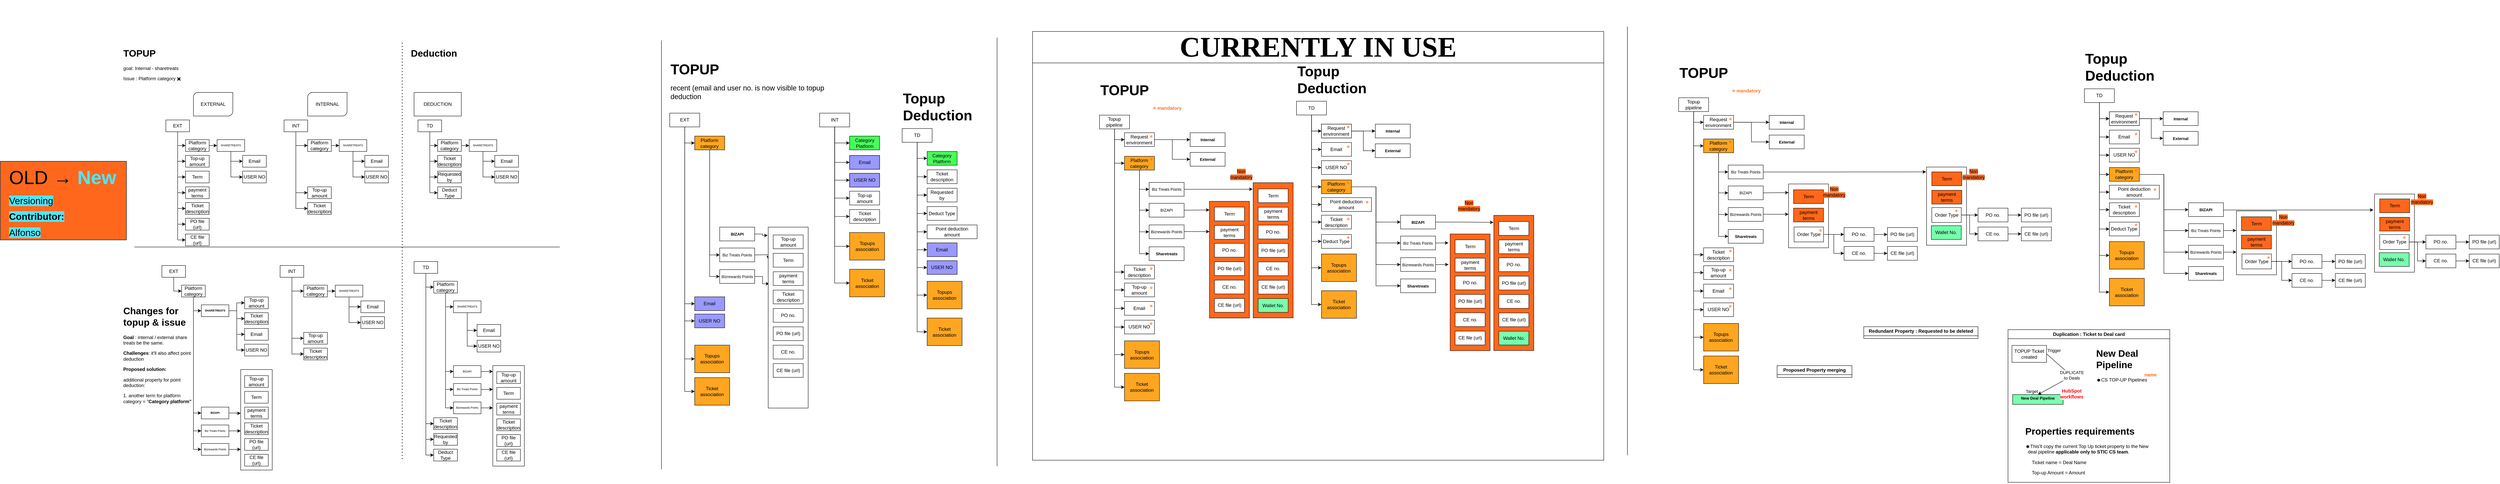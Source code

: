 <mxfile version="24.6.4" type="github">
  <diagram name="Deduction and Topup" id="UO4i1Ba0TmrfY3dvPFhu">
    <mxGraphModel dx="1145" dy="1623" grid="1" gridSize="10" guides="1" tooltips="1" connect="1" arrows="1" fold="1" page="1" pageScale="1" pageWidth="850" pageHeight="1100" math="0" shadow="0">
      <root>
        <mxCell id="0" />
        <mxCell id="1" parent="0" />
        <mxCell id="CvFwoGScMNPYBczpcx6Q-17" value="" style="group" parent="1" vertex="1" connectable="0">
          <mxGeometry x="1630" y="-100" width="1110.004" height="1185" as="geometry" />
        </mxCell>
        <mxCell id="tFD-mgPpHPgWepGsItV7-3" style="edgeStyle=orthogonalEdgeStyle;rounded=0;orthogonalLoop=1;jettySize=auto;html=1;entryX=0;entryY=0.5;entryDx=0;entryDy=0;" parent="CvFwoGScMNPYBczpcx6Q-17" source="tFD-mgPpHPgWepGsItV7-4" target="tFD-mgPpHPgWepGsItV7-7" edge="1">
          <mxGeometry relative="1" as="geometry" />
        </mxCell>
        <mxCell id="CvFwoGScMNPYBczpcx6Q-5" style="edgeStyle=orthogonalEdgeStyle;rounded=0;orthogonalLoop=1;jettySize=auto;html=1;entryX=0;entryY=0.5;entryDx=0;entryDy=0;" parent="CvFwoGScMNPYBczpcx6Q-17" source="tFD-mgPpHPgWepGsItV7-4" target="CvFwoGScMNPYBczpcx6Q-4" edge="1">
          <mxGeometry relative="1" as="geometry" />
        </mxCell>
        <mxCell id="CvFwoGScMNPYBczpcx6Q-9" style="edgeStyle=orthogonalEdgeStyle;rounded=0;orthogonalLoop=1;jettySize=auto;html=1;entryX=0;entryY=0.5;entryDx=0;entryDy=0;" parent="CvFwoGScMNPYBczpcx6Q-17" source="tFD-mgPpHPgWepGsItV7-4" target="CvFwoGScMNPYBczpcx6Q-8" edge="1">
          <mxGeometry relative="1" as="geometry" />
        </mxCell>
        <mxCell id="jp4SlT_vMWUskMpTl-hW-119" style="edgeStyle=orthogonalEdgeStyle;rounded=0;orthogonalLoop=1;jettySize=auto;html=1;entryX=0;entryY=0.5;entryDx=0;entryDy=0;" parent="CvFwoGScMNPYBczpcx6Q-17" source="tFD-mgPpHPgWepGsItV7-4" target="jp4SlT_vMWUskMpTl-hW-111" edge="1">
          <mxGeometry relative="1" as="geometry" />
        </mxCell>
        <mxCell id="jp4SlT_vMWUskMpTl-hW-120" style="edgeStyle=orthogonalEdgeStyle;rounded=0;orthogonalLoop=1;jettySize=auto;html=1;entryX=0;entryY=0.5;entryDx=0;entryDy=0;" parent="CvFwoGScMNPYBczpcx6Q-17" source="tFD-mgPpHPgWepGsItV7-4" target="jp4SlT_vMWUskMpTl-hW-110" edge="1">
          <mxGeometry relative="1" as="geometry" />
        </mxCell>
        <mxCell id="tFD-mgPpHPgWepGsItV7-4" value="EXT" style="rounded=0;whiteSpace=wrap;html=1;" parent="CvFwoGScMNPYBczpcx6Q-17" vertex="1">
          <mxGeometry x="89" y="287.647" width="76.114" height="35.025" as="geometry" />
        </mxCell>
        <mxCell id="tFD-mgPpHPgWepGsItV7-6" style="edgeStyle=orthogonalEdgeStyle;rounded=0;orthogonalLoop=1;jettySize=auto;html=1;entryX=0;entryY=0.5;entryDx=0;entryDy=0;" parent="CvFwoGScMNPYBczpcx6Q-17" source="tFD-mgPpHPgWepGsItV7-7" target="tFD-mgPpHPgWepGsItV7-23" edge="1">
          <mxGeometry relative="1" as="geometry" />
        </mxCell>
        <mxCell id="jp4SlT_vMWUskMpTl-hW-121" style="edgeStyle=orthogonalEdgeStyle;rounded=0;orthogonalLoop=1;jettySize=auto;html=1;entryX=0;entryY=0.5;entryDx=0;entryDy=0;" parent="CvFwoGScMNPYBczpcx6Q-17" source="tFD-mgPpHPgWepGsItV7-7" target="tFD-mgPpHPgWepGsItV7-25" edge="1">
          <mxGeometry relative="1" as="geometry" />
        </mxCell>
        <mxCell id="tFD-mgPpHPgWepGsItV7-7" value="Platform category" style="rounded=0;whiteSpace=wrap;html=1;fillColor=#FFA621;" parent="CvFwoGScMNPYBczpcx6Q-17" vertex="1">
          <mxGeometry x="152.429" y="346.021" width="76.114" height="35.025" as="geometry" />
        </mxCell>
        <mxCell id="tFD-mgPpHPgWepGsItV7-20" value="&lt;font style=&quot;font-size: 10px;&quot;&gt;BIZAPI&lt;/font&gt;" style="rounded=0;whiteSpace=wrap;html=1;fontSize=7;fontStyle=1" parent="CvFwoGScMNPYBczpcx6Q-17" vertex="1">
          <mxGeometry x="215.857" y="577.453" width="88.8" height="35.025" as="geometry" />
        </mxCell>
        <mxCell id="tFD-mgPpHPgWepGsItV7-23" value="&lt;font style=&quot;font-size: 10px;&quot;&gt;Biz Treats Points&lt;/font&gt;" style="rounded=0;whiteSpace=wrap;html=1;fontSize=7;" parent="CvFwoGScMNPYBczpcx6Q-17" vertex="1">
          <mxGeometry x="215.857" y="630.573" width="88.8" height="35.025" as="geometry" />
        </mxCell>
        <mxCell id="tFD-mgPpHPgWepGsItV7-24" style="edgeStyle=orthogonalEdgeStyle;rounded=0;orthogonalLoop=1;jettySize=auto;html=1;entryX=0.027;entryY=0.313;entryDx=0;entryDy=0;entryPerimeter=0;" parent="CvFwoGScMNPYBczpcx6Q-17" source="tFD-mgPpHPgWepGsItV7-25" target="tFD-mgPpHPgWepGsItV7-2" edge="1">
          <mxGeometry relative="1" as="geometry">
            <mxPoint x="342.714" y="833.448" as="targetPoint" />
          </mxGeometry>
        </mxCell>
        <mxCell id="tFD-mgPpHPgWepGsItV7-25" value="&lt;font style=&quot;font-size: 10px;&quot;&gt;Bizrewards Points&lt;/font&gt;" style="rounded=0;whiteSpace=wrap;html=1;fontSize=7;" parent="CvFwoGScMNPYBczpcx6Q-17" vertex="1">
          <mxGeometry x="215.857" y="685.445" width="88.8" height="35.025" as="geometry" />
        </mxCell>
        <mxCell id="tFD-mgPpHPgWepGsItV7-26" style="edgeStyle=orthogonalEdgeStyle;rounded=0;orthogonalLoop=1;jettySize=auto;html=1;entryX=-0.013;entryY=0.046;entryDx=0;entryDy=0;entryPerimeter=0;" parent="CvFwoGScMNPYBczpcx6Q-17" source="tFD-mgPpHPgWepGsItV7-20" target="tFD-mgPpHPgWepGsItV7-2" edge="1">
          <mxGeometry relative="1" as="geometry">
            <mxPoint x="342.714" y="726.039" as="targetPoint" />
          </mxGeometry>
        </mxCell>
        <mxCell id="tFD-mgPpHPgWepGsItV7-27" style="edgeStyle=orthogonalEdgeStyle;rounded=0;orthogonalLoop=1;jettySize=auto;html=1;entryX=0;entryY=0.177;entryDx=0;entryDy=0;entryPerimeter=0;exitX=1;exitY=0.5;exitDx=0;exitDy=0;" parent="CvFwoGScMNPYBczpcx6Q-17" source="tFD-mgPpHPgWepGsItV7-23" target="tFD-mgPpHPgWepGsItV7-2" edge="1">
          <mxGeometry relative="1" as="geometry">
            <mxPoint x="342.714" y="778.576" as="targetPoint" />
            <Array as="points">
              <mxPoint x="309" y="648.45" />
              <mxPoint x="329" y="647.45" />
            </Array>
          </mxGeometry>
        </mxCell>
        <mxCell id="tFD-mgPpHPgWepGsItV7-34" value="Top-up amount" style="rounded=0;whiteSpace=wrap;html=1;" parent="CvFwoGScMNPYBczpcx6Q-17" vertex="1">
          <mxGeometry x="545.686" y="486.12" width="76.114" height="35.025" as="geometry" />
        </mxCell>
        <mxCell id="tFD-mgPpHPgWepGsItV7-35" value="Ticket description" style="rounded=0;whiteSpace=wrap;html=1;" parent="CvFwoGScMNPYBczpcx6Q-17" vertex="1">
          <mxGeometry x="545.686" y="532.819" width="76.114" height="35.025" as="geometry" />
        </mxCell>
        <mxCell id="tFD-mgPpHPgWepGsItV7-36" style="edgeStyle=orthogonalEdgeStyle;rounded=0;orthogonalLoop=1;jettySize=auto;html=1;entryX=0;entryY=0.5;entryDx=0;entryDy=0;" parent="CvFwoGScMNPYBczpcx6Q-17" source="tFD-mgPpHPgWepGsItV7-39" target="tFD-mgPpHPgWepGsItV7-41" edge="1">
          <mxGeometry relative="1" as="geometry" />
        </mxCell>
        <mxCell id="tFD-mgPpHPgWepGsItV7-37" style="edgeStyle=orthogonalEdgeStyle;rounded=0;orthogonalLoop=1;jettySize=auto;html=1;entryX=0;entryY=0.5;entryDx=0;entryDy=0;" parent="CvFwoGScMNPYBczpcx6Q-17" source="tFD-mgPpHPgWepGsItV7-39" target="tFD-mgPpHPgWepGsItV7-34" edge="1">
          <mxGeometry relative="1" as="geometry" />
        </mxCell>
        <mxCell id="tFD-mgPpHPgWepGsItV7-38" style="edgeStyle=orthogonalEdgeStyle;rounded=0;orthogonalLoop=1;jettySize=auto;html=1;entryX=0;entryY=0.5;entryDx=0;entryDy=0;" parent="CvFwoGScMNPYBczpcx6Q-17" source="tFD-mgPpHPgWepGsItV7-39" target="tFD-mgPpHPgWepGsItV7-35" edge="1">
          <mxGeometry relative="1" as="geometry" />
        </mxCell>
        <mxCell id="CvFwoGScMNPYBczpcx6Q-15" style="edgeStyle=orthogonalEdgeStyle;rounded=0;orthogonalLoop=1;jettySize=auto;html=1;entryX=0;entryY=0.5;entryDx=0;entryDy=0;" parent="CvFwoGScMNPYBczpcx6Q-17" source="tFD-mgPpHPgWepGsItV7-39" target="CvFwoGScMNPYBczpcx6Q-13" edge="1">
          <mxGeometry relative="1" as="geometry" />
        </mxCell>
        <mxCell id="CvFwoGScMNPYBczpcx6Q-16" style="edgeStyle=orthogonalEdgeStyle;rounded=0;orthogonalLoop=1;jettySize=auto;html=1;entryX=0;entryY=0.5;entryDx=0;entryDy=0;" parent="CvFwoGScMNPYBczpcx6Q-17" source="tFD-mgPpHPgWepGsItV7-39" target="CvFwoGScMNPYBczpcx6Q-14" edge="1">
          <mxGeometry relative="1" as="geometry" />
        </mxCell>
        <mxCell id="jp4SlT_vMWUskMpTl-hW-126" style="edgeStyle=orthogonalEdgeStyle;rounded=0;orthogonalLoop=1;jettySize=auto;html=1;entryX=0;entryY=0.5;entryDx=0;entryDy=0;" parent="CvFwoGScMNPYBczpcx6Q-17" source="tFD-mgPpHPgWepGsItV7-39" target="jp4SlT_vMWUskMpTl-hW-124" edge="1">
          <mxGeometry relative="1" as="geometry" />
        </mxCell>
        <mxCell id="jp4SlT_vMWUskMpTl-hW-127" style="edgeStyle=orthogonalEdgeStyle;rounded=0;orthogonalLoop=1;jettySize=auto;html=1;entryX=0;entryY=0.5;entryDx=0;entryDy=0;" parent="CvFwoGScMNPYBczpcx6Q-17" source="tFD-mgPpHPgWepGsItV7-39" target="jp4SlT_vMWUskMpTl-hW-125" edge="1">
          <mxGeometry relative="1" as="geometry" />
        </mxCell>
        <mxCell id="tFD-mgPpHPgWepGsItV7-39" value="INT" style="rounded=0;whiteSpace=wrap;html=1;" parent="CvFwoGScMNPYBczpcx6Q-17" vertex="1">
          <mxGeometry x="469.571" y="287.647" width="76.114" height="35.025" as="geometry" />
        </mxCell>
        <mxCell id="tFD-mgPpHPgWepGsItV7-41" value="Category Platform" style="rounded=0;whiteSpace=wrap;html=1;fillColor=#47FF5A;" parent="CvFwoGScMNPYBczpcx6Q-17" vertex="1">
          <mxGeometry x="545.686" y="346.021" width="76.114" height="35.025" as="geometry" />
        </mxCell>
        <mxCell id="tFD-mgPpHPgWepGsItV7-50" value="Category Platform" style="rounded=0;whiteSpace=wrap;html=1;fillColor=#47FF5A;" parent="CvFwoGScMNPYBczpcx6Q-17" vertex="1">
          <mxGeometry x="742.433" y="385.112" width="76.114" height="35.025" as="geometry" />
        </mxCell>
        <mxCell id="tFD-mgPpHPgWepGsItV7-56" value="Ticket description" style="rounded=0;whiteSpace=wrap;html=1;" parent="CvFwoGScMNPYBczpcx6Q-17" vertex="1">
          <mxGeometry x="742.433" y="431.811" width="76.114" height="35.025" as="geometry" />
        </mxCell>
        <mxCell id="tFD-mgPpHPgWepGsItV7-57" value="Requested by" style="rounded=0;whiteSpace=wrap;html=1;" parent="CvFwoGScMNPYBczpcx6Q-17" vertex="1">
          <mxGeometry x="742.433" y="478.511" width="76.114" height="35.025" as="geometry" />
        </mxCell>
        <mxCell id="tFD-mgPpHPgWepGsItV7-58" value="Deduct Type" style="rounded=0;whiteSpace=wrap;html=1;" parent="CvFwoGScMNPYBczpcx6Q-17" vertex="1">
          <mxGeometry x="742.433" y="525.21" width="76.114" height="35.025" as="geometry" />
        </mxCell>
        <mxCell id="tFD-mgPpHPgWepGsItV7-59" style="edgeStyle=orthogonalEdgeStyle;rounded=0;orthogonalLoop=1;jettySize=auto;html=1;entryX=0;entryY=0.5;entryDx=0;entryDy=0;" parent="CvFwoGScMNPYBczpcx6Q-17" source="tFD-mgPpHPgWepGsItV7-63" target="tFD-mgPpHPgWepGsItV7-50" edge="1">
          <mxGeometry relative="1" as="geometry" />
        </mxCell>
        <mxCell id="tFD-mgPpHPgWepGsItV7-60" style="edgeStyle=orthogonalEdgeStyle;rounded=0;orthogonalLoop=1;jettySize=auto;html=1;entryX=0;entryY=0.5;entryDx=0;entryDy=0;" parent="CvFwoGScMNPYBczpcx6Q-17" source="tFD-mgPpHPgWepGsItV7-63" target="tFD-mgPpHPgWepGsItV7-56" edge="1">
          <mxGeometry relative="1" as="geometry" />
        </mxCell>
        <mxCell id="tFD-mgPpHPgWepGsItV7-61" style="edgeStyle=orthogonalEdgeStyle;rounded=0;orthogonalLoop=1;jettySize=auto;html=1;entryX=0;entryY=0.5;entryDx=0;entryDy=0;" parent="CvFwoGScMNPYBczpcx6Q-17" source="tFD-mgPpHPgWepGsItV7-63" target="tFD-mgPpHPgWepGsItV7-57" edge="1">
          <mxGeometry relative="1" as="geometry" />
        </mxCell>
        <mxCell id="tFD-mgPpHPgWepGsItV7-62" style="edgeStyle=orthogonalEdgeStyle;rounded=0;orthogonalLoop=1;jettySize=auto;html=1;entryX=0;entryY=0.5;entryDx=0;entryDy=0;" parent="CvFwoGScMNPYBczpcx6Q-17" source="tFD-mgPpHPgWepGsItV7-63" target="tFD-mgPpHPgWepGsItV7-58" edge="1">
          <mxGeometry relative="1" as="geometry" />
        </mxCell>
        <mxCell id="tFD-mgPpHPgWepGsItV7-65" style="edgeStyle=orthogonalEdgeStyle;rounded=0;orthogonalLoop=1;jettySize=auto;html=1;entryX=0;entryY=0.5;entryDx=0;entryDy=0;" parent="CvFwoGScMNPYBczpcx6Q-17" source="tFD-mgPpHPgWepGsItV7-63" target="tFD-mgPpHPgWepGsItV7-64" edge="1">
          <mxGeometry relative="1" as="geometry" />
        </mxCell>
        <mxCell id="CvFwoGScMNPYBczpcx6Q-11" style="edgeStyle=orthogonalEdgeStyle;rounded=0;orthogonalLoop=1;jettySize=auto;html=1;entryX=0;entryY=0.5;entryDx=0;entryDy=0;" parent="CvFwoGScMNPYBczpcx6Q-17" source="tFD-mgPpHPgWepGsItV7-63" target="CvFwoGScMNPYBczpcx6Q-6" edge="1">
          <mxGeometry relative="1" as="geometry" />
        </mxCell>
        <mxCell id="CvFwoGScMNPYBczpcx6Q-12" style="edgeStyle=orthogonalEdgeStyle;rounded=0;orthogonalLoop=1;jettySize=auto;html=1;entryX=0;entryY=0.5;entryDx=0;entryDy=0;" parent="CvFwoGScMNPYBczpcx6Q-17" source="tFD-mgPpHPgWepGsItV7-63" target="CvFwoGScMNPYBczpcx6Q-7" edge="1">
          <mxGeometry relative="1" as="geometry" />
        </mxCell>
        <mxCell id="aQa93u4lc_Z018DIoV98-7" style="edgeStyle=orthogonalEdgeStyle;rounded=0;orthogonalLoop=1;jettySize=auto;html=1;entryX=0;entryY=0.5;entryDx=0;entryDy=0;" parent="CvFwoGScMNPYBczpcx6Q-17" source="tFD-mgPpHPgWepGsItV7-63" target="aQa93u4lc_Z018DIoV98-5" edge="1">
          <mxGeometry relative="1" as="geometry" />
        </mxCell>
        <mxCell id="aQa93u4lc_Z018DIoV98-8" style="edgeStyle=orthogonalEdgeStyle;rounded=0;orthogonalLoop=1;jettySize=auto;html=1;entryX=0;entryY=0.5;entryDx=0;entryDy=0;" parent="CvFwoGScMNPYBczpcx6Q-17" source="tFD-mgPpHPgWepGsItV7-63" target="aQa93u4lc_Z018DIoV98-6" edge="1">
          <mxGeometry relative="1" as="geometry" />
        </mxCell>
        <mxCell id="tFD-mgPpHPgWepGsItV7-63" value="TD" style="rounded=0;whiteSpace=wrap;html=1;" parent="CvFwoGScMNPYBczpcx6Q-17" vertex="1">
          <mxGeometry x="679.004" y="326.738" width="76.114" height="35.025" as="geometry" />
        </mxCell>
        <mxCell id="tFD-mgPpHPgWepGsItV7-64" value="Point deduction amount" style="rounded=0;whiteSpace=wrap;html=1;" parent="CvFwoGScMNPYBczpcx6Q-17" vertex="1">
          <mxGeometry x="742.433" y="571.91" width="126.857" height="35.025" as="geometry" />
        </mxCell>
        <mxCell id="tFD-mgPpHPgWepGsItV7-66" value="&lt;h1 style=&quot;margin-top: 0px;&quot;&gt;&lt;font style=&quot;font-size: 36px;&quot;&gt;TOPUP&lt;/font&gt;&lt;/h1&gt;&lt;p&gt;&lt;span style=&quot;font-size: 18px;&quot;&gt;recent (email and user no. is now visible to topup deduction&lt;/span&gt;&lt;/p&gt;" style="text;html=1;whiteSpace=wrap;overflow=hidden;rounded=0;" parent="CvFwoGScMNPYBczpcx6Q-17" vertex="1">
          <mxGeometry x="89" y="147.55" width="469.371" height="140.099" as="geometry" />
        </mxCell>
        <mxCell id="tFD-mgPpHPgWepGsItV7-67" value="&lt;h1 style=&quot;margin-top: 0px;&quot;&gt;&lt;font style=&quot;font-size: 36px;&quot;&gt;Topup Deduction&lt;/font&gt;&lt;/h1&gt;" style="text;html=1;whiteSpace=wrap;overflow=hidden;rounded=0;" parent="CvFwoGScMNPYBczpcx6Q-17" vertex="1">
          <mxGeometry x="679.007" y="222.047" width="241.029" height="81.724" as="geometry" />
        </mxCell>
        <mxCell id="CvFwoGScMNPYBczpcx6Q-4" value="Topups&lt;div&gt;association&lt;/div&gt;" style="rounded=0;whiteSpace=wrap;html=1;fillColor=#FFA621;" parent="CvFwoGScMNPYBczpcx6Q-17" vertex="1">
          <mxGeometry x="152.429" y="877.449" width="88.8" height="70.049" as="geometry" />
        </mxCell>
        <mxCell id="CvFwoGScMNPYBczpcx6Q-6" value="Topups&lt;div&gt;association&lt;/div&gt;" style="rounded=0;whiteSpace=wrap;html=1;fillColor=#FFA621;" parent="CvFwoGScMNPYBczpcx6Q-17" vertex="1">
          <mxGeometry x="742.433" y="715.174" width="88.8" height="70.049" as="geometry" />
        </mxCell>
        <mxCell id="CvFwoGScMNPYBczpcx6Q-7" value="Ticket&lt;div&gt;association&lt;/div&gt;" style="rounded=0;whiteSpace=wrap;html=1;fillColor=#FFA621;" parent="CvFwoGScMNPYBczpcx6Q-17" vertex="1">
          <mxGeometry x="742.433" y="808.573" width="88.8" height="70.049" as="geometry" />
        </mxCell>
        <mxCell id="CvFwoGScMNPYBczpcx6Q-8" value="Ticket&lt;div&gt;association&lt;/div&gt;" style="rounded=0;whiteSpace=wrap;html=1;fillColor=#FFA621;" parent="CvFwoGScMNPYBczpcx6Q-17" vertex="1">
          <mxGeometry x="152.429" y="960.141" width="88.8" height="70.049" as="geometry" />
        </mxCell>
        <mxCell id="CvFwoGScMNPYBczpcx6Q-13" value="Topups&lt;div&gt;association&lt;/div&gt;" style="rounded=0;whiteSpace=wrap;html=1;fillColor=#FFA621;" parent="CvFwoGScMNPYBczpcx6Q-17" vertex="1">
          <mxGeometry x="545.686" y="591.194" width="88.8" height="70.049" as="geometry" />
        </mxCell>
        <mxCell id="CvFwoGScMNPYBczpcx6Q-14" value="Ticket&lt;div&gt;association&lt;/div&gt;" style="rounded=0;whiteSpace=wrap;html=1;fillColor=#FFA621;" parent="CvFwoGScMNPYBczpcx6Q-17" vertex="1">
          <mxGeometry x="545.686" y="684.593" width="88.8" height="70.049" as="geometry" />
        </mxCell>
        <mxCell id="jp4SlT_vMWUskMpTl-hW-97" value="Email" style="rounded=0;whiteSpace=wrap;html=1;" parent="CvFwoGScMNPYBczpcx6Q-17" vertex="1">
          <mxGeometry x="545.689" y="395.341" width="76.114" height="35.025" as="geometry" />
        </mxCell>
        <mxCell id="jp4SlT_vMWUskMpTl-hW-98" value="USER NO" style="rounded=0;whiteSpace=wrap;html=1;" parent="CvFwoGScMNPYBczpcx6Q-17" vertex="1">
          <mxGeometry x="545.689" y="440.61" width="76.114" height="35.025" as="geometry" />
        </mxCell>
        <mxCell id="jp4SlT_vMWUskMpTl-hW-110" value="USER NO" style="rounded=0;whiteSpace=wrap;html=1;fillColor=#9999FF;" parent="CvFwoGScMNPYBczpcx6Q-17" vertex="1">
          <mxGeometry x="152.43" y="798.415" width="76.114" height="35.025" as="geometry" />
        </mxCell>
        <mxCell id="jp4SlT_vMWUskMpTl-hW-111" value="Email" style="rounded=0;whiteSpace=wrap;html=1;fillColor=#9999FF;" parent="CvFwoGScMNPYBczpcx6Q-17" vertex="1">
          <mxGeometry x="152.43" y="754.645" width="76.114" height="35.025" as="geometry" />
        </mxCell>
        <mxCell id="jp4SlT_vMWUskMpTl-hW-112" value="" style="group" parent="CvFwoGScMNPYBczpcx6Q-17" vertex="1" connectable="0">
          <mxGeometry x="339" y="577.45" width="101.49" height="460" as="geometry" />
        </mxCell>
        <mxCell id="tFD-mgPpHPgWepGsItV7-2" value="" style="rounded=0;whiteSpace=wrap;html=1;" parent="jp4SlT_vMWUskMpTl-hW-112" vertex="1">
          <mxGeometry width="101.49" height="460" as="geometry" />
        </mxCell>
        <mxCell id="tFD-mgPpHPgWepGsItV7-15" value="Top-up amount" style="rounded=0;whiteSpace=wrap;html=1;" parent="jp4SlT_vMWUskMpTl-hW-112" vertex="1">
          <mxGeometry x="12.69" y="20.004" width="76.114" height="35.025" as="geometry" />
        </mxCell>
        <mxCell id="tFD-mgPpHPgWepGsItV7-16" value="Term" style="rounded=0;whiteSpace=wrap;html=1;" parent="jp4SlT_vMWUskMpTl-hW-112" vertex="1">
          <mxGeometry x="12.69" y="66.703" width="76.114" height="35.025" as="geometry" />
        </mxCell>
        <mxCell id="tFD-mgPpHPgWepGsItV7-17" value="payment terms" style="rounded=0;whiteSpace=wrap;html=1;" parent="jp4SlT_vMWUskMpTl-hW-112" vertex="1">
          <mxGeometry x="12.69" y="113.403" width="76.114" height="35.025" as="geometry" />
        </mxCell>
        <mxCell id="tFD-mgPpHPgWepGsItV7-18" value="Ticket description" style="rounded=0;whiteSpace=wrap;html=1;" parent="jp4SlT_vMWUskMpTl-hW-112" vertex="1">
          <mxGeometry x="12.69" y="160.102" width="76.114" height="35.025" as="geometry" />
        </mxCell>
        <mxCell id="tFD-mgPpHPgWepGsItV7-19" value="PO file (url)" style="rounded=0;whiteSpace=wrap;html=1;" parent="jp4SlT_vMWUskMpTl-hW-112" vertex="1">
          <mxGeometry x="12.69" y="253.501" width="76.114" height="35.025" as="geometry" />
        </mxCell>
        <mxCell id="tFD-mgPpHPgWepGsItV7-28" value="CE file (url)" style="rounded=0;whiteSpace=wrap;html=1;" parent="jp4SlT_vMWUskMpTl-hW-112" vertex="1">
          <mxGeometry x="12.69" y="346.9" width="76.114" height="35.025" as="geometry" />
        </mxCell>
        <mxCell id="CvFwoGScMNPYBczpcx6Q-2" value="PO no." style="rounded=0;whiteSpace=wrap;html=1;fillColor=default;" parent="jp4SlT_vMWUskMpTl-hW-112" vertex="1">
          <mxGeometry x="12.69" y="206.802" width="76.114" height="35.025" as="geometry" />
        </mxCell>
        <mxCell id="CvFwoGScMNPYBczpcx6Q-3" value="CE no." style="rounded=0;whiteSpace=wrap;html=1;fillColor=default;" parent="jp4SlT_vMWUskMpTl-hW-112" vertex="1">
          <mxGeometry x="12.69" y="300.201" width="76.114" height="35.025" as="geometry" />
        </mxCell>
        <mxCell id="jp4SlT_vMWUskMpTl-hW-124" value="Email" style="rounded=0;whiteSpace=wrap;html=1;fillColor=#9999FF;" parent="CvFwoGScMNPYBczpcx6Q-17" vertex="1">
          <mxGeometry x="545.69" y="395.345" width="76.114" height="35.025" as="geometry" />
        </mxCell>
        <mxCell id="jp4SlT_vMWUskMpTl-hW-125" value="USER NO" style="rounded=0;whiteSpace=wrap;html=1;fillColor=#9999FF;" parent="CvFwoGScMNPYBczpcx6Q-17" vertex="1">
          <mxGeometry x="545.69" y="440.615" width="76.114" height="35.025" as="geometry" />
        </mxCell>
        <mxCell id="aQa93u4lc_Z018DIoV98-5" value="Email" style="rounded=0;whiteSpace=wrap;html=1;fillColor=#9999FF;" parent="CvFwoGScMNPYBczpcx6Q-17" vertex="1">
          <mxGeometry x="742.43" y="617.415" width="76.114" height="35.025" as="geometry" />
        </mxCell>
        <mxCell id="aQa93u4lc_Z018DIoV98-6" value="USER NO" style="rounded=0;whiteSpace=wrap;html=1;fillColor=#9999FF;" parent="CvFwoGScMNPYBczpcx6Q-17" vertex="1">
          <mxGeometry x="742.43" y="662.685" width="76.114" height="35.025" as="geometry" />
        </mxCell>
        <mxCell id="ur3rwo8m36pCk2JopQ4I-267" value="" style="endArrow=none;html=1;rounded=0;" parent="CvFwoGScMNPYBczpcx6Q-17" edge="1">
          <mxGeometry width="50" height="50" relative="1" as="geometry">
            <mxPoint x="920" y="1185.64" as="sourcePoint" />
            <mxPoint x="920" y="95.64" as="targetPoint" />
          </mxGeometry>
        </mxCell>
        <mxCell id="tFD-mgPpHPgWepGsItV7-1" value="" style="endArrow=none;html=1;rounded=0;" parent="CvFwoGScMNPYBczpcx6Q-17" edge="1">
          <mxGeometry width="50" height="50" relative="1" as="geometry">
            <mxPoint x="68" y="1193.09" as="sourcePoint" />
            <mxPoint x="68" y="103.09" as="targetPoint" />
          </mxGeometry>
        </mxCell>
        <mxCell id="DGBJH2zSqV6qEoHmrK1D-121" value="" style="rounded=0;whiteSpace=wrap;html=1;" parent="1" vertex="1">
          <mxGeometry x="630" y="839.5" width="80" height="255.5" as="geometry" />
        </mxCell>
        <mxCell id="DGBJH2zSqV6qEoHmrK1D-8" value="" style="group" parent="1" vertex="1" connectable="0">
          <mxGeometry x="800" y="135" width="100" height="60" as="geometry" />
        </mxCell>
        <mxCell id="DGBJH2zSqV6qEoHmrK1D-4" value="" style="verticalLabelPosition=bottom;verticalAlign=top;html=1;shape=mxgraph.basic.diag_round_rect;dx=6;whiteSpace=wrap;" parent="DGBJH2zSqV6qEoHmrK1D-8" vertex="1">
          <mxGeometry width="100" height="60" as="geometry" />
        </mxCell>
        <mxCell id="DGBJH2zSqV6qEoHmrK1D-6" value="INTERNAL" style="text;html=1;align=center;verticalAlign=middle;whiteSpace=wrap;rounded=0;" parent="DGBJH2zSqV6qEoHmrK1D-8" vertex="1">
          <mxGeometry x="20" y="15" width="60" height="30" as="geometry" />
        </mxCell>
        <mxCell id="DGBJH2zSqV6qEoHmrK1D-9" value="&lt;h1 style=&quot;margin-top: 0px;&quot;&gt;TOPUP&lt;/h1&gt;&lt;p&gt;goal: Internal - sharetreats&lt;/p&gt;&lt;p&gt;Issue : Platform category ✖️&lt;/p&gt;" style="text;html=1;whiteSpace=wrap;overflow=hidden;rounded=0;" parent="1" vertex="1">
          <mxGeometry x="330" y="15" width="180" height="120" as="geometry" />
        </mxCell>
        <mxCell id="DGBJH2zSqV6qEoHmrK1D-12" style="edgeStyle=orthogonalEdgeStyle;rounded=0;orthogonalLoop=1;jettySize=auto;html=1;entryX=0;entryY=0.5;entryDx=0;entryDy=0;" parent="1" source="DGBJH2zSqV6qEoHmrK1D-10" target="DGBJH2zSqV6qEoHmrK1D-11" edge="1">
          <mxGeometry relative="1" as="geometry" />
        </mxCell>
        <mxCell id="DGBJH2zSqV6qEoHmrK1D-18" style="edgeStyle=orthogonalEdgeStyle;rounded=0;orthogonalLoop=1;jettySize=auto;html=1;entryX=0;entryY=0.5;entryDx=0;entryDy=0;" parent="1" source="DGBJH2zSqV6qEoHmrK1D-10" target="DGBJH2zSqV6qEoHmrK1D-14" edge="1">
          <mxGeometry relative="1" as="geometry" />
        </mxCell>
        <mxCell id="DGBJH2zSqV6qEoHmrK1D-19" style="edgeStyle=orthogonalEdgeStyle;rounded=0;orthogonalLoop=1;jettySize=auto;html=1;entryX=0;entryY=0.5;entryDx=0;entryDy=0;" parent="1" source="DGBJH2zSqV6qEoHmrK1D-10" target="DGBJH2zSqV6qEoHmrK1D-15" edge="1">
          <mxGeometry relative="1" as="geometry" />
        </mxCell>
        <mxCell id="DGBJH2zSqV6qEoHmrK1D-20" style="edgeStyle=orthogonalEdgeStyle;rounded=0;orthogonalLoop=1;jettySize=auto;html=1;entryX=0;entryY=0.5;entryDx=0;entryDy=0;" parent="1" source="DGBJH2zSqV6qEoHmrK1D-10" target="DGBJH2zSqV6qEoHmrK1D-16" edge="1">
          <mxGeometry relative="1" as="geometry" />
        </mxCell>
        <mxCell id="DGBJH2zSqV6qEoHmrK1D-22" style="edgeStyle=orthogonalEdgeStyle;rounded=0;orthogonalLoop=1;jettySize=auto;html=1;entryX=0;entryY=0.5;entryDx=0;entryDy=0;" parent="1" source="DGBJH2zSqV6qEoHmrK1D-10" target="DGBJH2zSqV6qEoHmrK1D-21" edge="1">
          <mxGeometry relative="1" as="geometry" />
        </mxCell>
        <mxCell id="DGBJH2zSqV6qEoHmrK1D-25" style="edgeStyle=orthogonalEdgeStyle;rounded=0;orthogonalLoop=1;jettySize=auto;html=1;entryX=0;entryY=0.5;entryDx=0;entryDy=0;" parent="1" source="DGBJH2zSqV6qEoHmrK1D-10" target="DGBJH2zSqV6qEoHmrK1D-23" edge="1">
          <mxGeometry relative="1" as="geometry" />
        </mxCell>
        <mxCell id="DGBJH2zSqV6qEoHmrK1D-26" style="edgeStyle=orthogonalEdgeStyle;rounded=0;orthogonalLoop=1;jettySize=auto;html=1;entryX=0;entryY=0.5;entryDx=0;entryDy=0;" parent="1" source="DGBJH2zSqV6qEoHmrK1D-10" target="DGBJH2zSqV6qEoHmrK1D-24" edge="1">
          <mxGeometry relative="1" as="geometry" />
        </mxCell>
        <mxCell id="DGBJH2zSqV6qEoHmrK1D-10" value="EXT" style="rounded=0;whiteSpace=wrap;html=1;" parent="1" vertex="1">
          <mxGeometry x="440" y="205" width="60" height="30" as="geometry" />
        </mxCell>
        <mxCell id="DGBJH2zSqV6qEoHmrK1D-30" style="edgeStyle=orthogonalEdgeStyle;rounded=0;orthogonalLoop=1;jettySize=auto;html=1;entryX=0;entryY=0.5;entryDx=0;entryDy=0;" parent="1" source="DGBJH2zSqV6qEoHmrK1D-11" target="DGBJH2zSqV6qEoHmrK1D-29" edge="1">
          <mxGeometry relative="1" as="geometry" />
        </mxCell>
        <mxCell id="DGBJH2zSqV6qEoHmrK1D-11" value="Platform category" style="rounded=0;whiteSpace=wrap;html=1;" parent="1" vertex="1">
          <mxGeometry x="490" y="255" width="60" height="30" as="geometry" />
        </mxCell>
        <mxCell id="DGBJH2zSqV6qEoHmrK1D-14" value="Top-up amount" style="rounded=0;whiteSpace=wrap;html=1;" parent="1" vertex="1">
          <mxGeometry x="490" y="295" width="60" height="30" as="geometry" />
        </mxCell>
        <mxCell id="DGBJH2zSqV6qEoHmrK1D-15" value="Term" style="rounded=0;whiteSpace=wrap;html=1;" parent="1" vertex="1">
          <mxGeometry x="490" y="335" width="60" height="30" as="geometry" />
        </mxCell>
        <mxCell id="DGBJH2zSqV6qEoHmrK1D-16" value="payment terms" style="rounded=0;whiteSpace=wrap;html=1;" parent="1" vertex="1">
          <mxGeometry x="490" y="375" width="60" height="30" as="geometry" />
        </mxCell>
        <mxCell id="DGBJH2zSqV6qEoHmrK1D-21" value="Ticket description" style="rounded=0;whiteSpace=wrap;html=1;" parent="1" vertex="1">
          <mxGeometry x="490" y="415" width="60" height="30" as="geometry" />
        </mxCell>
        <mxCell id="DGBJH2zSqV6qEoHmrK1D-23" value="PO file (url)" style="rounded=0;whiteSpace=wrap;html=1;" parent="1" vertex="1">
          <mxGeometry x="490" y="455" width="60" height="30" as="geometry" />
        </mxCell>
        <mxCell id="DGBJH2zSqV6qEoHmrK1D-24" value="CE file (url)" style="rounded=0;whiteSpace=wrap;html=1;" parent="1" vertex="1">
          <mxGeometry x="490" y="495" width="60" height="30" as="geometry" />
        </mxCell>
        <mxCell id="DGBJH2zSqV6qEoHmrK1D-27" value="" style="group" parent="1" vertex="1" connectable="0">
          <mxGeometry x="510" y="135" width="100" height="60" as="geometry" />
        </mxCell>
        <mxCell id="DGBJH2zSqV6qEoHmrK1D-5" value="" style="verticalLabelPosition=bottom;verticalAlign=top;html=1;shape=mxgraph.basic.diag_round_rect;dx=6;whiteSpace=wrap;" parent="DGBJH2zSqV6qEoHmrK1D-27" vertex="1">
          <mxGeometry width="100" height="60" as="geometry" />
        </mxCell>
        <mxCell id="DGBJH2zSqV6qEoHmrK1D-7" value="EXTERNAL" style="text;strokeColor=none;align=center;fillColor=none;html=1;verticalAlign=middle;whiteSpace=wrap;rounded=0;" parent="DGBJH2zSqV6qEoHmrK1D-27" vertex="1">
          <mxGeometry x="20" y="15" width="60" height="30" as="geometry" />
        </mxCell>
        <mxCell id="DGBJH2zSqV6qEoHmrK1D-34" style="edgeStyle=orthogonalEdgeStyle;rounded=0;orthogonalLoop=1;jettySize=auto;html=1;entryX=0;entryY=0.5;entryDx=0;entryDy=0;" parent="1" source="DGBJH2zSqV6qEoHmrK1D-29" target="DGBJH2zSqV6qEoHmrK1D-32" edge="1">
          <mxGeometry relative="1" as="geometry" />
        </mxCell>
        <mxCell id="DGBJH2zSqV6qEoHmrK1D-35" style="edgeStyle=orthogonalEdgeStyle;rounded=0;orthogonalLoop=1;jettySize=auto;html=1;entryX=0;entryY=0.5;entryDx=0;entryDy=0;" parent="1" source="DGBJH2zSqV6qEoHmrK1D-29" target="DGBJH2zSqV6qEoHmrK1D-33" edge="1">
          <mxGeometry relative="1" as="geometry" />
        </mxCell>
        <mxCell id="DGBJH2zSqV6qEoHmrK1D-29" value="SHARETREATS" style="rounded=0;whiteSpace=wrap;html=1;fontSize=7;" parent="1" vertex="1">
          <mxGeometry x="570" y="255" width="70" height="30" as="geometry" />
        </mxCell>
        <mxCell id="DGBJH2zSqV6qEoHmrK1D-32" value="USER NO" style="rounded=0;whiteSpace=wrap;html=1;" parent="1" vertex="1">
          <mxGeometry x="635" y="335" width="60" height="30" as="geometry" />
        </mxCell>
        <mxCell id="DGBJH2zSqV6qEoHmrK1D-33" value="Email" style="rounded=0;whiteSpace=wrap;html=1;" parent="1" vertex="1">
          <mxGeometry x="635" y="295" width="60" height="30" as="geometry" />
        </mxCell>
        <mxCell id="DGBJH2zSqV6qEoHmrK1D-36" value="Top-up amount" style="rounded=0;whiteSpace=wrap;html=1;" parent="1" vertex="1">
          <mxGeometry x="800" y="375" width="60" height="30" as="geometry" />
        </mxCell>
        <mxCell id="DGBJH2zSqV6qEoHmrK1D-37" value="Ticket description" style="rounded=0;whiteSpace=wrap;html=1;" parent="1" vertex="1">
          <mxGeometry x="800" y="415" width="60" height="30" as="geometry" />
        </mxCell>
        <mxCell id="DGBJH2zSqV6qEoHmrK1D-48" style="edgeStyle=orthogonalEdgeStyle;rounded=0;orthogonalLoop=1;jettySize=auto;html=1;entryX=0;entryY=0.5;entryDx=0;entryDy=0;" parent="1" source="DGBJH2zSqV6qEoHmrK1D-40" target="DGBJH2zSqV6qEoHmrK1D-42" edge="1">
          <mxGeometry relative="1" as="geometry" />
        </mxCell>
        <mxCell id="DGBJH2zSqV6qEoHmrK1D-49" style="edgeStyle=orthogonalEdgeStyle;rounded=0;orthogonalLoop=1;jettySize=auto;html=1;entryX=0;entryY=0.5;entryDx=0;entryDy=0;" parent="1" source="DGBJH2zSqV6qEoHmrK1D-40" target="DGBJH2zSqV6qEoHmrK1D-36" edge="1">
          <mxGeometry relative="1" as="geometry" />
        </mxCell>
        <mxCell id="DGBJH2zSqV6qEoHmrK1D-50" style="edgeStyle=orthogonalEdgeStyle;rounded=0;orthogonalLoop=1;jettySize=auto;html=1;entryX=0;entryY=0.5;entryDx=0;entryDy=0;" parent="1" source="DGBJH2zSqV6qEoHmrK1D-40" target="DGBJH2zSqV6qEoHmrK1D-37" edge="1">
          <mxGeometry relative="1" as="geometry" />
        </mxCell>
        <mxCell id="DGBJH2zSqV6qEoHmrK1D-40" value="INT" style="rounded=0;whiteSpace=wrap;html=1;" parent="1" vertex="1">
          <mxGeometry x="740" y="205" width="60" height="30" as="geometry" />
        </mxCell>
        <mxCell id="DGBJH2zSqV6qEoHmrK1D-41" style="edgeStyle=orthogonalEdgeStyle;rounded=0;orthogonalLoop=1;jettySize=auto;html=1;entryX=0;entryY=0.5;entryDx=0;entryDy=0;" parent="1" source="DGBJH2zSqV6qEoHmrK1D-42" target="DGBJH2zSqV6qEoHmrK1D-45" edge="1">
          <mxGeometry relative="1" as="geometry" />
        </mxCell>
        <mxCell id="DGBJH2zSqV6qEoHmrK1D-42" value="Platform category" style="rounded=0;whiteSpace=wrap;html=1;" parent="1" vertex="1">
          <mxGeometry x="800" y="255" width="60" height="30" as="geometry" />
        </mxCell>
        <mxCell id="DGBJH2zSqV6qEoHmrK1D-43" style="edgeStyle=orthogonalEdgeStyle;rounded=0;orthogonalLoop=1;jettySize=auto;html=1;entryX=0;entryY=0.5;entryDx=0;entryDy=0;" parent="1" source="DGBJH2zSqV6qEoHmrK1D-45" target="DGBJH2zSqV6qEoHmrK1D-46" edge="1">
          <mxGeometry relative="1" as="geometry" />
        </mxCell>
        <mxCell id="DGBJH2zSqV6qEoHmrK1D-44" style="edgeStyle=orthogonalEdgeStyle;rounded=0;orthogonalLoop=1;jettySize=auto;html=1;entryX=0;entryY=0.5;entryDx=0;entryDy=0;" parent="1" source="DGBJH2zSqV6qEoHmrK1D-45" target="DGBJH2zSqV6qEoHmrK1D-47" edge="1">
          <mxGeometry relative="1" as="geometry" />
        </mxCell>
        <mxCell id="DGBJH2zSqV6qEoHmrK1D-45" value="SHARETREATS" style="rounded=0;whiteSpace=wrap;html=1;fontSize=7;" parent="1" vertex="1">
          <mxGeometry x="880" y="255" width="70" height="30" as="geometry" />
        </mxCell>
        <mxCell id="DGBJH2zSqV6qEoHmrK1D-46" value="USER NO" style="rounded=0;whiteSpace=wrap;html=1;" parent="1" vertex="1">
          <mxGeometry x="945" y="335" width="60" height="30" as="geometry" />
        </mxCell>
        <mxCell id="DGBJH2zSqV6qEoHmrK1D-47" value="Email" style="rounded=0;whiteSpace=wrap;html=1;" parent="1" vertex="1">
          <mxGeometry x="945" y="295" width="60" height="30" as="geometry" />
        </mxCell>
        <mxCell id="DGBJH2zSqV6qEoHmrK1D-52" value="DEDUCTION" style="rounded=0;whiteSpace=wrap;html=1;" parent="1" vertex="1">
          <mxGeometry x="1070" y="135" width="120" height="60" as="geometry" />
        </mxCell>
        <mxCell id="DGBJH2zSqV6qEoHmrK1D-53" value="" style="endArrow=none;dashed=1;html=1;dashPattern=1 3;strokeWidth=2;rounded=0;" parent="1" edge="1">
          <mxGeometry width="50" height="50" relative="1" as="geometry">
            <mxPoint x="1040" y="1066.882" as="sourcePoint" />
            <mxPoint x="1040" y="5" as="targetPoint" />
            <Array as="points">
              <mxPoint x="1040" y="235" />
            </Array>
          </mxGeometry>
        </mxCell>
        <mxCell id="DGBJH2zSqV6qEoHmrK1D-54" value="&lt;h1 style=&quot;margin-top: 0px;&quot;&gt;Deduction&lt;/h1&gt;&lt;p&gt;&lt;br&gt;&lt;/p&gt;" style="text;html=1;whiteSpace=wrap;overflow=hidden;rounded=0;" parent="1" vertex="1">
          <mxGeometry x="1060" y="15" width="190" height="50" as="geometry" />
        </mxCell>
        <mxCell id="DGBJH2zSqV6qEoHmrK1D-56" style="edgeStyle=orthogonalEdgeStyle;rounded=0;orthogonalLoop=1;jettySize=auto;html=1;entryX=0;entryY=0.5;entryDx=0;entryDy=0;" parent="1" source="DGBJH2zSqV6qEoHmrK1D-57" target="DGBJH2zSqV6qEoHmrK1D-60" edge="1">
          <mxGeometry relative="1" as="geometry" />
        </mxCell>
        <mxCell id="DGBJH2zSqV6qEoHmrK1D-57" value="Platform category" style="rounded=0;whiteSpace=wrap;html=1;" parent="1" vertex="1">
          <mxGeometry x="1130" y="255" width="60" height="30" as="geometry" />
        </mxCell>
        <mxCell id="DGBJH2zSqV6qEoHmrK1D-58" style="edgeStyle=orthogonalEdgeStyle;rounded=0;orthogonalLoop=1;jettySize=auto;html=1;entryX=0;entryY=0.5;entryDx=0;entryDy=0;" parent="1" source="DGBJH2zSqV6qEoHmrK1D-60" target="DGBJH2zSqV6qEoHmrK1D-61" edge="1">
          <mxGeometry relative="1" as="geometry" />
        </mxCell>
        <mxCell id="DGBJH2zSqV6qEoHmrK1D-59" style="edgeStyle=orthogonalEdgeStyle;rounded=0;orthogonalLoop=1;jettySize=auto;html=1;entryX=0;entryY=0.5;entryDx=0;entryDy=0;" parent="1" source="DGBJH2zSqV6qEoHmrK1D-60" target="DGBJH2zSqV6qEoHmrK1D-62" edge="1">
          <mxGeometry relative="1" as="geometry" />
        </mxCell>
        <mxCell id="DGBJH2zSqV6qEoHmrK1D-60" value="SHARETREATS" style="rounded=0;whiteSpace=wrap;html=1;fontSize=7;" parent="1" vertex="1">
          <mxGeometry x="1210" y="255" width="70" height="30" as="geometry" />
        </mxCell>
        <mxCell id="DGBJH2zSqV6qEoHmrK1D-61" value="USER NO" style="rounded=0;whiteSpace=wrap;html=1;" parent="1" vertex="1">
          <mxGeometry x="1275" y="335" width="60" height="30" as="geometry" />
        </mxCell>
        <mxCell id="DGBJH2zSqV6qEoHmrK1D-62" value="Email" style="rounded=0;whiteSpace=wrap;html=1;" parent="1" vertex="1">
          <mxGeometry x="1275" y="295" width="60" height="30" as="geometry" />
        </mxCell>
        <mxCell id="DGBJH2zSqV6qEoHmrK1D-63" value="Ticket description" style="rounded=0;whiteSpace=wrap;html=1;" parent="1" vertex="1">
          <mxGeometry x="1130" y="295" width="60" height="30" as="geometry" />
        </mxCell>
        <mxCell id="DGBJH2zSqV6qEoHmrK1D-64" value="Requested by" style="rounded=0;whiteSpace=wrap;html=1;" parent="1" vertex="1">
          <mxGeometry x="1130" y="335" width="60" height="30" as="geometry" />
        </mxCell>
        <mxCell id="DGBJH2zSqV6qEoHmrK1D-65" value="Deduct Type" style="rounded=0;whiteSpace=wrap;html=1;" parent="1" vertex="1">
          <mxGeometry x="1130" y="375" width="60" height="30" as="geometry" />
        </mxCell>
        <mxCell id="DGBJH2zSqV6qEoHmrK1D-67" style="edgeStyle=orthogonalEdgeStyle;rounded=0;orthogonalLoop=1;jettySize=auto;html=1;entryX=0;entryY=0.5;entryDx=0;entryDy=0;" parent="1" source="DGBJH2zSqV6qEoHmrK1D-66" target="DGBJH2zSqV6qEoHmrK1D-57" edge="1">
          <mxGeometry relative="1" as="geometry" />
        </mxCell>
        <mxCell id="DGBJH2zSqV6qEoHmrK1D-68" style="edgeStyle=orthogonalEdgeStyle;rounded=0;orthogonalLoop=1;jettySize=auto;html=1;entryX=0;entryY=0.5;entryDx=0;entryDy=0;" parent="1" source="DGBJH2zSqV6qEoHmrK1D-66" target="DGBJH2zSqV6qEoHmrK1D-63" edge="1">
          <mxGeometry relative="1" as="geometry" />
        </mxCell>
        <mxCell id="DGBJH2zSqV6qEoHmrK1D-69" style="edgeStyle=orthogonalEdgeStyle;rounded=0;orthogonalLoop=1;jettySize=auto;html=1;entryX=0;entryY=0.5;entryDx=0;entryDy=0;" parent="1" source="DGBJH2zSqV6qEoHmrK1D-66" target="DGBJH2zSqV6qEoHmrK1D-64" edge="1">
          <mxGeometry relative="1" as="geometry" />
        </mxCell>
        <mxCell id="DGBJH2zSqV6qEoHmrK1D-70" style="edgeStyle=orthogonalEdgeStyle;rounded=0;orthogonalLoop=1;jettySize=auto;html=1;entryX=0;entryY=0.5;entryDx=0;entryDy=0;" parent="1" source="DGBJH2zSqV6qEoHmrK1D-66" target="DGBJH2zSqV6qEoHmrK1D-65" edge="1">
          <mxGeometry relative="1" as="geometry" />
        </mxCell>
        <mxCell id="DGBJH2zSqV6qEoHmrK1D-66" value="TD" style="rounded=0;whiteSpace=wrap;html=1;" parent="1" vertex="1">
          <mxGeometry x="1080" y="205" width="60" height="30" as="geometry" />
        </mxCell>
        <mxCell id="DGBJH2zSqV6qEoHmrK1D-71" value="" style="endArrow=none;html=1;rounded=0;" parent="1" edge="1">
          <mxGeometry width="50" height="50" relative="1" as="geometry">
            <mxPoint x="360" y="528" as="sourcePoint" />
            <mxPoint x="1440" y="528" as="targetPoint" />
          </mxGeometry>
        </mxCell>
        <mxCell id="DGBJH2zSqV6qEoHmrK1D-74" style="edgeStyle=orthogonalEdgeStyle;rounded=0;orthogonalLoop=1;jettySize=auto;html=1;entryX=0;entryY=0.5;entryDx=0;entryDy=0;" parent="1" source="DGBJH2zSqV6qEoHmrK1D-81" target="DGBJH2zSqV6qEoHmrK1D-83" edge="1">
          <mxGeometry relative="1" as="geometry" />
        </mxCell>
        <mxCell id="DGBJH2zSqV6qEoHmrK1D-81" value="EXT" style="rounded=0;whiteSpace=wrap;html=1;" parent="1" vertex="1">
          <mxGeometry x="430" y="575" width="60" height="30" as="geometry" />
        </mxCell>
        <mxCell id="DGBJH2zSqV6qEoHmrK1D-82" style="edgeStyle=orthogonalEdgeStyle;rounded=0;orthogonalLoop=1;jettySize=auto;html=1;entryX=0;entryY=0.5;entryDx=0;entryDy=0;" parent="1" source="DGBJH2zSqV6qEoHmrK1D-83" target="DGBJH2zSqV6qEoHmrK1D-91" edge="1">
          <mxGeometry relative="1" as="geometry" />
        </mxCell>
        <mxCell id="DGBJH2zSqV6qEoHmrK1D-116" style="edgeStyle=orthogonalEdgeStyle;rounded=0;orthogonalLoop=1;jettySize=auto;html=1;entryX=0;entryY=0.5;entryDx=0;entryDy=0;" parent="1" source="DGBJH2zSqV6qEoHmrK1D-83" target="DGBJH2zSqV6qEoHmrK1D-114" edge="1">
          <mxGeometry relative="1" as="geometry" />
        </mxCell>
        <mxCell id="DGBJH2zSqV6qEoHmrK1D-83" value="Platform category" style="rounded=0;whiteSpace=wrap;html=1;" parent="1" vertex="1">
          <mxGeometry x="480" y="625" width="60" height="30" as="geometry" />
        </mxCell>
        <mxCell id="DGBJH2zSqV6qEoHmrK1D-89" style="edgeStyle=orthogonalEdgeStyle;rounded=0;orthogonalLoop=1;jettySize=auto;html=1;entryX=0;entryY=0.5;entryDx=0;entryDy=0;" parent="1" source="DGBJH2zSqV6qEoHmrK1D-91" target="DGBJH2zSqV6qEoHmrK1D-92" edge="1">
          <mxGeometry relative="1" as="geometry" />
        </mxCell>
        <mxCell id="DGBJH2zSqV6qEoHmrK1D-90" style="edgeStyle=orthogonalEdgeStyle;rounded=0;orthogonalLoop=1;jettySize=auto;html=1;entryX=0;entryY=0.5;entryDx=0;entryDy=0;" parent="1" source="DGBJH2zSqV6qEoHmrK1D-91" target="DGBJH2zSqV6qEoHmrK1D-93" edge="1">
          <mxGeometry relative="1" as="geometry" />
        </mxCell>
        <mxCell id="DGBJH2zSqV6qEoHmrK1D-174" style="edgeStyle=orthogonalEdgeStyle;rounded=0;orthogonalLoop=1;jettySize=auto;html=1;" parent="1" source="DGBJH2zSqV6qEoHmrK1D-91" target="DGBJH2zSqV6qEoHmrK1D-172" edge="1">
          <mxGeometry relative="1" as="geometry" />
        </mxCell>
        <mxCell id="DGBJH2zSqV6qEoHmrK1D-175" style="edgeStyle=orthogonalEdgeStyle;rounded=0;orthogonalLoop=1;jettySize=auto;html=1;" parent="1" source="DGBJH2zSqV6qEoHmrK1D-91" target="DGBJH2zSqV6qEoHmrK1D-171" edge="1">
          <mxGeometry relative="1" as="geometry" />
        </mxCell>
        <mxCell id="DGBJH2zSqV6qEoHmrK1D-91" value="SHARETREATS" style="rounded=0;whiteSpace=wrap;html=1;fontSize=7;fontStyle=1" parent="1" vertex="1">
          <mxGeometry x="530" y="675" width="70" height="30" as="geometry" />
        </mxCell>
        <mxCell id="DGBJH2zSqV6qEoHmrK1D-92" value="USER NO" style="rounded=0;whiteSpace=wrap;html=1;" parent="1" vertex="1">
          <mxGeometry x="640" y="775" width="60" height="30" as="geometry" />
        </mxCell>
        <mxCell id="DGBJH2zSqV6qEoHmrK1D-93" value="Email" style="rounded=0;whiteSpace=wrap;html=1;" parent="1" vertex="1">
          <mxGeometry x="640" y="735" width="60" height="30" as="geometry" />
        </mxCell>
        <mxCell id="DGBJH2zSqV6qEoHmrK1D-94" value="Top-up amount" style="rounded=0;whiteSpace=wrap;html=1;" parent="1" vertex="1">
          <mxGeometry x="790" y="745" width="60" height="30" as="geometry" />
        </mxCell>
        <mxCell id="DGBJH2zSqV6qEoHmrK1D-95" value="Ticket description" style="rounded=0;whiteSpace=wrap;html=1;" parent="1" vertex="1">
          <mxGeometry x="790" y="785" width="60" height="30" as="geometry" />
        </mxCell>
        <mxCell id="DGBJH2zSqV6qEoHmrK1D-96" style="edgeStyle=orthogonalEdgeStyle;rounded=0;orthogonalLoop=1;jettySize=auto;html=1;entryX=0;entryY=0.5;entryDx=0;entryDy=0;" parent="1" source="DGBJH2zSqV6qEoHmrK1D-99" target="DGBJH2zSqV6qEoHmrK1D-101" edge="1">
          <mxGeometry relative="1" as="geometry" />
        </mxCell>
        <mxCell id="DGBJH2zSqV6qEoHmrK1D-97" style="edgeStyle=orthogonalEdgeStyle;rounded=0;orthogonalLoop=1;jettySize=auto;html=1;entryX=0;entryY=0.5;entryDx=0;entryDy=0;" parent="1" source="DGBJH2zSqV6qEoHmrK1D-99" target="DGBJH2zSqV6qEoHmrK1D-94" edge="1">
          <mxGeometry relative="1" as="geometry" />
        </mxCell>
        <mxCell id="DGBJH2zSqV6qEoHmrK1D-98" style="edgeStyle=orthogonalEdgeStyle;rounded=0;orthogonalLoop=1;jettySize=auto;html=1;entryX=0;entryY=0.5;entryDx=0;entryDy=0;" parent="1" source="DGBJH2zSqV6qEoHmrK1D-99" target="DGBJH2zSqV6qEoHmrK1D-95" edge="1">
          <mxGeometry relative="1" as="geometry" />
        </mxCell>
        <mxCell id="DGBJH2zSqV6qEoHmrK1D-99" value="INT" style="rounded=0;whiteSpace=wrap;html=1;" parent="1" vertex="1">
          <mxGeometry x="730" y="575" width="60" height="30" as="geometry" />
        </mxCell>
        <mxCell id="DGBJH2zSqV6qEoHmrK1D-100" style="edgeStyle=orthogonalEdgeStyle;rounded=0;orthogonalLoop=1;jettySize=auto;html=1;entryX=0;entryY=0.5;entryDx=0;entryDy=0;" parent="1" source="DGBJH2zSqV6qEoHmrK1D-101" target="DGBJH2zSqV6qEoHmrK1D-104" edge="1">
          <mxGeometry relative="1" as="geometry" />
        </mxCell>
        <mxCell id="DGBJH2zSqV6qEoHmrK1D-101" value="Platform category" style="rounded=0;whiteSpace=wrap;html=1;" parent="1" vertex="1">
          <mxGeometry x="790" y="625" width="60" height="30" as="geometry" />
        </mxCell>
        <mxCell id="DGBJH2zSqV6qEoHmrK1D-102" style="edgeStyle=orthogonalEdgeStyle;rounded=0;orthogonalLoop=1;jettySize=auto;html=1;entryX=0;entryY=0.5;entryDx=0;entryDy=0;" parent="1" source="DGBJH2zSqV6qEoHmrK1D-104" target="DGBJH2zSqV6qEoHmrK1D-105" edge="1">
          <mxGeometry relative="1" as="geometry" />
        </mxCell>
        <mxCell id="DGBJH2zSqV6qEoHmrK1D-103" style="edgeStyle=orthogonalEdgeStyle;rounded=0;orthogonalLoop=1;jettySize=auto;html=1;entryX=0;entryY=0.5;entryDx=0;entryDy=0;" parent="1" source="DGBJH2zSqV6qEoHmrK1D-104" target="DGBJH2zSqV6qEoHmrK1D-106" edge="1">
          <mxGeometry relative="1" as="geometry" />
        </mxCell>
        <mxCell id="DGBJH2zSqV6qEoHmrK1D-104" value="SHARETREATS" style="rounded=0;whiteSpace=wrap;html=1;fontSize=7;" parent="1" vertex="1">
          <mxGeometry x="870" y="625" width="70" height="30" as="geometry" />
        </mxCell>
        <mxCell id="DGBJH2zSqV6qEoHmrK1D-105" value="USER NO" style="rounded=0;whiteSpace=wrap;html=1;" parent="1" vertex="1">
          <mxGeometry x="935" y="705" width="60" height="30" as="geometry" />
        </mxCell>
        <mxCell id="DGBJH2zSqV6qEoHmrK1D-106" value="Email" style="rounded=0;whiteSpace=wrap;html=1;" parent="1" vertex="1">
          <mxGeometry x="935" y="665" width="60" height="30" as="geometry" />
        </mxCell>
        <mxCell id="DGBJH2zSqV6qEoHmrK1D-108" value="Top-up amount" style="rounded=0;whiteSpace=wrap;html=1;" parent="1" vertex="1">
          <mxGeometry x="640" y="855" width="60" height="30" as="geometry" />
        </mxCell>
        <mxCell id="DGBJH2zSqV6qEoHmrK1D-109" value="Term" style="rounded=0;whiteSpace=wrap;html=1;" parent="1" vertex="1">
          <mxGeometry x="640" y="895" width="60" height="30" as="geometry" />
        </mxCell>
        <mxCell id="DGBJH2zSqV6qEoHmrK1D-110" value="payment terms" style="rounded=0;whiteSpace=wrap;html=1;" parent="1" vertex="1">
          <mxGeometry x="640" y="935" width="60" height="30" as="geometry" />
        </mxCell>
        <mxCell id="DGBJH2zSqV6qEoHmrK1D-111" value="Ticket description" style="rounded=0;whiteSpace=wrap;html=1;" parent="1" vertex="1">
          <mxGeometry x="640" y="975" width="60" height="30" as="geometry" />
        </mxCell>
        <mxCell id="DGBJH2zSqV6qEoHmrK1D-112" value="PO file (url)" style="rounded=0;whiteSpace=wrap;html=1;" parent="1" vertex="1">
          <mxGeometry x="640" y="1015" width="60" height="30" as="geometry" />
        </mxCell>
        <mxCell id="DGBJH2zSqV6qEoHmrK1D-113" value="BIZAPI" style="rounded=0;whiteSpace=wrap;html=1;fontSize=7;fontStyle=1" parent="1" vertex="1">
          <mxGeometry x="530" y="935" width="70" height="30" as="geometry" />
        </mxCell>
        <mxCell id="DGBJH2zSqV6qEoHmrK1D-119" style="edgeStyle=orthogonalEdgeStyle;rounded=0;orthogonalLoop=1;jettySize=auto;html=1;entryX=0;entryY=0.5;entryDx=0;entryDy=0;exitX=0;exitY=0.5;exitDx=0;exitDy=0;" parent="1" source="DGBJH2zSqV6qEoHmrK1D-114" target="DGBJH2zSqV6qEoHmrK1D-113" edge="1">
          <mxGeometry relative="1" as="geometry" />
        </mxCell>
        <mxCell id="DGBJH2zSqV6qEoHmrK1D-120" style="edgeStyle=orthogonalEdgeStyle;rounded=0;orthogonalLoop=1;jettySize=auto;html=1;entryX=0;entryY=0.5;entryDx=0;entryDy=0;exitX=0;exitY=0.5;exitDx=0;exitDy=0;" parent="1" source="DGBJH2zSqV6qEoHmrK1D-114" target="DGBJH2zSqV6qEoHmrK1D-115" edge="1">
          <mxGeometry relative="1" as="geometry" />
        </mxCell>
        <mxCell id="DGBJH2zSqV6qEoHmrK1D-114" value="Biz Treats Points" style="rounded=0;whiteSpace=wrap;html=1;fontSize=7;" parent="1" vertex="1">
          <mxGeometry x="530" y="980.5" width="70" height="30" as="geometry" />
        </mxCell>
        <mxCell id="DGBJH2zSqV6qEoHmrK1D-125" style="edgeStyle=orthogonalEdgeStyle;rounded=0;orthogonalLoop=1;jettySize=auto;html=1;" parent="1" source="DGBJH2zSqV6qEoHmrK1D-115" edge="1">
          <mxGeometry relative="1" as="geometry">
            <mxPoint x="630" y="1042.5" as="targetPoint" />
          </mxGeometry>
        </mxCell>
        <mxCell id="DGBJH2zSqV6qEoHmrK1D-115" value="Bizrewards Points" style="rounded=0;whiteSpace=wrap;html=1;fontSize=7;" parent="1" vertex="1">
          <mxGeometry x="530" y="1027.5" width="70" height="30" as="geometry" />
        </mxCell>
        <mxCell id="DGBJH2zSqV6qEoHmrK1D-123" style="edgeStyle=orthogonalEdgeStyle;rounded=0;orthogonalLoop=1;jettySize=auto;html=1;" parent="1" source="DGBJH2zSqV6qEoHmrK1D-113" edge="1">
          <mxGeometry relative="1" as="geometry">
            <mxPoint x="630" y="950.5" as="targetPoint" />
          </mxGeometry>
        </mxCell>
        <mxCell id="DGBJH2zSqV6qEoHmrK1D-124" style="edgeStyle=orthogonalEdgeStyle;rounded=0;orthogonalLoop=1;jettySize=auto;html=1;" parent="1" source="DGBJH2zSqV6qEoHmrK1D-114" edge="1">
          <mxGeometry relative="1" as="geometry">
            <mxPoint x="630" y="995.5" as="targetPoint" />
            <Array as="points">
              <mxPoint x="619" y="995.5" />
            </Array>
          </mxGeometry>
        </mxCell>
        <mxCell id="DGBJH2zSqV6qEoHmrK1D-127" value="Platform category" style="rounded=0;whiteSpace=wrap;html=1;" parent="1" vertex="1">
          <mxGeometry x="1120" y="615" width="60" height="30" as="geometry" />
        </mxCell>
        <mxCell id="DGBJH2zSqV6qEoHmrK1D-133" value="Ticket description" style="rounded=0;whiteSpace=wrap;html=1;" parent="1" vertex="1">
          <mxGeometry x="1120" y="962" width="60" height="30" as="geometry" />
        </mxCell>
        <mxCell id="DGBJH2zSqV6qEoHmrK1D-134" value="Requested by" style="rounded=0;whiteSpace=wrap;html=1;" parent="1" vertex="1">
          <mxGeometry x="1120" y="1002" width="60" height="30" as="geometry" />
        </mxCell>
        <mxCell id="DGBJH2zSqV6qEoHmrK1D-135" value="Deduct Type" style="rounded=0;whiteSpace=wrap;html=1;" parent="1" vertex="1">
          <mxGeometry x="1120" y="1042" width="60" height="30" as="geometry" />
        </mxCell>
        <mxCell id="DGBJH2zSqV6qEoHmrK1D-136" style="edgeStyle=orthogonalEdgeStyle;rounded=0;orthogonalLoop=1;jettySize=auto;html=1;entryX=0;entryY=0.5;entryDx=0;entryDy=0;" parent="1" source="DGBJH2zSqV6qEoHmrK1D-140" target="DGBJH2zSqV6qEoHmrK1D-127" edge="1">
          <mxGeometry relative="1" as="geometry" />
        </mxCell>
        <mxCell id="DGBJH2zSqV6qEoHmrK1D-137" style="edgeStyle=orthogonalEdgeStyle;rounded=0;orthogonalLoop=1;jettySize=auto;html=1;entryX=0;entryY=0.5;entryDx=0;entryDy=0;" parent="1" source="DGBJH2zSqV6qEoHmrK1D-140" target="DGBJH2zSqV6qEoHmrK1D-133" edge="1">
          <mxGeometry relative="1" as="geometry" />
        </mxCell>
        <mxCell id="DGBJH2zSqV6qEoHmrK1D-138" style="edgeStyle=orthogonalEdgeStyle;rounded=0;orthogonalLoop=1;jettySize=auto;html=1;entryX=0;entryY=0.5;entryDx=0;entryDy=0;" parent="1" source="DGBJH2zSqV6qEoHmrK1D-140" target="DGBJH2zSqV6qEoHmrK1D-134" edge="1">
          <mxGeometry relative="1" as="geometry" />
        </mxCell>
        <mxCell id="DGBJH2zSqV6qEoHmrK1D-139" style="edgeStyle=orthogonalEdgeStyle;rounded=0;orthogonalLoop=1;jettySize=auto;html=1;entryX=0;entryY=0.5;entryDx=0;entryDy=0;" parent="1" source="DGBJH2zSqV6qEoHmrK1D-140" target="DGBJH2zSqV6qEoHmrK1D-135" edge="1">
          <mxGeometry relative="1" as="geometry" />
        </mxCell>
        <mxCell id="DGBJH2zSqV6qEoHmrK1D-140" value="TD" style="rounded=0;whiteSpace=wrap;html=1;" parent="1" vertex="1">
          <mxGeometry x="1070" y="565" width="60" height="30" as="geometry" />
        </mxCell>
        <mxCell id="DGBJH2zSqV6qEoHmrK1D-141" value="" style="rounded=0;whiteSpace=wrap;html=1;" parent="1" vertex="1">
          <mxGeometry x="1270" y="829.5" width="80" height="255.5" as="geometry" />
        </mxCell>
        <mxCell id="DGBJH2zSqV6qEoHmrK1D-142" style="edgeStyle=orthogonalEdgeStyle;rounded=0;orthogonalLoop=1;jettySize=auto;html=1;entryX=0;entryY=0.5;entryDx=0;entryDy=0;" parent="1" source="DGBJH2zSqV6qEoHmrK1D-144" target="DGBJH2zSqV6qEoHmrK1D-147" edge="1">
          <mxGeometry relative="1" as="geometry" />
        </mxCell>
        <mxCell id="DGBJH2zSqV6qEoHmrK1D-143" style="edgeStyle=orthogonalEdgeStyle;rounded=0;orthogonalLoop=1;jettySize=auto;html=1;entryX=0;entryY=0.5;entryDx=0;entryDy=0;" parent="1" source="DGBJH2zSqV6qEoHmrK1D-144" target="DGBJH2zSqV6qEoHmrK1D-158" edge="1">
          <mxGeometry relative="1" as="geometry" />
        </mxCell>
        <mxCell id="DGBJH2zSqV6qEoHmrK1D-144" value="Platform category" style="rounded=0;whiteSpace=wrap;html=1;" parent="1" vertex="1">
          <mxGeometry x="1120" y="615" width="60" height="30" as="geometry" />
        </mxCell>
        <mxCell id="DGBJH2zSqV6qEoHmrK1D-145" style="edgeStyle=orthogonalEdgeStyle;rounded=0;orthogonalLoop=1;jettySize=auto;html=1;entryX=0;entryY=0.5;entryDx=0;entryDy=0;" parent="1" source="DGBJH2zSqV6qEoHmrK1D-147" target="DGBJH2zSqV6qEoHmrK1D-148" edge="1">
          <mxGeometry relative="1" as="geometry" />
        </mxCell>
        <mxCell id="DGBJH2zSqV6qEoHmrK1D-146" style="edgeStyle=orthogonalEdgeStyle;rounded=0;orthogonalLoop=1;jettySize=auto;html=1;entryX=0;entryY=0.5;entryDx=0;entryDy=0;" parent="1" source="DGBJH2zSqV6qEoHmrK1D-147" target="DGBJH2zSqV6qEoHmrK1D-149" edge="1">
          <mxGeometry relative="1" as="geometry" />
        </mxCell>
        <mxCell id="DGBJH2zSqV6qEoHmrK1D-147" value="SHARETREATS" style="rounded=0;whiteSpace=wrap;html=1;fontSize=7;" parent="1" vertex="1">
          <mxGeometry x="1170" y="665" width="70" height="30" as="geometry" />
        </mxCell>
        <mxCell id="DGBJH2zSqV6qEoHmrK1D-148" value="USER NO" style="rounded=0;whiteSpace=wrap;html=1;" parent="1" vertex="1">
          <mxGeometry x="1230" y="765" width="60" height="30" as="geometry" />
        </mxCell>
        <mxCell id="DGBJH2zSqV6qEoHmrK1D-149" value="Email" style="rounded=0;whiteSpace=wrap;html=1;" parent="1" vertex="1">
          <mxGeometry x="1230" y="725" width="60" height="30" as="geometry" />
        </mxCell>
        <mxCell id="DGBJH2zSqV6qEoHmrK1D-150" value="Top-up amount" style="rounded=0;whiteSpace=wrap;html=1;" parent="1" vertex="1">
          <mxGeometry x="1280" y="845" width="60" height="30" as="geometry" />
        </mxCell>
        <mxCell id="DGBJH2zSqV6qEoHmrK1D-151" value="Term" style="rounded=0;whiteSpace=wrap;html=1;" parent="1" vertex="1">
          <mxGeometry x="1280" y="885" width="60" height="30" as="geometry" />
        </mxCell>
        <mxCell id="DGBJH2zSqV6qEoHmrK1D-152" value="payment terms" style="rounded=0;whiteSpace=wrap;html=1;" parent="1" vertex="1">
          <mxGeometry x="1280" y="925" width="60" height="30" as="geometry" />
        </mxCell>
        <mxCell id="DGBJH2zSqV6qEoHmrK1D-153" value="Ticket description" style="rounded=0;whiteSpace=wrap;html=1;" parent="1" vertex="1">
          <mxGeometry x="1280" y="965" width="60" height="30" as="geometry" />
        </mxCell>
        <mxCell id="DGBJH2zSqV6qEoHmrK1D-154" value="PO file (url)" style="rounded=0;whiteSpace=wrap;html=1;" parent="1" vertex="1">
          <mxGeometry x="1280" y="1005" width="60" height="30" as="geometry" />
        </mxCell>
        <mxCell id="DGBJH2zSqV6qEoHmrK1D-166" style="edgeStyle=orthogonalEdgeStyle;rounded=0;orthogonalLoop=1;jettySize=auto;html=1;" parent="1" source="DGBJH2zSqV6qEoHmrK1D-155" edge="1">
          <mxGeometry relative="1" as="geometry">
            <mxPoint x="1270" y="844.5" as="targetPoint" />
          </mxGeometry>
        </mxCell>
        <mxCell id="DGBJH2zSqV6qEoHmrK1D-155" value="BIZAPI" style="rounded=0;whiteSpace=wrap;html=1;fontSize=7;" parent="1" vertex="1">
          <mxGeometry x="1170" y="829.5" width="70" height="30" as="geometry" />
        </mxCell>
        <mxCell id="DGBJH2zSqV6qEoHmrK1D-156" style="edgeStyle=orthogonalEdgeStyle;rounded=0;orthogonalLoop=1;jettySize=auto;html=1;entryX=0;entryY=0.5;entryDx=0;entryDy=0;exitX=0;exitY=0.5;exitDx=0;exitDy=0;" parent="1" source="DGBJH2zSqV6qEoHmrK1D-158" target="DGBJH2zSqV6qEoHmrK1D-155" edge="1">
          <mxGeometry relative="1" as="geometry" />
        </mxCell>
        <mxCell id="DGBJH2zSqV6qEoHmrK1D-157" style="edgeStyle=orthogonalEdgeStyle;rounded=0;orthogonalLoop=1;jettySize=auto;html=1;entryX=0;entryY=0.5;entryDx=0;entryDy=0;exitX=0;exitY=0.5;exitDx=0;exitDy=0;" parent="1" source="DGBJH2zSqV6qEoHmrK1D-158" target="DGBJH2zSqV6qEoHmrK1D-160" edge="1">
          <mxGeometry relative="1" as="geometry" />
        </mxCell>
        <mxCell id="DGBJH2zSqV6qEoHmrK1D-158" value="Biz Treats Points" style="rounded=0;whiteSpace=wrap;html=1;fontSize=7;" parent="1" vertex="1">
          <mxGeometry x="1170" y="875" width="70" height="30" as="geometry" />
        </mxCell>
        <mxCell id="DGBJH2zSqV6qEoHmrK1D-167" style="edgeStyle=orthogonalEdgeStyle;rounded=0;orthogonalLoop=1;jettySize=auto;html=1;" parent="1" source="DGBJH2zSqV6qEoHmrK1D-160" edge="1">
          <mxGeometry relative="1" as="geometry">
            <mxPoint x="1270" y="937" as="targetPoint" />
          </mxGeometry>
        </mxCell>
        <mxCell id="DGBJH2zSqV6qEoHmrK1D-160" value="Bizrewards Points" style="rounded=0;whiteSpace=wrap;html=1;fontSize=7;" parent="1" vertex="1">
          <mxGeometry x="1170" y="922" width="70" height="30" as="geometry" />
        </mxCell>
        <mxCell id="DGBJH2zSqV6qEoHmrK1D-162" style="edgeStyle=orthogonalEdgeStyle;rounded=0;orthogonalLoop=1;jettySize=auto;html=1;" parent="1" source="DGBJH2zSqV6qEoHmrK1D-158" edge="1">
          <mxGeometry relative="1" as="geometry">
            <Array as="points">
              <mxPoint x="1259" y="890" />
            </Array>
            <mxPoint x="1270" y="890" as="targetPoint" />
          </mxGeometry>
        </mxCell>
        <mxCell id="DGBJH2zSqV6qEoHmrK1D-163" value="CE file (url)" style="rounded=0;whiteSpace=wrap;html=1;" parent="1" vertex="1">
          <mxGeometry x="640" y="1055" width="60" height="30" as="geometry" />
        </mxCell>
        <mxCell id="DGBJH2zSqV6qEoHmrK1D-164" value="CE file (url)" style="rounded=0;whiteSpace=wrap;html=1;" parent="1" vertex="1">
          <mxGeometry x="1280" y="1042" width="60" height="30" as="geometry" />
        </mxCell>
        <mxCell id="DGBJH2zSqV6qEoHmrK1D-168" value="&lt;h1 style=&quot;margin-top: 0px;&quot;&gt;Changes for topup &amp;amp; issue&lt;/h1&gt;&lt;p&gt;&lt;b&gt;Goal &lt;/b&gt;: internal / external share treats be the same.&lt;/p&gt;&lt;p&gt;&lt;b&gt;Challenges&lt;/b&gt;:&amp;nbsp;&lt;span style=&quot;background-color: initial;&quot;&gt;it&#39;ll also affect point deduction&lt;/span&gt;&lt;/p&gt;&lt;p&gt;&lt;b&gt;Proposed solution:&lt;/b&gt;&lt;/p&gt;&lt;p&gt;additional property for point deduction:&lt;/p&gt;&lt;p&gt;1. another term for platform category = &quot;&lt;b&gt;Category platform&quot;&lt;/b&gt;&lt;/p&gt;" style="text;html=1;whiteSpace=wrap;overflow=hidden;rounded=0;" parent="1" vertex="1">
          <mxGeometry x="330" y="670" width="180" height="285" as="geometry" />
        </mxCell>
        <mxCell id="DGBJH2zSqV6qEoHmrK1D-171" value="Top-up amount" style="rounded=0;whiteSpace=wrap;html=1;" parent="1" vertex="1">
          <mxGeometry x="640" y="655" width="60" height="30" as="geometry" />
        </mxCell>
        <mxCell id="DGBJH2zSqV6qEoHmrK1D-172" value="Ticket description" style="rounded=0;whiteSpace=wrap;html=1;" parent="1" vertex="1">
          <mxGeometry x="640" y="695" width="60" height="30" as="geometry" />
        </mxCell>
        <mxCell id="ur3rwo8m36pCk2JopQ4I-169" style="edgeStyle=orthogonalEdgeStyle;rounded=0;orthogonalLoop=1;jettySize=auto;html=1;entryX=0;entryY=0.5;entryDx=0;entryDy=0;" parent="1" source="ur3rwo8m36pCk2JopQ4I-174" target="ur3rwo8m36pCk2JopQ4I-178" edge="1">
          <mxGeometry relative="1" as="geometry" />
        </mxCell>
        <mxCell id="ur3rwo8m36pCk2JopQ4I-170" style="edgeStyle=orthogonalEdgeStyle;rounded=0;orthogonalLoop=1;jettySize=auto;html=1;entryX=0;entryY=0.5;entryDx=0;entryDy=0;" parent="1" source="ur3rwo8m36pCk2JopQ4I-174" target="ur3rwo8m36pCk2JopQ4I-212" edge="1">
          <mxGeometry relative="1" as="geometry" />
        </mxCell>
        <mxCell id="ur3rwo8m36pCk2JopQ4I-171" style="edgeStyle=orthogonalEdgeStyle;rounded=0;orthogonalLoop=1;jettySize=auto;html=1;entryX=0;entryY=0.5;entryDx=0;entryDy=0;" parent="1" source="ur3rwo8m36pCk2JopQ4I-174" target="ur3rwo8m36pCk2JopQ4I-215" edge="1">
          <mxGeometry relative="1" as="geometry" />
        </mxCell>
        <mxCell id="ur3rwo8m36pCk2JopQ4I-172" style="edgeStyle=orthogonalEdgeStyle;rounded=0;orthogonalLoop=1;jettySize=auto;html=1;entryX=0;entryY=0.5;entryDx=0;entryDy=0;" parent="1" source="ur3rwo8m36pCk2JopQ4I-174" target="ur3rwo8m36pCk2JopQ4I-220" edge="1">
          <mxGeometry relative="1" as="geometry" />
        </mxCell>
        <mxCell id="ur3rwo8m36pCk2JopQ4I-173" style="edgeStyle=orthogonalEdgeStyle;rounded=0;orthogonalLoop=1;jettySize=auto;html=1;entryX=0;entryY=0.5;entryDx=0;entryDy=0;" parent="1" source="ur3rwo8m36pCk2JopQ4I-174" target="ur3rwo8m36pCk2JopQ4I-219" edge="1">
          <mxGeometry relative="1" as="geometry" />
        </mxCell>
        <mxCell id="ur3rwo8m36pCk2JopQ4I-275" style="edgeStyle=orthogonalEdgeStyle;rounded=0;orthogonalLoop=1;jettySize=auto;html=1;entryX=0;entryY=0.5;entryDx=0;entryDy=0;" parent="1" source="ur3rwo8m36pCk2JopQ4I-174" target="ur3rwo8m36pCk2JopQ4I-270" edge="1">
          <mxGeometry relative="1" as="geometry" />
        </mxCell>
        <mxCell id="ur3rwo8m36pCk2JopQ4I-316" style="edgeStyle=orthogonalEdgeStyle;rounded=0;orthogonalLoop=1;jettySize=auto;html=1;entryX=0;entryY=0.5;entryDx=0;entryDy=0;" parent="1" source="ur3rwo8m36pCk2JopQ4I-174" target="ur3rwo8m36pCk2JopQ4I-241" edge="1">
          <mxGeometry relative="1" as="geometry" />
        </mxCell>
        <mxCell id="ur3rwo8m36pCk2JopQ4I-317" style="edgeStyle=orthogonalEdgeStyle;rounded=0;orthogonalLoop=1;jettySize=auto;html=1;entryX=0;entryY=0.5;entryDx=0;entryDy=0;" parent="1" source="ur3rwo8m36pCk2JopQ4I-174" target="ur3rwo8m36pCk2JopQ4I-242" edge="1">
          <mxGeometry relative="1" as="geometry" />
        </mxCell>
        <mxCell id="ur3rwo8m36pCk2JopQ4I-174" value="Topup pipeline" style="rounded=0;whiteSpace=wrap;html=1;" parent="1" vertex="1">
          <mxGeometry x="2810" y="192.697" width="76.114" height="35.025" as="geometry" />
        </mxCell>
        <mxCell id="ur3rwo8m36pCk2JopQ4I-175" style="edgeStyle=orthogonalEdgeStyle;rounded=0;orthogonalLoop=1;jettySize=auto;html=1;entryX=0;entryY=0.5;entryDx=0;entryDy=0;" parent="1" source="ur3rwo8m36pCk2JopQ4I-178" target="ur3rwo8m36pCk2JopQ4I-180" edge="1">
          <mxGeometry relative="1" as="geometry" />
        </mxCell>
        <mxCell id="ur3rwo8m36pCk2JopQ4I-176" style="edgeStyle=orthogonalEdgeStyle;rounded=0;orthogonalLoop=1;jettySize=auto;html=1;entryX=0;entryY=0.5;entryDx=0;entryDy=0;" parent="1" source="ur3rwo8m36pCk2JopQ4I-178" target="ur3rwo8m36pCk2JopQ4I-182" edge="1">
          <mxGeometry relative="1" as="geometry" />
        </mxCell>
        <mxCell id="ur3rwo8m36pCk2JopQ4I-177" style="edgeStyle=orthogonalEdgeStyle;rounded=0;orthogonalLoop=1;jettySize=auto;html=1;entryX=0;entryY=0.5;entryDx=0;entryDy=0;" parent="1" source="ur3rwo8m36pCk2JopQ4I-178" target="ur3rwo8m36pCk2JopQ4I-179" edge="1">
          <mxGeometry relative="1" as="geometry" />
        </mxCell>
        <mxCell id="ur3rwo8m36pCk2JopQ4I-296" style="edgeStyle=orthogonalEdgeStyle;rounded=0;orthogonalLoop=1;jettySize=auto;html=1;entryX=0;entryY=0.5;entryDx=0;entryDy=0;" parent="1" source="ur3rwo8m36pCk2JopQ4I-178" target="ur3rwo8m36pCk2JopQ4I-295" edge="1">
          <mxGeometry relative="1" as="geometry" />
        </mxCell>
        <mxCell id="ur3rwo8m36pCk2JopQ4I-178" value="Platform category" style="rounded=0;whiteSpace=wrap;html=1;fillColor=#FFA621;" parent="1" vertex="1">
          <mxGeometry x="2873.429" y="297.381" width="76.114" height="35.025" as="geometry" />
        </mxCell>
        <mxCell id="ur3rwo8m36pCk2JopQ4I-179" value="&lt;span style=&quot;font-size: 10px; font-weight: 400;&quot;&gt;Biz Treats Points&lt;/span&gt;" style="rounded=0;whiteSpace=wrap;html=1;fontSize=7;fontStyle=1" parent="1" vertex="1">
          <mxGeometry x="2935.937" y="363.813" width="88.8" height="35.025" as="geometry" />
        </mxCell>
        <mxCell id="ur3rwo8m36pCk2JopQ4I-180" value="&lt;span style=&quot;font-size: 10px;&quot;&gt;BIZAPI&lt;/span&gt;" style="rounded=0;whiteSpace=wrap;html=1;fontSize=7;" parent="1" vertex="1">
          <mxGeometry x="2935.937" y="416.933" width="88.8" height="35.025" as="geometry" />
        </mxCell>
        <mxCell id="ur3rwo8m36pCk2JopQ4I-181" style="edgeStyle=orthogonalEdgeStyle;rounded=0;orthogonalLoop=1;jettySize=auto;html=1;" parent="1" source="ur3rwo8m36pCk2JopQ4I-182" edge="1">
          <mxGeometry relative="1" as="geometry">
            <mxPoint x="3089.08" y="488.81" as="targetPoint" />
          </mxGeometry>
        </mxCell>
        <mxCell id="ur3rwo8m36pCk2JopQ4I-182" value="&lt;font style=&quot;font-size: 10px;&quot;&gt;Bizrewards Points&lt;/font&gt;" style="rounded=0;whiteSpace=wrap;html=1;fontSize=7;" parent="1" vertex="1">
          <mxGeometry x="2935.937" y="471.805" width="88.8" height="35.025" as="geometry" />
        </mxCell>
        <mxCell id="ur3rwo8m36pCk2JopQ4I-183" style="edgeStyle=orthogonalEdgeStyle;rounded=0;orthogonalLoop=1;jettySize=auto;html=1;entryX=-0.013;entryY=0.048;entryDx=0;entryDy=0;entryPerimeter=0;" parent="1" source="ur3rwo8m36pCk2JopQ4I-179" target="9T9Uspu-lIEbyU9kV0cA-72" edge="1">
          <mxGeometry relative="1" as="geometry">
            <mxPoint x="3089.08" y="380.81" as="targetPoint" />
          </mxGeometry>
        </mxCell>
        <mxCell id="ur3rwo8m36pCk2JopQ4I-184" style="edgeStyle=orthogonalEdgeStyle;rounded=0;orthogonalLoop=1;jettySize=auto;html=1;exitX=1;exitY=0.5;exitDx=0;exitDy=0;" parent="1" source="ur3rwo8m36pCk2JopQ4I-180" edge="1">
          <mxGeometry relative="1" as="geometry">
            <mxPoint x="3089.08" y="433.81" as="targetPoint" />
            <Array as="points">
              <mxPoint x="3029.08" y="434.81" />
              <mxPoint x="3049.08" y="433.81" />
            </Array>
          </mxGeometry>
        </mxCell>
        <mxCell id="ur3rwo8m36pCk2JopQ4I-195" value="Category Platform" style="rounded=0;whiteSpace=wrap;html=1;fillColor=#47FF5A;" parent="1" vertex="1">
          <mxGeometry x="3373.433" y="215.662" width="76.114" height="35.025" as="geometry" />
        </mxCell>
        <mxCell id="ur3rwo8m36pCk2JopQ4I-196" value="Ticket description" style="rounded=0;whiteSpace=wrap;html=1;" parent="1" vertex="1">
          <mxGeometry x="3373.433" y="447.091" width="76.114" height="35.025" as="geometry" />
        </mxCell>
        <mxCell id="ur3rwo8m36pCk2JopQ4I-197" value="Requested by" style="rounded=0;whiteSpace=wrap;html=1;" parent="1" vertex="1">
          <mxGeometry x="3373.433" y="215.661" width="76.114" height="35.025" as="geometry" />
        </mxCell>
        <mxCell id="ur3rwo8m36pCk2JopQ4I-198" value="Deduct Type" style="rounded=0;whiteSpace=wrap;html=1;" parent="1" vertex="1">
          <mxGeometry x="3373.433" y="496.3" width="76.114" height="35.025" as="geometry" />
        </mxCell>
        <mxCell id="ur3rwo8m36pCk2JopQ4I-199" style="edgeStyle=orthogonalEdgeStyle;rounded=0;orthogonalLoop=1;jettySize=auto;html=1;entryX=0;entryY=0.5;entryDx=0;entryDy=0;" parent="1" source="ur3rwo8m36pCk2JopQ4I-208" target="ur3rwo8m36pCk2JopQ4I-195" edge="1">
          <mxGeometry relative="1" as="geometry" />
        </mxCell>
        <mxCell id="ur3rwo8m36pCk2JopQ4I-200" style="edgeStyle=orthogonalEdgeStyle;rounded=0;orthogonalLoop=1;jettySize=auto;html=1;entryX=0;entryY=0.5;entryDx=0;entryDy=0;" parent="1" source="ur3rwo8m36pCk2JopQ4I-208" target="ur3rwo8m36pCk2JopQ4I-196" edge="1">
          <mxGeometry relative="1" as="geometry" />
        </mxCell>
        <mxCell id="ur3rwo8m36pCk2JopQ4I-201" style="edgeStyle=orthogonalEdgeStyle;rounded=0;orthogonalLoop=1;jettySize=auto;html=1;entryX=0;entryY=0.5;entryDx=0;entryDy=0;" parent="1" source="ur3rwo8m36pCk2JopQ4I-208" target="ur3rwo8m36pCk2JopQ4I-197" edge="1">
          <mxGeometry relative="1" as="geometry" />
        </mxCell>
        <mxCell id="ur3rwo8m36pCk2JopQ4I-202" style="edgeStyle=orthogonalEdgeStyle;rounded=0;orthogonalLoop=1;jettySize=auto;html=1;entryX=0;entryY=0.5;entryDx=0;entryDy=0;" parent="1" source="ur3rwo8m36pCk2JopQ4I-208" target="ur3rwo8m36pCk2JopQ4I-198" edge="1">
          <mxGeometry relative="1" as="geometry" />
        </mxCell>
        <mxCell id="ur3rwo8m36pCk2JopQ4I-203" style="edgeStyle=orthogonalEdgeStyle;rounded=0;orthogonalLoop=1;jettySize=auto;html=1;entryX=0;entryY=0.5;entryDx=0;entryDy=0;" parent="1" source="ur3rwo8m36pCk2JopQ4I-208" target="ur3rwo8m36pCk2JopQ4I-209" edge="1">
          <mxGeometry relative="1" as="geometry" />
        </mxCell>
        <mxCell id="ur3rwo8m36pCk2JopQ4I-204" style="edgeStyle=orthogonalEdgeStyle;rounded=0;orthogonalLoop=1;jettySize=auto;html=1;entryX=0;entryY=0.5;entryDx=0;entryDy=0;" parent="1" source="ur3rwo8m36pCk2JopQ4I-208" target="ur3rwo8m36pCk2JopQ4I-213" edge="1">
          <mxGeometry relative="1" as="geometry" />
        </mxCell>
        <mxCell id="ur3rwo8m36pCk2JopQ4I-205" style="edgeStyle=orthogonalEdgeStyle;rounded=0;orthogonalLoop=1;jettySize=auto;html=1;entryX=0;entryY=0.5;entryDx=0;entryDy=0;" parent="1" source="ur3rwo8m36pCk2JopQ4I-208" target="ur3rwo8m36pCk2JopQ4I-214" edge="1">
          <mxGeometry relative="1" as="geometry" />
        </mxCell>
        <mxCell id="ur3rwo8m36pCk2JopQ4I-206" style="edgeStyle=orthogonalEdgeStyle;rounded=0;orthogonalLoop=1;jettySize=auto;html=1;entryX=0;entryY=0.5;entryDx=0;entryDy=0;" parent="1" source="ur3rwo8m36pCk2JopQ4I-208" target="ur3rwo8m36pCk2JopQ4I-223" edge="1">
          <mxGeometry relative="1" as="geometry" />
        </mxCell>
        <mxCell id="ur3rwo8m36pCk2JopQ4I-207" style="edgeStyle=orthogonalEdgeStyle;rounded=0;orthogonalLoop=1;jettySize=auto;html=1;entryX=0;entryY=0.5;entryDx=0;entryDy=0;" parent="1" source="ur3rwo8m36pCk2JopQ4I-208" target="ur3rwo8m36pCk2JopQ4I-224" edge="1">
          <mxGeometry relative="1" as="geometry" />
        </mxCell>
        <mxCell id="ur3rwo8m36pCk2JopQ4I-299" style="edgeStyle=orthogonalEdgeStyle;rounded=0;orthogonalLoop=1;jettySize=auto;html=1;entryX=0;entryY=0.5;entryDx=0;entryDy=0;" parent="1" source="ur3rwo8m36pCk2JopQ4I-208" target="ur3rwo8m36pCk2JopQ4I-226" edge="1">
          <mxGeometry relative="1" as="geometry" />
        </mxCell>
        <mxCell id="ur3rwo8m36pCk2JopQ4I-208" value="TD" style="rounded=0;whiteSpace=wrap;html=1;" parent="1" vertex="1">
          <mxGeometry x="3310.004" y="157.288" width="76.114" height="35.025" as="geometry" />
        </mxCell>
        <mxCell id="ur3rwo8m36pCk2JopQ4I-209" value="Point deduction amount" style="rounded=0;whiteSpace=wrap;html=1;" parent="1" vertex="1">
          <mxGeometry x="3373.433" y="402.46" width="126.857" height="35.025" as="geometry" />
        </mxCell>
        <mxCell id="ur3rwo8m36pCk2JopQ4I-210" value="&lt;h1 style=&quot;margin-top: 0px;&quot;&gt;&lt;font style=&quot;font-size: 36px;&quot;&gt;TOPUP&lt;/font&gt;&lt;/h1&gt;" style="text;html=1;whiteSpace=wrap;overflow=hidden;rounded=0;" parent="1" vertex="1">
          <mxGeometry x="2810" y="100.76" width="440" height="114.9" as="geometry" />
        </mxCell>
        <mxCell id="ur3rwo8m36pCk2JopQ4I-211" value="&lt;h1 style=&quot;margin-top: 0px;&quot;&gt;&lt;font style=&quot;font-size: 36px;&quot;&gt;Topup Deduction&lt;/font&gt;&lt;/h1&gt;" style="text;html=1;whiteSpace=wrap;overflow=hidden;rounded=0;" parent="1" vertex="1">
          <mxGeometry x="3310.007" y="52.597" width="241.029" height="81.724" as="geometry" />
        </mxCell>
        <mxCell id="ur3rwo8m36pCk2JopQ4I-212" value="Topups&lt;div&gt;association&lt;/div&gt;" style="rounded=0;whiteSpace=wrap;html=1;fillColor=#FFA621;" parent="1" vertex="1">
          <mxGeometry x="2873.429" y="766.499" width="88.8" height="70.049" as="geometry" />
        </mxCell>
        <mxCell id="ur3rwo8m36pCk2JopQ4I-213" value="Topups&lt;div&gt;association&lt;/div&gt;" style="rounded=0;whiteSpace=wrap;html=1;fillColor=#FFA621;" parent="1" vertex="1">
          <mxGeometry x="3373.433" y="545.724" width="88.8" height="70.049" as="geometry" />
        </mxCell>
        <mxCell id="ur3rwo8m36pCk2JopQ4I-214" value="Ticket&lt;div&gt;association&lt;/div&gt;" style="rounded=0;whiteSpace=wrap;html=1;fillColor=#FFA621;" parent="1" vertex="1">
          <mxGeometry x="3373.433" y="639.123" width="88.8" height="70.049" as="geometry" />
        </mxCell>
        <mxCell id="ur3rwo8m36pCk2JopQ4I-215" value="Ticket&lt;div&gt;association&lt;/div&gt;" style="rounded=0;whiteSpace=wrap;html=1;fillColor=#FFA621;" parent="1" vertex="1">
          <mxGeometry x="2873.429" y="849.191" width="88.8" height="70.049" as="geometry" />
        </mxCell>
        <mxCell id="ur3rwo8m36pCk2JopQ4I-219" value="USER NO" style="rounded=0;whiteSpace=wrap;html=1;fillColor=none;" parent="1" vertex="1">
          <mxGeometry x="2873.43" y="713.985" width="76.114" height="35.025" as="geometry" />
        </mxCell>
        <mxCell id="ur3rwo8m36pCk2JopQ4I-220" value="Email" style="rounded=0;whiteSpace=wrap;html=1;fillColor=none;" parent="1" vertex="1">
          <mxGeometry x="2873.43" y="666.495" width="76.114" height="35.025" as="geometry" />
        </mxCell>
        <mxCell id="ur3rwo8m36pCk2JopQ4I-223" value="Email" style="rounded=0;whiteSpace=wrap;html=1;fillColor=none;" parent="1" vertex="1">
          <mxGeometry x="3373.43" y="262.355" width="76.114" height="35.025" as="geometry" />
        </mxCell>
        <mxCell id="ur3rwo8m36pCk2JopQ4I-224" value="USER NO" style="rounded=0;whiteSpace=wrap;html=1;fillColor=none;" parent="1" vertex="1">
          <mxGeometry x="3373.43" y="308.475" width="76.114" height="35.025" as="geometry" />
        </mxCell>
        <mxCell id="ur3rwo8m36pCk2JopQ4I-225" style="edgeStyle=orthogonalEdgeStyle;rounded=0;orthogonalLoop=1;jettySize=auto;html=1;entryX=0;entryY=0.5;entryDx=0;entryDy=0;" parent="1" source="ur3rwo8m36pCk2JopQ4I-226" target="ur3rwo8m36pCk2JopQ4I-230" edge="1">
          <mxGeometry relative="1" as="geometry" />
        </mxCell>
        <mxCell id="ur3rwo8m36pCk2JopQ4I-268" style="edgeStyle=orthogonalEdgeStyle;rounded=0;orthogonalLoop=1;jettySize=auto;html=1;entryX=0;entryY=0.5;entryDx=0;entryDy=0;" parent="1" source="ur3rwo8m36pCk2JopQ4I-226" target="ur3rwo8m36pCk2JopQ4I-227" edge="1">
          <mxGeometry relative="1" as="geometry" />
        </mxCell>
        <mxCell id="ur3rwo8m36pCk2JopQ4I-269" style="edgeStyle=orthogonalEdgeStyle;rounded=0;orthogonalLoop=1;jettySize=auto;html=1;entryX=0;entryY=0.5;entryDx=0;entryDy=0;" parent="1" source="ur3rwo8m36pCk2JopQ4I-226" target="ur3rwo8m36pCk2JopQ4I-228" edge="1">
          <mxGeometry relative="1" as="geometry" />
        </mxCell>
        <mxCell id="ur3rwo8m36pCk2JopQ4I-298" style="edgeStyle=orthogonalEdgeStyle;rounded=0;orthogonalLoop=1;jettySize=auto;html=1;entryX=0;entryY=0.5;entryDx=0;entryDy=0;exitX=1;exitY=0.5;exitDx=0;exitDy=0;" parent="1" source="ur3rwo8m36pCk2JopQ4I-226" target="ur3rwo8m36pCk2JopQ4I-297" edge="1">
          <mxGeometry relative="1" as="geometry">
            <mxPoint x="3560" y="367.5" as="sourcePoint" />
          </mxGeometry>
        </mxCell>
        <mxCell id="ur3rwo8m36pCk2JopQ4I-226" value="Platform category" style="rounded=0;whiteSpace=wrap;html=1;fillColor=#FFA621;" parent="1" vertex="1">
          <mxGeometry x="3373.429" y="357.501" width="76.114" height="35.025" as="geometry" />
        </mxCell>
        <mxCell id="ur3rwo8m36pCk2JopQ4I-227" value="&lt;font style=&quot;font-size: 10px;&quot;&gt;BIZAPI&lt;/font&gt;" style="rounded=0;whiteSpace=wrap;html=1;fontSize=7;fontStyle=1" parent="1" vertex="1">
          <mxGeometry x="3574.237" y="447.093" width="88.8" height="35.025" as="geometry" />
        </mxCell>
        <mxCell id="ur3rwo8m36pCk2JopQ4I-228" value="&lt;font style=&quot;font-size: 10px;&quot;&gt;Biz Treats Points&lt;/font&gt;" style="rounded=0;whiteSpace=wrap;html=1;fontSize=7;" parent="1" vertex="1">
          <mxGeometry x="3574.237" y="500.213" width="88.8" height="35.025" as="geometry" />
        </mxCell>
        <mxCell id="ur3rwo8m36pCk2JopQ4I-229" style="edgeStyle=orthogonalEdgeStyle;rounded=0;orthogonalLoop=1;jettySize=auto;html=1;" parent="1" source="ur3rwo8m36pCk2JopQ4I-230" edge="1">
          <mxGeometry relative="1" as="geometry">
            <mxPoint x="3696" y="572.5" as="targetPoint" />
          </mxGeometry>
        </mxCell>
        <mxCell id="ur3rwo8m36pCk2JopQ4I-230" value="&lt;font style=&quot;font-size: 10px;&quot;&gt;Bizrewards Points&lt;/font&gt;" style="rounded=0;whiteSpace=wrap;html=1;fontSize=7;" parent="1" vertex="1">
          <mxGeometry x="3574.237" y="555.085" width="88.8" height="35.025" as="geometry" />
        </mxCell>
        <mxCell id="ur3rwo8m36pCk2JopQ4I-231" style="edgeStyle=orthogonalEdgeStyle;rounded=0;orthogonalLoop=1;jettySize=auto;html=1;" parent="1" source="ur3rwo8m36pCk2JopQ4I-227" edge="1">
          <mxGeometry relative="1" as="geometry">
            <mxPoint x="3810" y="465.5" as="targetPoint" />
            <Array as="points">
              <mxPoint x="3736" y="464.5" />
              <mxPoint x="3810" y="465.5" />
            </Array>
          </mxGeometry>
        </mxCell>
        <mxCell id="ur3rwo8m36pCk2JopQ4I-232" style="edgeStyle=orthogonalEdgeStyle;rounded=0;orthogonalLoop=1;jettySize=auto;html=1;exitX=1;exitY=0.5;exitDx=0;exitDy=0;entryX=-0.018;entryY=0.207;entryDx=0;entryDy=0;entryPerimeter=0;" parent="1" source="ur3rwo8m36pCk2JopQ4I-228" edge="1">
          <mxGeometry relative="1" as="geometry">
            <mxPoint x="3695.553" y="517.555" as="targetPoint" />
            <Array as="points">
              <mxPoint x="3667" y="517.5" />
            </Array>
          </mxGeometry>
        </mxCell>
        <mxCell id="ur3rwo8m36pCk2JopQ4I-241" value="Ticket description" style="rounded=0;whiteSpace=wrap;html=1;" parent="1" vertex="1">
          <mxGeometry x="2873.43" y="574.142" width="76.114" height="35.025" as="geometry" />
        </mxCell>
        <mxCell id="ur3rwo8m36pCk2JopQ4I-242" value="Top-up amount" style="rounded=0;whiteSpace=wrap;html=1;" parent="1" vertex="1">
          <mxGeometry x="2873.43" y="619.654" width="76.114" height="35.025" as="geometry" />
        </mxCell>
        <mxCell id="ur3rwo8m36pCk2JopQ4I-243" value="" style="rounded=0;whiteSpace=wrap;html=1;fillColor=#FF681C;" parent="1" vertex="1">
          <mxGeometry x="3089.08" y="411.81" width="101.49" height="296.69" as="geometry" />
        </mxCell>
        <mxCell id="ur3rwo8m36pCk2JopQ4I-244" value="PO file (url)" style="rounded=0;whiteSpace=wrap;html=1;" parent="1" vertex="1">
          <mxGeometry x="3101.77" y="565.501" width="76.114" height="35.025" as="geometry" />
        </mxCell>
        <mxCell id="ur3rwo8m36pCk2JopQ4I-245" value="CE file (url)" style="rounded=0;whiteSpace=wrap;html=1;" parent="1" vertex="1">
          <mxGeometry x="3101.77" y="658.9" width="76.114" height="35.025" as="geometry" />
        </mxCell>
        <mxCell id="ur3rwo8m36pCk2JopQ4I-246" value="PO no." style="rounded=0;whiteSpace=wrap;html=1;fillColor=default;" parent="1" vertex="1">
          <mxGeometry x="3101.77" y="518.802" width="76.114" height="35.025" as="geometry" />
        </mxCell>
        <mxCell id="ur3rwo8m36pCk2JopQ4I-247" value="CE no." style="rounded=0;whiteSpace=wrap;html=1;fillColor=default;" parent="1" vertex="1">
          <mxGeometry x="3101.77" y="612.201" width="76.114" height="35.025" as="geometry" />
        </mxCell>
        <mxCell id="ur3rwo8m36pCk2JopQ4I-248" value="Term" style="rounded=0;whiteSpace=wrap;html=1;" parent="1" vertex="1">
          <mxGeometry x="3101.77" y="426.593" width="76.114" height="35.025" as="geometry" />
        </mxCell>
        <mxCell id="ur3rwo8m36pCk2JopQ4I-249" value="payment terms" style="rounded=0;whiteSpace=wrap;html=1;" parent="1" vertex="1">
          <mxGeometry x="3101.77" y="473.293" width="76.114" height="35.025" as="geometry" />
        </mxCell>
        <mxCell id="ur3rwo8m36pCk2JopQ4I-273" style="edgeStyle=orthogonalEdgeStyle;rounded=0;orthogonalLoop=1;jettySize=auto;html=1;entryX=0;entryY=0.5;entryDx=0;entryDy=0;" parent="1" source="ur3rwo8m36pCk2JopQ4I-270" target="ur3rwo8m36pCk2JopQ4I-271" edge="1">
          <mxGeometry relative="1" as="geometry" />
        </mxCell>
        <mxCell id="ur3rwo8m36pCk2JopQ4I-294" style="edgeStyle=orthogonalEdgeStyle;rounded=0;orthogonalLoop=1;jettySize=auto;html=1;entryX=0;entryY=0.5;entryDx=0;entryDy=0;" parent="1" source="ur3rwo8m36pCk2JopQ4I-270" target="ur3rwo8m36pCk2JopQ4I-272" edge="1">
          <mxGeometry relative="1" as="geometry" />
        </mxCell>
        <mxCell id="ur3rwo8m36pCk2JopQ4I-270" value="Request environment" style="rounded=0;whiteSpace=wrap;html=1;fillColor=none;" parent="1" vertex="1">
          <mxGeometry x="2873.429" y="237.501" width="76.114" height="35.025" as="geometry" />
        </mxCell>
        <mxCell id="ur3rwo8m36pCk2JopQ4I-271" value="&lt;font style=&quot;font-size: 10px;&quot;&gt;Internal&lt;/font&gt;" style="rounded=0;whiteSpace=wrap;html=1;fontSize=7;fontStyle=1" parent="1" vertex="1">
          <mxGeometry x="3039.997" y="237.503" width="88.8" height="35.025" as="geometry" />
        </mxCell>
        <mxCell id="ur3rwo8m36pCk2JopQ4I-272" value="&lt;font style=&quot;font-size: 10px;&quot;&gt;External&lt;/font&gt;" style="rounded=0;whiteSpace=wrap;html=1;fontSize=7;fontStyle=1" parent="1" vertex="1">
          <mxGeometry x="3039.997" y="287.503" width="88.8" height="35.025" as="geometry" />
        </mxCell>
        <mxCell id="ur3rwo8m36pCk2JopQ4I-276" value="&lt;span style=&quot;background-color: rgb(255, 104, 28);&quot;&gt;Non mandatory&lt;/span&gt;" style="text;html=1;align=center;verticalAlign=middle;whiteSpace=wrap;rounded=0;" parent="1" vertex="1">
          <mxGeometry x="3140" y="327.5" width="60" height="30" as="geometry" />
        </mxCell>
        <mxCell id="ur3rwo8m36pCk2JopQ4I-278" value="&lt;span style=&quot;background-color: rgb(255, 104, 28);&quot;&gt;Non mandatory&lt;/span&gt;" style="text;html=1;align=center;verticalAlign=middle;whiteSpace=wrap;rounded=0;" parent="1" vertex="1">
          <mxGeometry x="3718.13" y="407.5" width="60" height="30" as="geometry" />
        </mxCell>
        <mxCell id="ur3rwo8m36pCk2JopQ4I-279" value="&lt;span style=&quot;color: rgba(0, 0, 0, 0); font-family: monospace; font-size: 0px; font-weight: 400; text-align: start; text-wrap: nowrap;&quot;&gt;%3CmxGraphModel%3E%3Croot%3E%3CmxCell%20id%3D%220%22%2F%3E%3CmxCell%20id%3D%221%22%20parent%3D%220%22%2F%3E%3CmxCell%20id%3D%222%22%20value%3D%22%26lt%3Bfont%20style%3D%26quot%3B%26quot%3B%20color%3D%26quot%3B%23ff7221%26quot%3B%26gt%3B%E2%AD%90%26lt%3B%2Ffont%26gt%3B%22%20style%3D%22text%3Bhtml%3D1%3Balign%3Dcenter%3BverticalAlign%3Dmiddle%3BwhiteSpace%3Dwrap%3Brounded%3D0%3BfontStyle%3D1%22%20vertex%3D%221%22%20parent%3D%221%22%3E%3CmxGeometry%20x%3D%222700.11%22%20y%3D%22242.51%22%20width%3D%22102.12%22%20height%3D%2230%22%20as%3D%22geometry%22%2F%3E%3C%2FmxCell%3E%3C%2Froot%3E%3C%2FmxGraphModel%3E&lt;/span&gt;&lt;font style=&quot;&quot; color=&quot;#ff7221&quot;&gt;&amp;nbsp;&lt;/font&gt;&lt;span style=&quot;color: rgb(255, 114, 33);&quot;&gt;⭐&amp;nbsp;&lt;/span&gt;&lt;span style=&quot;color: rgba(0, 0, 0, 0); font-family: monospace; font-size: 0px; font-weight: 400; text-align: start; text-wrap: nowrap;&quot;&gt;%3CmxGraphModel%3E%3Croot%3E%3CmxCell%20id%3D%220%22%2F%3E%3CmxCell%20id%3D%221%22%20parent%3D%220%22%2F%3E%3CmxCell%20id%3D%222%22%20value%3D%22%26lt%3Bfont%20style%3D%26quot%3B%26quot%3B%20color%3D%26quot%3B%23ff7221%26quot%3B%26gt%3B%E2%AD%90%26lt%3B%2Ffont%26gt%3B%22%20style%3D%22text%3Bhtml%3D1%3Balign%3Dcenter%3BverticalAlign%3Dmiddle%3BwhiteSpace%3Dwrap%3Brounded%3D0%3BfontStyle%3D1%22%20vertex%3D%221%22%20parent%3D%221%22%3E%3CmxGeometry%20x%3D%222700.11%22%20y%3D%22242.51%22%20width%3D%22102.12%22%20height%3D%2230%22%20as%3D%22geometry%22%2F%3E%3C%2FmxCell%3E%3C%2Froot%3E%3C%2FmxGraphModel%3E&lt;/span&gt;&lt;font style=&quot;&quot; color=&quot;#ff7221&quot;&gt;mandatory&lt;/font&gt;" style="text;html=1;align=center;verticalAlign=middle;whiteSpace=wrap;rounded=0;fontStyle=1" parent="1" vertex="1">
          <mxGeometry x="2929.28" y="159.8" width="102.12" height="30" as="geometry" />
        </mxCell>
        <mxCell id="ur3rwo8m36pCk2JopQ4I-280" value="&lt;font style=&quot;&quot; color=&quot;#ff7221&quot;&gt;⭐&lt;/font&gt;" style="text;html=1;align=center;verticalAlign=middle;whiteSpace=wrap;rounded=0;fontStyle=1" parent="1" vertex="1">
          <mxGeometry x="2890.11" y="290.01" width="102.12" height="30" as="geometry" />
        </mxCell>
        <mxCell id="ur3rwo8m36pCk2JopQ4I-287" value="&lt;font style=&quot;&quot; color=&quot;#ff7221&quot;&gt;⭐&lt;/font&gt;" style="text;html=1;align=center;verticalAlign=middle;whiteSpace=wrap;rounded=0;fontStyle=1" parent="1" vertex="1">
          <mxGeometry x="2890.11" y="232.36" width="102.12" height="30" as="geometry" />
        </mxCell>
        <mxCell id="ur3rwo8m36pCk2JopQ4I-289" value="&lt;font style=&quot;&quot; color=&quot;#ff7221&quot;&gt;⭐&lt;/font&gt;" style="text;html=1;align=center;verticalAlign=middle;whiteSpace=wrap;rounded=0;fontStyle=1" parent="1" vertex="1">
          <mxGeometry x="2890.11" y="567.5" width="102.12" height="30" as="geometry" />
        </mxCell>
        <mxCell id="ur3rwo8m36pCk2JopQ4I-290" value="&lt;font style=&quot;&quot; color=&quot;#ff7221&quot;&gt;⭐&lt;/font&gt;" style="text;html=1;align=center;verticalAlign=middle;whiteSpace=wrap;rounded=0;fontStyle=1" parent="1" vertex="1">
          <mxGeometry x="2890.11" y="616.5" width="102.12" height="30" as="geometry" />
        </mxCell>
        <mxCell id="ur3rwo8m36pCk2JopQ4I-292" value="&lt;font style=&quot;&quot; color=&quot;#ff7221&quot;&gt;⭐&lt;/font&gt;" style="text;html=1;align=center;verticalAlign=middle;whiteSpace=wrap;rounded=0;fontStyle=1" parent="1" vertex="1">
          <mxGeometry x="2890.11" y="663.41" width="102.12" height="30" as="geometry" />
        </mxCell>
        <mxCell id="ur3rwo8m36pCk2JopQ4I-293" value="&lt;font style=&quot;&quot; color=&quot;#ff7221&quot;&gt;⭐&lt;/font&gt;" style="text;html=1;align=center;verticalAlign=middle;whiteSpace=wrap;rounded=0;fontStyle=1" parent="1" vertex="1">
          <mxGeometry x="2890.11" y="708.15" width="102.12" height="30" as="geometry" />
        </mxCell>
        <mxCell id="ur3rwo8m36pCk2JopQ4I-295" value="&lt;font style=&quot;font-size: 10px;&quot;&gt;Sharetreats&lt;/font&gt;" style="rounded=0;whiteSpace=wrap;html=1;fontSize=7;fontStyle=1" parent="1" vertex="1">
          <mxGeometry x="2935.937" y="527.503" width="88.8" height="35.025" as="geometry" />
        </mxCell>
        <mxCell id="ur3rwo8m36pCk2JopQ4I-297" value="&lt;font style=&quot;font-size: 10px;&quot;&gt;Sharetreats&lt;/font&gt;" style="rounded=0;whiteSpace=wrap;html=1;fontSize=7;fontStyle=1" parent="1" vertex="1">
          <mxGeometry x="3574.237" y="609.163" width="88.8" height="35.025" as="geometry" />
        </mxCell>
        <mxCell id="ur3rwo8m36pCk2JopQ4I-301" value="&lt;font style=&quot;&quot; color=&quot;#ff7221&quot;&gt;⭐&lt;/font&gt;" style="text;html=1;align=center;verticalAlign=middle;whiteSpace=wrap;rounded=0;fontStyle=1" parent="1" vertex="1">
          <mxGeometry x="3390" y="257.5" width="102.12" height="30" as="geometry" />
        </mxCell>
        <mxCell id="ur3rwo8m36pCk2JopQ4I-302" value="&lt;font style=&quot;&quot; color=&quot;#ff7221&quot;&gt;⭐&lt;/font&gt;" style="text;html=1;align=center;verticalAlign=middle;whiteSpace=wrap;rounded=0;fontStyle=1" parent="1" vertex="1">
          <mxGeometry x="3390" y="302.41" width="102.12" height="30" as="geometry" />
        </mxCell>
        <mxCell id="ur3rwo8m36pCk2JopQ4I-303" value="&lt;font style=&quot;&quot; color=&quot;#ff7221&quot;&gt;⭐&lt;/font&gt;" style="text;html=1;align=center;verticalAlign=middle;whiteSpace=wrap;rounded=0;fontStyle=1" parent="1" vertex="1">
          <mxGeometry x="3390" y="349.59" width="102.12" height="30" as="geometry" />
        </mxCell>
        <mxCell id="ur3rwo8m36pCk2JopQ4I-304" value="&lt;font style=&quot;&quot; color=&quot;#ff7221&quot;&gt;⭐&lt;/font&gt;" style="text;html=1;align=center;verticalAlign=middle;whiteSpace=wrap;rounded=0;fontStyle=1" parent="1" vertex="1">
          <mxGeometry x="3438.17" y="398.84" width="102.12" height="30" as="geometry" />
        </mxCell>
        <mxCell id="ur3rwo8m36pCk2JopQ4I-306" value="&lt;font style=&quot;&quot; color=&quot;#ff7221&quot;&gt;⭐&lt;/font&gt;" style="text;html=1;align=center;verticalAlign=middle;whiteSpace=wrap;rounded=0;fontStyle=1" parent="1" vertex="1">
          <mxGeometry x="3390" y="441.8" width="102.12" height="30" as="geometry" />
        </mxCell>
        <mxCell id="ur3rwo8m36pCk2JopQ4I-307" value="&lt;font style=&quot;&quot; color=&quot;#ff7221&quot;&gt;⭐&lt;/font&gt;" style="text;html=1;align=center;verticalAlign=middle;whiteSpace=wrap;rounded=0;fontStyle=1" parent="1" vertex="1">
          <mxGeometry x="3390" y="488.5" width="102.12" height="30" as="geometry" />
        </mxCell>
        <mxCell id="ur3rwo8m36pCk2JopQ4I-309" value="&lt;font style=&quot;font-size: 10px;&quot;&gt;Internal&lt;/font&gt;" style="rounded=0;whiteSpace=wrap;html=1;fontSize=7;fontStyle=1" parent="1" vertex="1">
          <mxGeometry x="3509.997" y="215.663" width="88.8" height="35.025" as="geometry" />
        </mxCell>
        <mxCell id="ur3rwo8m36pCk2JopQ4I-310" value="&lt;font style=&quot;font-size: 10px;&quot;&gt;External&lt;/font&gt;" style="rounded=0;whiteSpace=wrap;html=1;fontSize=7;fontStyle=1" parent="1" vertex="1">
          <mxGeometry x="3509.997" y="265.663" width="88.8" height="35.025" as="geometry" />
        </mxCell>
        <mxCell id="ur3rwo8m36pCk2JopQ4I-314" style="edgeStyle=orthogonalEdgeStyle;rounded=0;orthogonalLoop=1;jettySize=auto;html=1;entryX=0;entryY=0.5;entryDx=0;entryDy=0;" parent="1" source="ur3rwo8m36pCk2JopQ4I-311" target="ur3rwo8m36pCk2JopQ4I-309" edge="1">
          <mxGeometry relative="1" as="geometry" />
        </mxCell>
        <mxCell id="ur3rwo8m36pCk2JopQ4I-315" style="edgeStyle=orthogonalEdgeStyle;rounded=0;orthogonalLoop=1;jettySize=auto;html=1;entryX=0;entryY=0.5;entryDx=0;entryDy=0;" parent="1" source="ur3rwo8m36pCk2JopQ4I-311" target="ur3rwo8m36pCk2JopQ4I-310" edge="1">
          <mxGeometry relative="1" as="geometry" />
        </mxCell>
        <mxCell id="ur3rwo8m36pCk2JopQ4I-311" value="Request environment" style="rounded=0;whiteSpace=wrap;html=1;fillColor=#FFFFFF;" parent="1" vertex="1">
          <mxGeometry x="3373.429" y="215.661" width="76.114" height="35.025" as="geometry" />
        </mxCell>
        <mxCell id="ur3rwo8m36pCk2JopQ4I-312" value="&lt;font style=&quot;&quot; color=&quot;#ff7221&quot;&gt;⭐&lt;/font&gt;" style="text;html=1;align=center;verticalAlign=middle;whiteSpace=wrap;rounded=0;fontStyle=1" parent="1" vertex="1">
          <mxGeometry x="3390" y="207.5" width="102.12" height="30" as="geometry" />
        </mxCell>
        <mxCell id="9T9Uspu-lIEbyU9kV0cA-72" value="" style="rounded=0;whiteSpace=wrap;html=1;fillColor=#FF681C;" parent="1" vertex="1">
          <mxGeometry x="3200" y="364.46" width="101.49" height="343.69" as="geometry" />
        </mxCell>
        <mxCell id="9T9Uspu-lIEbyU9kV0cA-73" value="PO file (url)" style="rounded=0;whiteSpace=wrap;html=1;" parent="1" vertex="1">
          <mxGeometry x="3212.69" y="519.151" width="76.114" height="35.025" as="geometry" />
        </mxCell>
        <mxCell id="9T9Uspu-lIEbyU9kV0cA-74" value="CE file (url)" style="rounded=0;whiteSpace=wrap;html=1;" parent="1" vertex="1">
          <mxGeometry x="3212.69" y="612.55" width="76.114" height="35.025" as="geometry" />
        </mxCell>
        <mxCell id="9T9Uspu-lIEbyU9kV0cA-75" value="PO no." style="rounded=0;whiteSpace=wrap;html=1;fillColor=default;" parent="1" vertex="1">
          <mxGeometry x="3212.69" y="472.452" width="76.114" height="35.025" as="geometry" />
        </mxCell>
        <mxCell id="9T9Uspu-lIEbyU9kV0cA-76" value="CE no." style="rounded=0;whiteSpace=wrap;html=1;fillColor=default;" parent="1" vertex="1">
          <mxGeometry x="3212.69" y="565.851" width="76.114" height="35.025" as="geometry" />
        </mxCell>
        <mxCell id="9T9Uspu-lIEbyU9kV0cA-77" value="Term" style="rounded=0;whiteSpace=wrap;html=1;" parent="1" vertex="1">
          <mxGeometry x="3212.69" y="380.243" width="76.114" height="35.025" as="geometry" />
        </mxCell>
        <mxCell id="9T9Uspu-lIEbyU9kV0cA-78" value="payment terms" style="rounded=0;whiteSpace=wrap;html=1;" parent="1" vertex="1">
          <mxGeometry x="3212.69" y="426.943" width="76.114" height="35.025" as="geometry" />
        </mxCell>
        <mxCell id="9T9Uspu-lIEbyU9kV0cA-79" value="Wallet No." style="rounded=0;whiteSpace=wrap;html=1;fillColor=#78FFAE;" parent="1" vertex="1">
          <mxGeometry x="3212.69" y="659.04" width="76.114" height="35.025" as="geometry" />
        </mxCell>
        <mxCell id="9T9Uspu-lIEbyU9kV0cA-81" value="" style="rounded=0;whiteSpace=wrap;html=1;fillColor=#FF681C;" parent="1" vertex="1">
          <mxGeometry x="3700" y="494.85" width="101.49" height="296.69" as="geometry" />
        </mxCell>
        <mxCell id="9T9Uspu-lIEbyU9kV0cA-82" value="PO file (url)" style="rounded=0;whiteSpace=wrap;html=1;" parent="1" vertex="1">
          <mxGeometry x="3712.69" y="648.541" width="76.114" height="35.025" as="geometry" />
        </mxCell>
        <mxCell id="9T9Uspu-lIEbyU9kV0cA-83" value="CE file (url)" style="rounded=0;whiteSpace=wrap;html=1;" parent="1" vertex="1">
          <mxGeometry x="3712.69" y="741.94" width="76.114" height="35.025" as="geometry" />
        </mxCell>
        <mxCell id="9T9Uspu-lIEbyU9kV0cA-84" value="PO no." style="rounded=0;whiteSpace=wrap;html=1;fillColor=default;" parent="1" vertex="1">
          <mxGeometry x="3712.69" y="601.842" width="76.114" height="35.025" as="geometry" />
        </mxCell>
        <mxCell id="9T9Uspu-lIEbyU9kV0cA-85" value="CE no." style="rounded=0;whiteSpace=wrap;html=1;fillColor=default;" parent="1" vertex="1">
          <mxGeometry x="3712.69" y="695.241" width="76.114" height="35.025" as="geometry" />
        </mxCell>
        <mxCell id="9T9Uspu-lIEbyU9kV0cA-86" value="Term" style="rounded=0;whiteSpace=wrap;html=1;" parent="1" vertex="1">
          <mxGeometry x="3712.69" y="509.633" width="76.114" height="35.025" as="geometry" />
        </mxCell>
        <mxCell id="9T9Uspu-lIEbyU9kV0cA-87" value="payment terms" style="rounded=0;whiteSpace=wrap;html=1;" parent="1" vertex="1">
          <mxGeometry x="3712.69" y="556.333" width="76.114" height="35.025" as="geometry" />
        </mxCell>
        <mxCell id="9T9Uspu-lIEbyU9kV0cA-88" value="" style="rounded=0;whiteSpace=wrap;html=1;fillColor=#FF681C;" parent="1" vertex="1">
          <mxGeometry x="3810.92" y="447.5" width="101.49" height="343.69" as="geometry" />
        </mxCell>
        <mxCell id="9T9Uspu-lIEbyU9kV0cA-89" value="PO file (url)" style="rounded=0;whiteSpace=wrap;html=1;" parent="1" vertex="1">
          <mxGeometry x="3823.61" y="602.191" width="76.114" height="35.025" as="geometry" />
        </mxCell>
        <mxCell id="9T9Uspu-lIEbyU9kV0cA-90" value="CE file (url)" style="rounded=0;whiteSpace=wrap;html=1;" parent="1" vertex="1">
          <mxGeometry x="3823.61" y="695.59" width="76.114" height="35.025" as="geometry" />
        </mxCell>
        <mxCell id="9T9Uspu-lIEbyU9kV0cA-91" value="PO no." style="rounded=0;whiteSpace=wrap;html=1;fillColor=default;" parent="1" vertex="1">
          <mxGeometry x="3823.61" y="555.492" width="76.114" height="35.025" as="geometry" />
        </mxCell>
        <mxCell id="9T9Uspu-lIEbyU9kV0cA-92" value="CE no." style="rounded=0;whiteSpace=wrap;html=1;fillColor=default;" parent="1" vertex="1">
          <mxGeometry x="3823.61" y="648.891" width="76.114" height="35.025" as="geometry" />
        </mxCell>
        <mxCell id="9T9Uspu-lIEbyU9kV0cA-93" value="Term" style="rounded=0;whiteSpace=wrap;html=1;" parent="1" vertex="1">
          <mxGeometry x="3823.61" y="463.283" width="76.114" height="35.025" as="geometry" />
        </mxCell>
        <mxCell id="9T9Uspu-lIEbyU9kV0cA-94" value="payment terms" style="rounded=0;whiteSpace=wrap;html=1;" parent="1" vertex="1">
          <mxGeometry x="3823.61" y="509.983" width="76.114" height="35.025" as="geometry" />
        </mxCell>
        <mxCell id="9T9Uspu-lIEbyU9kV0cA-95" value="Wallet No." style="rounded=0;whiteSpace=wrap;html=1;fillColor=#78FFAE;" parent="1" vertex="1">
          <mxGeometry x="3823.61" y="742.08" width="76.114" height="35.025" as="geometry" />
        </mxCell>
        <mxCell id="qgcOCp2I5UMnZzc9ohqy-1" value="" style="endArrow=none;html=1;rounded=0;" edge="1" parent="1">
          <mxGeometry width="50" height="50" relative="1" as="geometry">
            <mxPoint x="4150" y="1057.66" as="sourcePoint" />
            <mxPoint x="4150" y="-32.34" as="targetPoint" />
          </mxGeometry>
        </mxCell>
        <mxCell id="qgcOCp2I5UMnZzc9ohqy-3" style="edgeStyle=orthogonalEdgeStyle;rounded=0;orthogonalLoop=1;jettySize=auto;html=1;entryX=0;entryY=0.5;entryDx=0;entryDy=0;" edge="1" parent="1" source="qgcOCp2I5UMnZzc9ohqy-11" target="qgcOCp2I5UMnZzc9ohqy-16">
          <mxGeometry relative="1" as="geometry" />
        </mxCell>
        <mxCell id="qgcOCp2I5UMnZzc9ohqy-4" style="edgeStyle=orthogonalEdgeStyle;rounded=0;orthogonalLoop=1;jettySize=auto;html=1;entryX=0;entryY=0.5;entryDx=0;entryDy=0;" edge="1" parent="1" source="qgcOCp2I5UMnZzc9ohqy-11" target="qgcOCp2I5UMnZzc9ohqy-41">
          <mxGeometry relative="1" as="geometry" />
        </mxCell>
        <mxCell id="qgcOCp2I5UMnZzc9ohqy-5" style="edgeStyle=orthogonalEdgeStyle;rounded=0;orthogonalLoop=1;jettySize=auto;html=1;entryX=0;entryY=0.5;entryDx=0;entryDy=0;" edge="1" parent="1" source="qgcOCp2I5UMnZzc9ohqy-11" target="qgcOCp2I5UMnZzc9ohqy-44">
          <mxGeometry relative="1" as="geometry" />
        </mxCell>
        <mxCell id="qgcOCp2I5UMnZzc9ohqy-6" style="edgeStyle=orthogonalEdgeStyle;rounded=0;orthogonalLoop=1;jettySize=auto;html=1;entryX=0;entryY=0.5;entryDx=0;entryDy=0;" edge="1" parent="1" source="qgcOCp2I5UMnZzc9ohqy-11" target="qgcOCp2I5UMnZzc9ohqy-46">
          <mxGeometry relative="1" as="geometry" />
        </mxCell>
        <mxCell id="qgcOCp2I5UMnZzc9ohqy-7" style="edgeStyle=orthogonalEdgeStyle;rounded=0;orthogonalLoop=1;jettySize=auto;html=1;entryX=0;entryY=0.5;entryDx=0;entryDy=0;" edge="1" parent="1" source="qgcOCp2I5UMnZzc9ohqy-11" target="qgcOCp2I5UMnZzc9ohqy-45">
          <mxGeometry relative="1" as="geometry" />
        </mxCell>
        <mxCell id="qgcOCp2I5UMnZzc9ohqy-8" style="edgeStyle=orthogonalEdgeStyle;rounded=0;orthogonalLoop=1;jettySize=auto;html=1;entryX=0;entryY=0.5;entryDx=0;entryDy=0;" edge="1" parent="1" source="qgcOCp2I5UMnZzc9ohqy-11" target="qgcOCp2I5UMnZzc9ohqy-71">
          <mxGeometry relative="1" as="geometry" />
        </mxCell>
        <mxCell id="qgcOCp2I5UMnZzc9ohqy-9" style="edgeStyle=orthogonalEdgeStyle;rounded=0;orthogonalLoop=1;jettySize=auto;html=1;entryX=0;entryY=0.5;entryDx=0;entryDy=0;" edge="1" parent="1" source="qgcOCp2I5UMnZzc9ohqy-11" target="qgcOCp2I5UMnZzc9ohqy-60">
          <mxGeometry relative="1" as="geometry" />
        </mxCell>
        <mxCell id="qgcOCp2I5UMnZzc9ohqy-10" style="edgeStyle=orthogonalEdgeStyle;rounded=0;orthogonalLoop=1;jettySize=auto;html=1;entryX=0;entryY=0.5;entryDx=0;entryDy=0;" edge="1" parent="1" source="qgcOCp2I5UMnZzc9ohqy-11" target="qgcOCp2I5UMnZzc9ohqy-61">
          <mxGeometry relative="1" as="geometry" />
        </mxCell>
        <mxCell id="qgcOCp2I5UMnZzc9ohqy-11" value="Topup pipeline" style="rounded=0;whiteSpace=wrap;html=1;" vertex="1" parent="1">
          <mxGeometry x="4280" y="148.597" width="76.114" height="35.025" as="geometry" />
        </mxCell>
        <mxCell id="qgcOCp2I5UMnZzc9ohqy-12" style="edgeStyle=orthogonalEdgeStyle;rounded=0;orthogonalLoop=1;jettySize=auto;html=1;entryX=0;entryY=0.5;entryDx=0;entryDy=0;" edge="1" parent="1" source="qgcOCp2I5UMnZzc9ohqy-16" target="qgcOCp2I5UMnZzc9ohqy-18">
          <mxGeometry relative="1" as="geometry" />
        </mxCell>
        <mxCell id="qgcOCp2I5UMnZzc9ohqy-13" style="edgeStyle=orthogonalEdgeStyle;rounded=0;orthogonalLoop=1;jettySize=auto;html=1;entryX=0;entryY=0.5;entryDx=0;entryDy=0;" edge="1" parent="1" source="qgcOCp2I5UMnZzc9ohqy-16" target="qgcOCp2I5UMnZzc9ohqy-20">
          <mxGeometry relative="1" as="geometry" />
        </mxCell>
        <mxCell id="qgcOCp2I5UMnZzc9ohqy-14" style="edgeStyle=orthogonalEdgeStyle;rounded=0;orthogonalLoop=1;jettySize=auto;html=1;entryX=0;entryY=0.5;entryDx=0;entryDy=0;" edge="1" parent="1" source="qgcOCp2I5UMnZzc9ohqy-16" target="qgcOCp2I5UMnZzc9ohqy-17">
          <mxGeometry relative="1" as="geometry" />
        </mxCell>
        <mxCell id="qgcOCp2I5UMnZzc9ohqy-15" style="edgeStyle=orthogonalEdgeStyle;rounded=0;orthogonalLoop=1;jettySize=auto;html=1;entryX=0;entryY=0.5;entryDx=0;entryDy=0;" edge="1" parent="1" source="qgcOCp2I5UMnZzc9ohqy-16" target="qgcOCp2I5UMnZzc9ohqy-83">
          <mxGeometry relative="1" as="geometry" />
        </mxCell>
        <mxCell id="qgcOCp2I5UMnZzc9ohqy-16" value="Platform category" style="rounded=0;whiteSpace=wrap;html=1;fillColor=#FFA621;" vertex="1" parent="1">
          <mxGeometry x="4343.429" y="253.281" width="76.114" height="35.025" as="geometry" />
        </mxCell>
        <mxCell id="qgcOCp2I5UMnZzc9ohqy-17" value="&lt;span style=&quot;font-size: 10px; font-weight: 400;&quot;&gt;Biz Treats Points&lt;/span&gt;" style="rounded=0;whiteSpace=wrap;html=1;fontSize=7;fontStyle=1" vertex="1" parent="1">
          <mxGeometry x="4405.937" y="319.713" width="88.8" height="35.025" as="geometry" />
        </mxCell>
        <mxCell id="qgcOCp2I5UMnZzc9ohqy-18" value="&lt;span style=&quot;font-size: 10px;&quot;&gt;BIZAPI&lt;/span&gt;" style="rounded=0;whiteSpace=wrap;html=1;fontSize=7;" vertex="1" parent="1">
          <mxGeometry x="4405.937" y="372.833" width="88.8" height="35.025" as="geometry" />
        </mxCell>
        <mxCell id="qgcOCp2I5UMnZzc9ohqy-19" style="edgeStyle=orthogonalEdgeStyle;rounded=0;orthogonalLoop=1;jettySize=auto;html=1;" edge="1" parent="1" source="qgcOCp2I5UMnZzc9ohqy-20">
          <mxGeometry relative="1" as="geometry">
            <mxPoint x="4559.08" y="444.71" as="targetPoint" />
          </mxGeometry>
        </mxCell>
        <mxCell id="qgcOCp2I5UMnZzc9ohqy-20" value="&lt;font style=&quot;font-size: 10px;&quot;&gt;Bizrewards Points&lt;/font&gt;" style="rounded=0;whiteSpace=wrap;html=1;fontSize=7;" vertex="1" parent="1">
          <mxGeometry x="4405.937" y="427.705" width="88.8" height="35.025" as="geometry" />
        </mxCell>
        <mxCell id="qgcOCp2I5UMnZzc9ohqy-21" style="edgeStyle=orthogonalEdgeStyle;rounded=0;orthogonalLoop=1;jettySize=auto;html=1;entryX=-0.013;entryY=0.062;entryDx=0;entryDy=0;entryPerimeter=0;" edge="1" parent="1" source="qgcOCp2I5UMnZzc9ohqy-17" target="qgcOCp2I5UMnZzc9ohqy-97">
          <mxGeometry relative="1" as="geometry">
            <mxPoint x="4559.08" y="336.71" as="targetPoint" />
          </mxGeometry>
        </mxCell>
        <mxCell id="qgcOCp2I5UMnZzc9ohqy-22" style="edgeStyle=orthogonalEdgeStyle;rounded=0;orthogonalLoop=1;jettySize=auto;html=1;exitX=1;exitY=0.5;exitDx=0;exitDy=0;" edge="1" parent="1" source="qgcOCp2I5UMnZzc9ohqy-18">
          <mxGeometry relative="1" as="geometry">
            <mxPoint x="4559.08" y="389.71" as="targetPoint" />
            <Array as="points">
              <mxPoint x="4499.08" y="390.71" />
              <mxPoint x="4519.08" y="389.71" />
            </Array>
          </mxGeometry>
        </mxCell>
        <mxCell id="qgcOCp2I5UMnZzc9ohqy-23" value="Category Platform" style="rounded=0;whiteSpace=wrap;html=1;fillColor=#47FF5A;" vertex="1" parent="1">
          <mxGeometry x="5373.433" y="184.122" width="76.114" height="35.025" as="geometry" />
        </mxCell>
        <mxCell id="qgcOCp2I5UMnZzc9ohqy-24" value="Ticket description" style="rounded=0;whiteSpace=wrap;html=1;" vertex="1" parent="1">
          <mxGeometry x="5373.433" y="415.551" width="76.114" height="35.025" as="geometry" />
        </mxCell>
        <mxCell id="qgcOCp2I5UMnZzc9ohqy-25" value="Requested by" style="rounded=0;whiteSpace=wrap;html=1;" vertex="1" parent="1">
          <mxGeometry x="5373.433" y="184.121" width="76.114" height="35.025" as="geometry" />
        </mxCell>
        <mxCell id="qgcOCp2I5UMnZzc9ohqy-26" value="Deduct Type" style="rounded=0;whiteSpace=wrap;html=1;" vertex="1" parent="1">
          <mxGeometry x="5373.433" y="464.76" width="76.114" height="35.025" as="geometry" />
        </mxCell>
        <mxCell id="qgcOCp2I5UMnZzc9ohqy-27" style="edgeStyle=orthogonalEdgeStyle;rounded=0;orthogonalLoop=1;jettySize=auto;html=1;entryX=0;entryY=0.5;entryDx=0;entryDy=0;" edge="1" parent="1" source="qgcOCp2I5UMnZzc9ohqy-37" target="qgcOCp2I5UMnZzc9ohqy-23">
          <mxGeometry relative="1" as="geometry" />
        </mxCell>
        <mxCell id="qgcOCp2I5UMnZzc9ohqy-28" style="edgeStyle=orthogonalEdgeStyle;rounded=0;orthogonalLoop=1;jettySize=auto;html=1;entryX=0;entryY=0.5;entryDx=0;entryDy=0;" edge="1" parent="1" source="qgcOCp2I5UMnZzc9ohqy-37" target="qgcOCp2I5UMnZzc9ohqy-24">
          <mxGeometry relative="1" as="geometry" />
        </mxCell>
        <mxCell id="qgcOCp2I5UMnZzc9ohqy-29" style="edgeStyle=orthogonalEdgeStyle;rounded=0;orthogonalLoop=1;jettySize=auto;html=1;entryX=0;entryY=0.5;entryDx=0;entryDy=0;" edge="1" parent="1" source="qgcOCp2I5UMnZzc9ohqy-37" target="qgcOCp2I5UMnZzc9ohqy-25">
          <mxGeometry relative="1" as="geometry" />
        </mxCell>
        <mxCell id="qgcOCp2I5UMnZzc9ohqy-30" style="edgeStyle=orthogonalEdgeStyle;rounded=0;orthogonalLoop=1;jettySize=auto;html=1;entryX=0;entryY=0.5;entryDx=0;entryDy=0;" edge="1" parent="1" source="qgcOCp2I5UMnZzc9ohqy-37" target="qgcOCp2I5UMnZzc9ohqy-26">
          <mxGeometry relative="1" as="geometry" />
        </mxCell>
        <mxCell id="qgcOCp2I5UMnZzc9ohqy-31" style="edgeStyle=orthogonalEdgeStyle;rounded=0;orthogonalLoop=1;jettySize=auto;html=1;entryX=0;entryY=0.5;entryDx=0;entryDy=0;" edge="1" parent="1" source="qgcOCp2I5UMnZzc9ohqy-37" target="qgcOCp2I5UMnZzc9ohqy-38">
          <mxGeometry relative="1" as="geometry" />
        </mxCell>
        <mxCell id="qgcOCp2I5UMnZzc9ohqy-32" style="edgeStyle=orthogonalEdgeStyle;rounded=0;orthogonalLoop=1;jettySize=auto;html=1;entryX=0;entryY=0.5;entryDx=0;entryDy=0;" edge="1" parent="1" source="qgcOCp2I5UMnZzc9ohqy-37" target="qgcOCp2I5UMnZzc9ohqy-42">
          <mxGeometry relative="1" as="geometry" />
        </mxCell>
        <mxCell id="qgcOCp2I5UMnZzc9ohqy-33" style="edgeStyle=orthogonalEdgeStyle;rounded=0;orthogonalLoop=1;jettySize=auto;html=1;entryX=0;entryY=0.5;entryDx=0;entryDy=0;" edge="1" parent="1" source="qgcOCp2I5UMnZzc9ohqy-37" target="qgcOCp2I5UMnZzc9ohqy-43">
          <mxGeometry relative="1" as="geometry" />
        </mxCell>
        <mxCell id="qgcOCp2I5UMnZzc9ohqy-34" style="edgeStyle=orthogonalEdgeStyle;rounded=0;orthogonalLoop=1;jettySize=auto;html=1;entryX=0;entryY=0.5;entryDx=0;entryDy=0;" edge="1" parent="1" source="qgcOCp2I5UMnZzc9ohqy-37" target="qgcOCp2I5UMnZzc9ohqy-47">
          <mxGeometry relative="1" as="geometry" />
        </mxCell>
        <mxCell id="qgcOCp2I5UMnZzc9ohqy-35" style="edgeStyle=orthogonalEdgeStyle;rounded=0;orthogonalLoop=1;jettySize=auto;html=1;entryX=0;entryY=0.5;entryDx=0;entryDy=0;" edge="1" parent="1" source="qgcOCp2I5UMnZzc9ohqy-37" target="qgcOCp2I5UMnZzc9ohqy-48">
          <mxGeometry relative="1" as="geometry" />
        </mxCell>
        <mxCell id="qgcOCp2I5UMnZzc9ohqy-36" style="edgeStyle=orthogonalEdgeStyle;rounded=0;orthogonalLoop=1;jettySize=auto;html=1;entryX=0;entryY=0.5;entryDx=0;entryDy=0;" edge="1" parent="1" source="qgcOCp2I5UMnZzc9ohqy-37" target="qgcOCp2I5UMnZzc9ohqy-53">
          <mxGeometry relative="1" as="geometry" />
        </mxCell>
        <mxCell id="qgcOCp2I5UMnZzc9ohqy-37" value="TD" style="rounded=0;whiteSpace=wrap;html=1;" vertex="1" parent="1">
          <mxGeometry x="5310.004" y="125.748" width="76.114" height="35.025" as="geometry" />
        </mxCell>
        <mxCell id="qgcOCp2I5UMnZzc9ohqy-38" value="Point deduction amount" style="rounded=0;whiteSpace=wrap;html=1;" vertex="1" parent="1">
          <mxGeometry x="5373.433" y="370.92" width="126.857" height="35.025" as="geometry" />
        </mxCell>
        <mxCell id="qgcOCp2I5UMnZzc9ohqy-39" value="&lt;h1 style=&quot;margin-top: 0px;&quot;&gt;&lt;font style=&quot;font-size: 36px;&quot;&gt;TOPUP&lt;/font&gt;&lt;/h1&gt;" style="text;html=1;whiteSpace=wrap;overflow=hidden;rounded=0;" vertex="1" parent="1">
          <mxGeometry x="4280" y="56.66" width="440" height="114.9" as="geometry" />
        </mxCell>
        <mxCell id="qgcOCp2I5UMnZzc9ohqy-40" value="&lt;h1 style=&quot;margin-top: 0px;&quot;&gt;&lt;font style=&quot;font-size: 36px;&quot;&gt;Topup Deduction&lt;/font&gt;&lt;/h1&gt;" style="text;html=1;whiteSpace=wrap;overflow=hidden;rounded=0;" vertex="1" parent="1">
          <mxGeometry x="5310.007" y="21.057" width="241.029" height="81.724" as="geometry" />
        </mxCell>
        <mxCell id="qgcOCp2I5UMnZzc9ohqy-41" value="Topups&lt;div&gt;association&lt;/div&gt;" style="rounded=0;whiteSpace=wrap;html=1;fillColor=#FFA621;" vertex="1" parent="1">
          <mxGeometry x="4343.429" y="722.399" width="88.8" height="70.049" as="geometry" />
        </mxCell>
        <mxCell id="qgcOCp2I5UMnZzc9ohqy-42" value="Topups&lt;div&gt;association&lt;/div&gt;" style="rounded=0;whiteSpace=wrap;html=1;fillColor=#FFA621;" vertex="1" parent="1">
          <mxGeometry x="5373.433" y="514.184" width="88.8" height="70.049" as="geometry" />
        </mxCell>
        <mxCell id="qgcOCp2I5UMnZzc9ohqy-43" value="Ticket&lt;div&gt;association&lt;/div&gt;" style="rounded=0;whiteSpace=wrap;html=1;fillColor=#FFA621;" vertex="1" parent="1">
          <mxGeometry x="5373.433" y="607.583" width="88.8" height="70.049" as="geometry" />
        </mxCell>
        <mxCell id="qgcOCp2I5UMnZzc9ohqy-44" value="Ticket&lt;div&gt;association&lt;/div&gt;" style="rounded=0;whiteSpace=wrap;html=1;fillColor=#FFA621;" vertex="1" parent="1">
          <mxGeometry x="4343.429" y="805.091" width="88.8" height="70.049" as="geometry" />
        </mxCell>
        <mxCell id="qgcOCp2I5UMnZzc9ohqy-45" value="USER NO" style="rounded=0;whiteSpace=wrap;html=1;fillColor=none;" vertex="1" parent="1">
          <mxGeometry x="4343.43" y="669.885" width="76.114" height="35.025" as="geometry" />
        </mxCell>
        <mxCell id="qgcOCp2I5UMnZzc9ohqy-46" value="Email" style="rounded=0;whiteSpace=wrap;html=1;fillColor=none;" vertex="1" parent="1">
          <mxGeometry x="4343.43" y="622.395" width="76.114" height="35.025" as="geometry" />
        </mxCell>
        <mxCell id="qgcOCp2I5UMnZzc9ohqy-47" value="Email" style="rounded=0;whiteSpace=wrap;html=1;fillColor=none;" vertex="1" parent="1">
          <mxGeometry x="5373.43" y="230.815" width="76.114" height="35.025" as="geometry" />
        </mxCell>
        <mxCell id="qgcOCp2I5UMnZzc9ohqy-48" value="USER NO" style="rounded=0;whiteSpace=wrap;html=1;fillColor=none;" vertex="1" parent="1">
          <mxGeometry x="5373.43" y="276.935" width="76.114" height="35.025" as="geometry" />
        </mxCell>
        <mxCell id="qgcOCp2I5UMnZzc9ohqy-49" style="edgeStyle=orthogonalEdgeStyle;rounded=0;orthogonalLoop=1;jettySize=auto;html=1;entryX=0;entryY=0.5;entryDx=0;entryDy=0;" edge="1" parent="1" source="qgcOCp2I5UMnZzc9ohqy-53" target="qgcOCp2I5UMnZzc9ohqy-57">
          <mxGeometry relative="1" as="geometry" />
        </mxCell>
        <mxCell id="qgcOCp2I5UMnZzc9ohqy-50" style="edgeStyle=orthogonalEdgeStyle;rounded=0;orthogonalLoop=1;jettySize=auto;html=1;entryX=0;entryY=0.5;entryDx=0;entryDy=0;" edge="1" parent="1" source="qgcOCp2I5UMnZzc9ohqy-53" target="qgcOCp2I5UMnZzc9ohqy-54">
          <mxGeometry relative="1" as="geometry" />
        </mxCell>
        <mxCell id="qgcOCp2I5UMnZzc9ohqy-51" style="edgeStyle=orthogonalEdgeStyle;rounded=0;orthogonalLoop=1;jettySize=auto;html=1;entryX=0;entryY=0.5;entryDx=0;entryDy=0;" edge="1" parent="1" source="qgcOCp2I5UMnZzc9ohqy-53" target="qgcOCp2I5UMnZzc9ohqy-55">
          <mxGeometry relative="1" as="geometry" />
        </mxCell>
        <mxCell id="qgcOCp2I5UMnZzc9ohqy-52" style="edgeStyle=orthogonalEdgeStyle;rounded=0;orthogonalLoop=1;jettySize=auto;html=1;entryX=0;entryY=0.5;entryDx=0;entryDy=0;exitX=1;exitY=0.5;exitDx=0;exitDy=0;" edge="1" parent="1" source="qgcOCp2I5UMnZzc9ohqy-53" target="qgcOCp2I5UMnZzc9ohqy-84">
          <mxGeometry relative="1" as="geometry">
            <mxPoint x="5560" y="335.96" as="sourcePoint" />
          </mxGeometry>
        </mxCell>
        <mxCell id="qgcOCp2I5UMnZzc9ohqy-53" value="Platform category" style="rounded=0;whiteSpace=wrap;html=1;fillColor=#FFA621;" vertex="1" parent="1">
          <mxGeometry x="5373.429" y="325.961" width="76.114" height="35.025" as="geometry" />
        </mxCell>
        <mxCell id="qgcOCp2I5UMnZzc9ohqy-54" value="&lt;font style=&quot;font-size: 10px;&quot;&gt;BIZAPI&lt;/font&gt;" style="rounded=0;whiteSpace=wrap;html=1;fontSize=7;fontStyle=1" vertex="1" parent="1">
          <mxGeometry x="5574.237" y="415.553" width="88.8" height="35.025" as="geometry" />
        </mxCell>
        <mxCell id="qgcOCp2I5UMnZzc9ohqy-55" value="&lt;font style=&quot;font-size: 10px;&quot;&gt;Biz Treats Points&lt;/font&gt;" style="rounded=0;whiteSpace=wrap;html=1;fontSize=7;" vertex="1" parent="1">
          <mxGeometry x="5574.237" y="468.673" width="88.8" height="35.025" as="geometry" />
        </mxCell>
        <mxCell id="qgcOCp2I5UMnZzc9ohqy-56" style="edgeStyle=orthogonalEdgeStyle;rounded=0;orthogonalLoop=1;jettySize=auto;html=1;" edge="1" parent="1" source="qgcOCp2I5UMnZzc9ohqy-57">
          <mxGeometry relative="1" as="geometry">
            <mxPoint x="5696" y="540.96" as="targetPoint" />
          </mxGeometry>
        </mxCell>
        <mxCell id="qgcOCp2I5UMnZzc9ohqy-57" value="&lt;font style=&quot;font-size: 10px;&quot;&gt;Bizrewards Points&lt;/font&gt;" style="rounded=0;whiteSpace=wrap;html=1;fontSize=7;" vertex="1" parent="1">
          <mxGeometry x="5574.237" y="523.545" width="88.8" height="35.025" as="geometry" />
        </mxCell>
        <mxCell id="qgcOCp2I5UMnZzc9ohqy-58" style="edgeStyle=orthogonalEdgeStyle;rounded=0;orthogonalLoop=1;jettySize=auto;html=1;entryX=-0.026;entryY=0.204;entryDx=0;entryDy=0;entryPerimeter=0;" edge="1" parent="1" source="qgcOCp2I5UMnZzc9ohqy-54" target="qgcOCp2I5UMnZzc9ohqy-224">
          <mxGeometry relative="1" as="geometry">
            <mxPoint x="5810" y="433.96" as="targetPoint" />
            <Array as="points">
              <mxPoint x="5736" y="433" />
            </Array>
          </mxGeometry>
        </mxCell>
        <mxCell id="qgcOCp2I5UMnZzc9ohqy-59" style="edgeStyle=orthogonalEdgeStyle;rounded=0;orthogonalLoop=1;jettySize=auto;html=1;exitX=1;exitY=0.5;exitDx=0;exitDy=0;entryX=-0.018;entryY=0.207;entryDx=0;entryDy=0;entryPerimeter=0;" edge="1" parent="1" source="qgcOCp2I5UMnZzc9ohqy-55">
          <mxGeometry relative="1" as="geometry">
            <mxPoint x="5695.553" y="486.015" as="targetPoint" />
            <Array as="points">
              <mxPoint x="5667" y="485.96" />
            </Array>
          </mxGeometry>
        </mxCell>
        <mxCell id="qgcOCp2I5UMnZzc9ohqy-60" value="Ticket description" style="rounded=0;whiteSpace=wrap;html=1;" vertex="1" parent="1">
          <mxGeometry x="4343.43" y="530.042" width="76.114" height="35.025" as="geometry" />
        </mxCell>
        <mxCell id="qgcOCp2I5UMnZzc9ohqy-61" value="Top-up amount" style="rounded=0;whiteSpace=wrap;html=1;" vertex="1" parent="1">
          <mxGeometry x="4343.43" y="575.554" width="76.114" height="35.025" as="geometry" />
        </mxCell>
        <mxCell id="qgcOCp2I5UMnZzc9ohqy-62" value="" style="rounded=0;whiteSpace=wrap;html=1;fillColor=none;" vertex="1" parent="1">
          <mxGeometry x="4559.08" y="367.71" width="101.49" height="162.29" as="geometry" />
        </mxCell>
        <mxCell id="qgcOCp2I5UMnZzc9ohqy-63" value="PO file (url)" style="rounded=0;whiteSpace=wrap;html=1;" vertex="1" parent="1">
          <mxGeometry x="4810" y="478.561" width="76.114" height="35.025" as="geometry" />
        </mxCell>
        <mxCell id="qgcOCp2I5UMnZzc9ohqy-64" value="CE file (url)" style="rounded=0;whiteSpace=wrap;html=1;" vertex="1" parent="1">
          <mxGeometry x="4810" y="526.64" width="76.114" height="35.025" as="geometry" />
        </mxCell>
        <mxCell id="qgcOCp2I5UMnZzc9ohqy-124" style="edgeStyle=orthogonalEdgeStyle;rounded=0;orthogonalLoop=1;jettySize=auto;html=1;" edge="1" parent="1" source="qgcOCp2I5UMnZzc9ohqy-65" target="qgcOCp2I5UMnZzc9ohqy-63">
          <mxGeometry relative="1" as="geometry" />
        </mxCell>
        <mxCell id="qgcOCp2I5UMnZzc9ohqy-65" value="PO no." style="rounded=0;whiteSpace=wrap;html=1;fillColor=default;" vertex="1" parent="1">
          <mxGeometry x="4700" y="478.562" width="76.114" height="35.025" as="geometry" />
        </mxCell>
        <mxCell id="qgcOCp2I5UMnZzc9ohqy-123" style="edgeStyle=orthogonalEdgeStyle;rounded=0;orthogonalLoop=1;jettySize=auto;html=1;entryX=0;entryY=0.5;entryDx=0;entryDy=0;" edge="1" parent="1" source="qgcOCp2I5UMnZzc9ohqy-66" target="qgcOCp2I5UMnZzc9ohqy-64">
          <mxGeometry relative="1" as="geometry" />
        </mxCell>
        <mxCell id="qgcOCp2I5UMnZzc9ohqy-66" value="CE no." style="rounded=0;whiteSpace=wrap;html=1;fillColor=default;" vertex="1" parent="1">
          <mxGeometry x="4700" y="526.641" width="76.114" height="35.025" as="geometry" />
        </mxCell>
        <mxCell id="qgcOCp2I5UMnZzc9ohqy-67" value="Term" style="rounded=0;whiteSpace=wrap;html=1;fillColor=#FF681C;" vertex="1" parent="1">
          <mxGeometry x="4571.77" y="382.493" width="76.114" height="35.025" as="geometry" />
        </mxCell>
        <mxCell id="qgcOCp2I5UMnZzc9ohqy-68" value="payment terms" style="rounded=0;whiteSpace=wrap;html=1;fillColor=#FF681C;" vertex="1" parent="1">
          <mxGeometry x="4571.77" y="429.193" width="76.114" height="35.025" as="geometry" />
        </mxCell>
        <mxCell id="qgcOCp2I5UMnZzc9ohqy-69" style="edgeStyle=orthogonalEdgeStyle;rounded=0;orthogonalLoop=1;jettySize=auto;html=1;entryX=0;entryY=0.5;entryDx=0;entryDy=0;" edge="1" parent="1" source="qgcOCp2I5UMnZzc9ohqy-71" target="qgcOCp2I5UMnZzc9ohqy-72">
          <mxGeometry relative="1" as="geometry" />
        </mxCell>
        <mxCell id="qgcOCp2I5UMnZzc9ohqy-70" style="edgeStyle=orthogonalEdgeStyle;rounded=0;orthogonalLoop=1;jettySize=auto;html=1;entryX=0;entryY=0.5;entryDx=0;entryDy=0;" edge="1" parent="1" source="qgcOCp2I5UMnZzc9ohqy-71" target="qgcOCp2I5UMnZzc9ohqy-73">
          <mxGeometry relative="1" as="geometry" />
        </mxCell>
        <mxCell id="qgcOCp2I5UMnZzc9ohqy-71" value="Request environment" style="rounded=0;whiteSpace=wrap;html=1;fillColor=none;" vertex="1" parent="1">
          <mxGeometry x="4343.429" y="193.401" width="76.114" height="35.025" as="geometry" />
        </mxCell>
        <mxCell id="qgcOCp2I5UMnZzc9ohqy-72" value="&lt;font style=&quot;font-size: 10px;&quot;&gt;Internal&lt;/font&gt;" style="rounded=0;whiteSpace=wrap;html=1;fontSize=7;fontStyle=1" vertex="1" parent="1">
          <mxGeometry x="4509.997" y="193.403" width="88.8" height="35.025" as="geometry" />
        </mxCell>
        <mxCell id="qgcOCp2I5UMnZzc9ohqy-73" value="&lt;font style=&quot;font-size: 10px;&quot;&gt;External&lt;/font&gt;" style="rounded=0;whiteSpace=wrap;html=1;fontSize=7;fontStyle=1" vertex="1" parent="1">
          <mxGeometry x="4509.997" y="243.403" width="88.8" height="35.025" as="geometry" />
        </mxCell>
        <mxCell id="qgcOCp2I5UMnZzc9ohqy-74" value="&lt;span style=&quot;background-color: rgb(255, 104, 28);&quot;&gt;Non mandatory&lt;/span&gt;" style="text;html=1;align=center;verticalAlign=middle;whiteSpace=wrap;rounded=0;" vertex="1" parent="1">
          <mxGeometry x="4645" y="373.43" width="60" height="30" as="geometry" />
        </mxCell>
        <mxCell id="qgcOCp2I5UMnZzc9ohqy-76" value="&lt;span style=&quot;color: rgba(0, 0, 0, 0); font-family: monospace; font-size: 0px; font-weight: 400; text-align: start; text-wrap: nowrap;&quot;&gt;%3CmxGraphModel%3E%3Croot%3E%3CmxCell%20id%3D%220%22%2F%3E%3CmxCell%20id%3D%221%22%20parent%3D%220%22%2F%3E%3CmxCell%20id%3D%222%22%20value%3D%22%26lt%3Bfont%20style%3D%26quot%3B%26quot%3B%20color%3D%26quot%3B%23ff7221%26quot%3B%26gt%3B%E2%AD%90%26lt%3B%2Ffont%26gt%3B%22%20style%3D%22text%3Bhtml%3D1%3Balign%3Dcenter%3BverticalAlign%3Dmiddle%3BwhiteSpace%3Dwrap%3Brounded%3D0%3BfontStyle%3D1%22%20vertex%3D%221%22%20parent%3D%221%22%3E%3CmxGeometry%20x%3D%222700.11%22%20y%3D%22242.51%22%20width%3D%22102.12%22%20height%3D%2230%22%20as%3D%22geometry%22%2F%3E%3C%2FmxCell%3E%3C%2Froot%3E%3C%2FmxGraphModel%3E&lt;/span&gt;&lt;font style=&quot;&quot; color=&quot;#ff7221&quot;&gt;&amp;nbsp;&lt;/font&gt;&lt;span style=&quot;color: rgb(255, 114, 33);&quot;&gt;⭐&amp;nbsp;&lt;/span&gt;&lt;span style=&quot;color: rgba(0, 0, 0, 0); font-family: monospace; font-size: 0px; font-weight: 400; text-align: start; text-wrap: nowrap;&quot;&gt;%3CmxGraphModel%3E%3Croot%3E%3CmxCell%20id%3D%220%22%2F%3E%3CmxCell%20id%3D%221%22%20parent%3D%220%22%2F%3E%3CmxCell%20id%3D%222%22%20value%3D%22%26lt%3Bfont%20style%3D%26quot%3B%26quot%3B%20color%3D%26quot%3B%23ff7221%26quot%3B%26gt%3B%E2%AD%90%26lt%3B%2Ffont%26gt%3B%22%20style%3D%22text%3Bhtml%3D1%3Balign%3Dcenter%3BverticalAlign%3Dmiddle%3BwhiteSpace%3Dwrap%3Brounded%3D0%3BfontStyle%3D1%22%20vertex%3D%221%22%20parent%3D%221%22%3E%3CmxGeometry%20x%3D%222700.11%22%20y%3D%22242.51%22%20width%3D%22102.12%22%20height%3D%2230%22%20as%3D%22geometry%22%2F%3E%3C%2FmxCell%3E%3C%2Froot%3E%3C%2FmxGraphModel%3E&lt;/span&gt;&lt;font style=&quot;&quot; color=&quot;#ff7221&quot;&gt;mandatory&lt;/font&gt;" style="text;html=1;align=center;verticalAlign=middle;whiteSpace=wrap;rounded=0;fontStyle=1" vertex="1" parent="1">
          <mxGeometry x="4399.28" y="115.7" width="102.12" height="30" as="geometry" />
        </mxCell>
        <mxCell id="qgcOCp2I5UMnZzc9ohqy-77" value="&lt;font style=&quot;&quot; color=&quot;#ff7221&quot;&gt;⭐&lt;/font&gt;" style="text;html=1;align=center;verticalAlign=middle;whiteSpace=wrap;rounded=0;fontStyle=1" vertex="1" parent="1">
          <mxGeometry x="4360.11" y="245.91" width="102.12" height="30" as="geometry" />
        </mxCell>
        <mxCell id="qgcOCp2I5UMnZzc9ohqy-78" value="&lt;font style=&quot;&quot; color=&quot;#ff7221&quot;&gt;⭐&lt;/font&gt;" style="text;html=1;align=center;verticalAlign=middle;whiteSpace=wrap;rounded=0;fontStyle=1" vertex="1" parent="1">
          <mxGeometry x="4360.11" y="188.26" width="102.12" height="30" as="geometry" />
        </mxCell>
        <mxCell id="qgcOCp2I5UMnZzc9ohqy-79" value="&lt;font style=&quot;&quot; color=&quot;#ff7221&quot;&gt;⭐&lt;/font&gt;" style="text;html=1;align=center;verticalAlign=middle;whiteSpace=wrap;rounded=0;fontStyle=1" vertex="1" parent="1">
          <mxGeometry x="4360.11" y="523.4" width="102.12" height="30" as="geometry" />
        </mxCell>
        <mxCell id="qgcOCp2I5UMnZzc9ohqy-80" value="&lt;font style=&quot;&quot; color=&quot;#ff7221&quot;&gt;⭐&lt;/font&gt;" style="text;html=1;align=center;verticalAlign=middle;whiteSpace=wrap;rounded=0;fontStyle=1" vertex="1" parent="1">
          <mxGeometry x="4360.11" y="572.4" width="102.12" height="30" as="geometry" />
        </mxCell>
        <mxCell id="qgcOCp2I5UMnZzc9ohqy-81" value="&lt;font style=&quot;&quot; color=&quot;#ff7221&quot;&gt;⭐&lt;/font&gt;" style="text;html=1;align=center;verticalAlign=middle;whiteSpace=wrap;rounded=0;fontStyle=1" vertex="1" parent="1">
          <mxGeometry x="4360.11" y="619.31" width="102.12" height="30" as="geometry" />
        </mxCell>
        <mxCell id="qgcOCp2I5UMnZzc9ohqy-82" value="&lt;font style=&quot;&quot; color=&quot;#ff7221&quot;&gt;⭐&lt;/font&gt;" style="text;html=1;align=center;verticalAlign=middle;whiteSpace=wrap;rounded=0;fontStyle=1" vertex="1" parent="1">
          <mxGeometry x="4360.11" y="664.05" width="102.12" height="30" as="geometry" />
        </mxCell>
        <mxCell id="qgcOCp2I5UMnZzc9ohqy-83" value="&lt;font style=&quot;font-size: 10px;&quot;&gt;Sharetreats&lt;/font&gt;" style="rounded=0;whiteSpace=wrap;html=1;fontSize=7;fontStyle=1" vertex="1" parent="1">
          <mxGeometry x="4405.937" y="483.403" width="88.8" height="35.025" as="geometry" />
        </mxCell>
        <mxCell id="qgcOCp2I5UMnZzc9ohqy-84" value="&lt;font style=&quot;font-size: 10px;&quot;&gt;Sharetreats&lt;/font&gt;" style="rounded=0;whiteSpace=wrap;html=1;fontSize=7;fontStyle=1" vertex="1" parent="1">
          <mxGeometry x="5574.237" y="577.623" width="88.8" height="35.025" as="geometry" />
        </mxCell>
        <mxCell id="qgcOCp2I5UMnZzc9ohqy-85" value="&lt;font style=&quot;&quot; color=&quot;#ff7221&quot;&gt;⭐&lt;/font&gt;" style="text;html=1;align=center;verticalAlign=middle;whiteSpace=wrap;rounded=0;fontStyle=1" vertex="1" parent="1">
          <mxGeometry x="5390" y="225.96" width="102.12" height="30" as="geometry" />
        </mxCell>
        <mxCell id="qgcOCp2I5UMnZzc9ohqy-86" value="&lt;font style=&quot;&quot; color=&quot;#ff7221&quot;&gt;⭐&lt;/font&gt;" style="text;html=1;align=center;verticalAlign=middle;whiteSpace=wrap;rounded=0;fontStyle=1" vertex="1" parent="1">
          <mxGeometry x="5390" y="270.87" width="102.12" height="30" as="geometry" />
        </mxCell>
        <mxCell id="qgcOCp2I5UMnZzc9ohqy-87" value="&lt;font style=&quot;&quot; color=&quot;#ff7221&quot;&gt;⭐&lt;/font&gt;" style="text;html=1;align=center;verticalAlign=middle;whiteSpace=wrap;rounded=0;fontStyle=1" vertex="1" parent="1">
          <mxGeometry x="5390" y="318.05" width="102.12" height="30" as="geometry" />
        </mxCell>
        <mxCell id="qgcOCp2I5UMnZzc9ohqy-88" value="&lt;font style=&quot;&quot; color=&quot;#ff7221&quot;&gt;⭐&lt;/font&gt;" style="text;html=1;align=center;verticalAlign=middle;whiteSpace=wrap;rounded=0;fontStyle=1" vertex="1" parent="1">
          <mxGeometry x="5438.17" y="367.3" width="102.12" height="30" as="geometry" />
        </mxCell>
        <mxCell id="qgcOCp2I5UMnZzc9ohqy-89" value="&lt;font style=&quot;&quot; color=&quot;#ff7221&quot;&gt;⭐&lt;/font&gt;" style="text;html=1;align=center;verticalAlign=middle;whiteSpace=wrap;rounded=0;fontStyle=1" vertex="1" parent="1">
          <mxGeometry x="5390" y="410.26" width="102.12" height="30" as="geometry" />
        </mxCell>
        <mxCell id="qgcOCp2I5UMnZzc9ohqy-90" value="&lt;font style=&quot;&quot; color=&quot;#ff7221&quot;&gt;⭐&lt;/font&gt;" style="text;html=1;align=center;verticalAlign=middle;whiteSpace=wrap;rounded=0;fontStyle=1" vertex="1" parent="1">
          <mxGeometry x="5390" y="456.96" width="102.12" height="30" as="geometry" />
        </mxCell>
        <mxCell id="qgcOCp2I5UMnZzc9ohqy-91" value="&lt;font style=&quot;font-size: 10px;&quot;&gt;Internal&lt;/font&gt;" style="rounded=0;whiteSpace=wrap;html=1;fontSize=7;fontStyle=1" vertex="1" parent="1">
          <mxGeometry x="5509.997" y="184.123" width="88.8" height="35.025" as="geometry" />
        </mxCell>
        <mxCell id="qgcOCp2I5UMnZzc9ohqy-92" value="&lt;font style=&quot;font-size: 10px;&quot;&gt;External&lt;/font&gt;" style="rounded=0;whiteSpace=wrap;html=1;fontSize=7;fontStyle=1" vertex="1" parent="1">
          <mxGeometry x="5509.997" y="234.123" width="88.8" height="35.025" as="geometry" />
        </mxCell>
        <mxCell id="qgcOCp2I5UMnZzc9ohqy-93" style="edgeStyle=orthogonalEdgeStyle;rounded=0;orthogonalLoop=1;jettySize=auto;html=1;entryX=0;entryY=0.5;entryDx=0;entryDy=0;" edge="1" parent="1" source="qgcOCp2I5UMnZzc9ohqy-95" target="qgcOCp2I5UMnZzc9ohqy-91">
          <mxGeometry relative="1" as="geometry" />
        </mxCell>
        <mxCell id="qgcOCp2I5UMnZzc9ohqy-94" style="edgeStyle=orthogonalEdgeStyle;rounded=0;orthogonalLoop=1;jettySize=auto;html=1;entryX=0;entryY=0.5;entryDx=0;entryDy=0;" edge="1" parent="1" source="qgcOCp2I5UMnZzc9ohqy-95" target="qgcOCp2I5UMnZzc9ohqy-92">
          <mxGeometry relative="1" as="geometry" />
        </mxCell>
        <mxCell id="qgcOCp2I5UMnZzc9ohqy-95" value="Request environment" style="rounded=0;whiteSpace=wrap;html=1;fillColor=#FFFFFF;" vertex="1" parent="1">
          <mxGeometry x="5373.429" y="184.121" width="76.114" height="35.025" as="geometry" />
        </mxCell>
        <mxCell id="qgcOCp2I5UMnZzc9ohqy-96" value="&lt;font style=&quot;&quot; color=&quot;#ff7221&quot;&gt;⭐&lt;/font&gt;" style="text;html=1;align=center;verticalAlign=middle;whiteSpace=wrap;rounded=0;fontStyle=1" vertex="1" parent="1">
          <mxGeometry x="5390" y="175.96" width="102.12" height="30" as="geometry" />
        </mxCell>
        <mxCell id="qgcOCp2I5UMnZzc9ohqy-97" value="" style="rounded=0;whiteSpace=wrap;html=1;fillColor=none;" vertex="1" parent="1">
          <mxGeometry x="4909.36" y="324.71" width="101.49" height="198.69" as="geometry" />
        </mxCell>
        <mxCell id="qgcOCp2I5UMnZzc9ohqy-102" value="Term" style="rounded=0;whiteSpace=wrap;html=1;fillColor=#FF681C;" vertex="1" parent="1">
          <mxGeometry x="4922.69" y="337.093" width="76.114" height="35.025" as="geometry" />
        </mxCell>
        <mxCell id="qgcOCp2I5UMnZzc9ohqy-103" value="payment terms" style="rounded=0;whiteSpace=wrap;html=1;fillColor=#FF681C;" vertex="1" parent="1">
          <mxGeometry x="4922.69" y="383.793" width="76.114" height="35.025" as="geometry" />
        </mxCell>
        <mxCell id="qgcOCp2I5UMnZzc9ohqy-104" value="Wallet No." style="rounded=0;whiteSpace=wrap;html=1;fillColor=#78FFAE;" vertex="1" parent="1">
          <mxGeometry x="4921.41" y="473.81" width="76.114" height="35.025" as="geometry" />
        </mxCell>
        <mxCell id="qgcOCp2I5UMnZzc9ohqy-122" style="edgeStyle=orthogonalEdgeStyle;rounded=0;orthogonalLoop=1;jettySize=auto;html=1;entryX=0;entryY=0.5;entryDx=0;entryDy=0;" edge="1" parent="1" source="qgcOCp2I5UMnZzc9ohqy-120" target="qgcOCp2I5UMnZzc9ohqy-66">
          <mxGeometry relative="1" as="geometry" />
        </mxCell>
        <mxCell id="qgcOCp2I5UMnZzc9ohqy-126" style="edgeStyle=orthogonalEdgeStyle;rounded=0;orthogonalLoop=1;jettySize=auto;html=1;entryX=0;entryY=0.5;entryDx=0;entryDy=0;" edge="1" parent="1" source="qgcOCp2I5UMnZzc9ohqy-120" target="qgcOCp2I5UMnZzc9ohqy-65">
          <mxGeometry relative="1" as="geometry" />
        </mxCell>
        <mxCell id="qgcOCp2I5UMnZzc9ohqy-120" value="Order Type" style="rounded=0;whiteSpace=wrap;html=1;" vertex="1" parent="1">
          <mxGeometry x="4573.05" y="477.11" width="74.83" height="37.92" as="geometry" />
        </mxCell>
        <mxCell id="qgcOCp2I5UMnZzc9ohqy-134" style="edgeStyle=orthogonalEdgeStyle;rounded=0;orthogonalLoop=1;jettySize=auto;html=1;entryX=0;entryY=0.5;entryDx=0;entryDy=0;" edge="1" parent="1" source="qgcOCp2I5UMnZzc9ohqy-127" target="qgcOCp2I5UMnZzc9ohqy-131">
          <mxGeometry relative="1" as="geometry" />
        </mxCell>
        <mxCell id="qgcOCp2I5UMnZzc9ohqy-135" style="edgeStyle=orthogonalEdgeStyle;rounded=0;orthogonalLoop=1;jettySize=auto;html=1;entryX=0;entryY=0.5;entryDx=0;entryDy=0;" edge="1" parent="1" source="qgcOCp2I5UMnZzc9ohqy-127" target="qgcOCp2I5UMnZzc9ohqy-133">
          <mxGeometry relative="1" as="geometry" />
        </mxCell>
        <mxCell id="qgcOCp2I5UMnZzc9ohqy-127" value="Order Type" style="rounded=0;whiteSpace=wrap;html=1;" vertex="1" parent="1">
          <mxGeometry x="4922.69" y="427.71" width="74.83" height="37.92" as="geometry" />
        </mxCell>
        <mxCell id="qgcOCp2I5UMnZzc9ohqy-128" value="PO file (url)" style="rounded=0;whiteSpace=wrap;html=1;" vertex="1" parent="1">
          <mxGeometry x="5150" y="429.191" width="76.114" height="35.025" as="geometry" />
        </mxCell>
        <mxCell id="qgcOCp2I5UMnZzc9ohqy-129" value="CE file (url)" style="rounded=0;whiteSpace=wrap;html=1;" vertex="1" parent="1">
          <mxGeometry x="5150" y="477.27" width="76.114" height="35.025" as="geometry" />
        </mxCell>
        <mxCell id="qgcOCp2I5UMnZzc9ohqy-130" style="edgeStyle=orthogonalEdgeStyle;rounded=0;orthogonalLoop=1;jettySize=auto;html=1;" edge="1" parent="1" source="qgcOCp2I5UMnZzc9ohqy-131" target="qgcOCp2I5UMnZzc9ohqy-128">
          <mxGeometry relative="1" as="geometry" />
        </mxCell>
        <mxCell id="qgcOCp2I5UMnZzc9ohqy-131" value="PO no." style="rounded=0;whiteSpace=wrap;html=1;fillColor=default;" vertex="1" parent="1">
          <mxGeometry x="5040" y="429.192" width="76.114" height="35.025" as="geometry" />
        </mxCell>
        <mxCell id="qgcOCp2I5UMnZzc9ohqy-132" style="edgeStyle=orthogonalEdgeStyle;rounded=0;orthogonalLoop=1;jettySize=auto;html=1;entryX=0;entryY=0.5;entryDx=0;entryDy=0;" edge="1" parent="1" source="qgcOCp2I5UMnZzc9ohqy-133" target="qgcOCp2I5UMnZzc9ohqy-129">
          <mxGeometry relative="1" as="geometry" />
        </mxCell>
        <mxCell id="qgcOCp2I5UMnZzc9ohqy-133" value="CE no." style="rounded=0;whiteSpace=wrap;html=1;fillColor=default;" vertex="1" parent="1">
          <mxGeometry x="5040" y="477.271" width="76.114" height="35.025" as="geometry" />
        </mxCell>
        <mxCell id="qgcOCp2I5UMnZzc9ohqy-136" value="&lt;font style=&quot;&quot; color=&quot;#ff7221&quot;&gt;⭐&lt;/font&gt;" style="text;html=1;align=center;verticalAlign=middle;whiteSpace=wrap;rounded=0;fontStyle=1" vertex="1" parent="1">
          <mxGeometry x="4970" y="420.81" width="29.89" height="30" as="geometry" />
        </mxCell>
        <mxCell id="qgcOCp2I5UMnZzc9ohqy-137" value="&lt;font style=&quot;&quot; color=&quot;#ff7221&quot;&gt;⭐&lt;/font&gt;" style="text;html=1;align=center;verticalAlign=middle;whiteSpace=wrap;rounded=0;fontStyle=1" vertex="1" parent="1">
          <mxGeometry x="4625.06" y="471" width="29.89" height="30" as="geometry" />
        </mxCell>
        <mxCell id="qgcOCp2I5UMnZzc9ohqy-160" value="Proposed Property merging" style="swimlane;whiteSpace=wrap;html=1;align=center;" vertex="1" collapsed="1" parent="1">
          <mxGeometry x="4530" y="829.5" width="190" height="30" as="geometry">
            <mxRectangle x="4530" y="829.5" width="630" height="455" as="alternateBounds" />
          </mxGeometry>
        </mxCell>
        <mxCell id="qgcOCp2I5UMnZzc9ohqy-166" value="&lt;h1 style=&quot;margin-top: 0px;&quot;&gt;Goal&lt;/h1&gt;&lt;p&gt;☻User Payment terms (property) only&lt;/p&gt;&lt;p&gt;&lt;span style=&quot;white-space: pre;&quot;&gt;&#x9;&lt;/span&gt;♦ Add post payment to &lt;span style=&quot;white-space: pre;&quot;&gt;&#x9;&lt;/span&gt;payment terms&lt;/p&gt;" style="text;html=1;whiteSpace=wrap;overflow=hidden;rounded=0;" vertex="1" parent="qgcOCp2I5UMnZzc9ohqy-160">
          <mxGeometry x="430" y="26.92" width="180" height="120" as="geometry" />
        </mxCell>
        <mxCell id="qgcOCp2I5UMnZzc9ohqy-177" value="&lt;b style=&quot;background-color: rgb(255, 255, 255);&quot;&gt;&lt;font color=&quot;#ff0000&quot;&gt;NEW&lt;/font&gt;&lt;/b&gt;" style="text;html=1;align=center;verticalAlign=middle;whiteSpace=wrap;rounded=0;" vertex="1" parent="qgcOCp2I5UMnZzc9ohqy-160">
          <mxGeometry x="528.23" y="185.0" width="60" height="30" as="geometry" />
        </mxCell>
        <mxCell id="qgcOCp2I5UMnZzc9ohqy-182" style="edgeStyle=orthogonalEdgeStyle;rounded=0;orthogonalLoop=1;jettySize=auto;html=1;entryX=0;entryY=0.5;entryDx=0;entryDy=0;" edge="1" parent="qgcOCp2I5UMnZzc9ohqy-160" source="qgcOCp2I5UMnZzc9ohqy-184" target="qgcOCp2I5UMnZzc9ohqy-186">
          <mxGeometry relative="1" as="geometry" />
        </mxCell>
        <mxCell id="qgcOCp2I5UMnZzc9ohqy-183" style="edgeStyle=orthogonalEdgeStyle;rounded=0;orthogonalLoop=1;jettySize=auto;html=1;" edge="1" parent="qgcOCp2I5UMnZzc9ohqy-160" source="qgcOCp2I5UMnZzc9ohqy-184" target="qgcOCp2I5UMnZzc9ohqy-187">
          <mxGeometry relative="1" as="geometry" />
        </mxCell>
        <mxCell id="qgcOCp2I5UMnZzc9ohqy-184" value="Term" style="rounded=0;whiteSpace=wrap;html=1;" vertex="1" parent="qgcOCp2I5UMnZzc9ohqy-160">
          <mxGeometry x="38.23" y="55" width="99.99" height="50" as="geometry" />
        </mxCell>
        <mxCell id="qgcOCp2I5UMnZzc9ohqy-201" style="edgeStyle=orthogonalEdgeStyle;rounded=0;orthogonalLoop=1;jettySize=auto;html=1;entryX=0;entryY=0.5;entryDx=0;entryDy=0;" edge="1" parent="qgcOCp2I5UMnZzc9ohqy-160" source="qgcOCp2I5UMnZzc9ohqy-185" target="qgcOCp2I5UMnZzc9ohqy-188">
          <mxGeometry relative="1" as="geometry" />
        </mxCell>
        <mxCell id="qgcOCp2I5UMnZzc9ohqy-202" style="edgeStyle=orthogonalEdgeStyle;rounded=0;orthogonalLoop=1;jettySize=auto;html=1;entryX=0;entryY=0.5;entryDx=0;entryDy=0;" edge="1" parent="qgcOCp2I5UMnZzc9ohqy-160" source="qgcOCp2I5UMnZzc9ohqy-185" target="qgcOCp2I5UMnZzc9ohqy-193">
          <mxGeometry relative="1" as="geometry" />
        </mxCell>
        <mxCell id="qgcOCp2I5UMnZzc9ohqy-203" style="edgeStyle=orthogonalEdgeStyle;rounded=0;orthogonalLoop=1;jettySize=auto;html=1;entryX=0;entryY=0.5;entryDx=0;entryDy=0;" edge="1" parent="qgcOCp2I5UMnZzc9ohqy-160" source="qgcOCp2I5UMnZzc9ohqy-185" target="qgcOCp2I5UMnZzc9ohqy-198">
          <mxGeometry relative="1" as="geometry" />
        </mxCell>
        <mxCell id="qgcOCp2I5UMnZzc9ohqy-205" style="edgeStyle=orthogonalEdgeStyle;rounded=0;orthogonalLoop=1;jettySize=auto;html=1;entryX=0;entryY=0.5;entryDx=0;entryDy=0;" edge="1" parent="qgcOCp2I5UMnZzc9ohqy-160" source="qgcOCp2I5UMnZzc9ohqy-185" target="qgcOCp2I5UMnZzc9ohqy-194">
          <mxGeometry relative="1" as="geometry" />
        </mxCell>
        <mxCell id="qgcOCp2I5UMnZzc9ohqy-206" style="edgeStyle=orthogonalEdgeStyle;rounded=0;orthogonalLoop=1;jettySize=auto;html=1;entryX=0;entryY=0.5;entryDx=0;entryDy=0;" edge="1" parent="qgcOCp2I5UMnZzc9ohqy-160" source="qgcOCp2I5UMnZzc9ohqy-185" target="qgcOCp2I5UMnZzc9ohqy-189">
          <mxGeometry relative="1" as="geometry" />
        </mxCell>
        <mxCell id="qgcOCp2I5UMnZzc9ohqy-207" style="edgeStyle=orthogonalEdgeStyle;rounded=0;orthogonalLoop=1;jettySize=auto;html=1;entryX=0;entryY=0.5;entryDx=0;entryDy=0;" edge="1" parent="qgcOCp2I5UMnZzc9ohqy-160" source="qgcOCp2I5UMnZzc9ohqy-185" target="qgcOCp2I5UMnZzc9ohqy-190">
          <mxGeometry relative="1" as="geometry" />
        </mxCell>
        <mxCell id="qgcOCp2I5UMnZzc9ohqy-208" style="edgeStyle=orthogonalEdgeStyle;rounded=0;orthogonalLoop=1;jettySize=auto;html=1;entryX=0;entryY=0.5;entryDx=0;entryDy=0;" edge="1" parent="qgcOCp2I5UMnZzc9ohqy-160" source="qgcOCp2I5UMnZzc9ohqy-185" target="qgcOCp2I5UMnZzc9ohqy-195">
          <mxGeometry relative="1" as="geometry" />
        </mxCell>
        <mxCell id="qgcOCp2I5UMnZzc9ohqy-209" style="edgeStyle=orthogonalEdgeStyle;rounded=0;orthogonalLoop=1;jettySize=auto;html=1;entryX=0;entryY=0.5;entryDx=0;entryDy=0;" edge="1" parent="qgcOCp2I5UMnZzc9ohqy-160" source="qgcOCp2I5UMnZzc9ohqy-185" target="qgcOCp2I5UMnZzc9ohqy-191">
          <mxGeometry relative="1" as="geometry" />
        </mxCell>
        <mxCell id="qgcOCp2I5UMnZzc9ohqy-210" style="edgeStyle=orthogonalEdgeStyle;rounded=0;orthogonalLoop=1;jettySize=auto;html=1;entryX=0;entryY=0.5;entryDx=0;entryDy=0;" edge="1" parent="qgcOCp2I5UMnZzc9ohqy-160" source="qgcOCp2I5UMnZzc9ohqy-185" target="qgcOCp2I5UMnZzc9ohqy-196">
          <mxGeometry relative="1" as="geometry" />
        </mxCell>
        <mxCell id="qgcOCp2I5UMnZzc9ohqy-211" style="edgeStyle=orthogonalEdgeStyle;rounded=0;orthogonalLoop=1;jettySize=auto;html=1;entryX=0;entryY=0.5;entryDx=0;entryDy=0;" edge="1" parent="qgcOCp2I5UMnZzc9ohqy-160" source="qgcOCp2I5UMnZzc9ohqy-185" target="qgcOCp2I5UMnZzc9ohqy-192">
          <mxGeometry relative="1" as="geometry" />
        </mxCell>
        <mxCell id="qgcOCp2I5UMnZzc9ohqy-212" style="edgeStyle=orthogonalEdgeStyle;rounded=0;orthogonalLoop=1;jettySize=auto;html=1;entryX=0;entryY=0.5;entryDx=0;entryDy=0;" edge="1" parent="qgcOCp2I5UMnZzc9ohqy-160" source="qgcOCp2I5UMnZzc9ohqy-185" target="qgcOCp2I5UMnZzc9ohqy-197">
          <mxGeometry relative="1" as="geometry" />
        </mxCell>
        <mxCell id="qgcOCp2I5UMnZzc9ohqy-185" value="payment terms" style="rounded=0;whiteSpace=wrap;html=1;" vertex="1" parent="qgcOCp2I5UMnZzc9ohqy-160">
          <mxGeometry x="38.22" y="196.26" width="100" height="52.51" as="geometry" />
        </mxCell>
        <mxCell id="qgcOCp2I5UMnZzc9ohqy-186" value="Postpayments" style="rounded=0;whiteSpace=wrap;html=1;fillColor=#66FFFF;" vertex="1" parent="qgcOCp2I5UMnZzc9ohqy-160">
          <mxGeometry x="193.27" y="62.02" width="110" height="35.02" as="geometry" />
        </mxCell>
        <mxCell id="qgcOCp2I5UMnZzc9ohqy-187" value="Prepayment" style="rounded=0;whiteSpace=wrap;html=1;fillColor=#FF66FF;" vertex="1" parent="qgcOCp2I5UMnZzc9ohqy-160">
          <mxGeometry x="193.27" y="105" width="110" height="35.02" as="geometry" />
        </mxCell>
        <mxCell id="qgcOCp2I5UMnZzc9ohqy-188" value="Pre-payment" style="rounded=0;whiteSpace=wrap;html=1;fillColor=#FF66FF;" vertex="1" parent="qgcOCp2I5UMnZzc9ohqy-160">
          <mxGeometry x="178.23" y="205.0" width="110" height="35.02" as="geometry" />
        </mxCell>
        <mxCell id="qgcOCp2I5UMnZzc9ohqy-189" value="Less than 15 days" style="rounded=0;whiteSpace=wrap;html=1;" vertex="1" parent="qgcOCp2I5UMnZzc9ohqy-160">
          <mxGeometry x="178.23" y="252.49" width="110" height="35.02" as="geometry" />
        </mxCell>
        <mxCell id="qgcOCp2I5UMnZzc9ohqy-190" value="30 days" style="rounded=0;whiteSpace=wrap;html=1;" vertex="1" parent="qgcOCp2I5UMnZzc9ohqy-160">
          <mxGeometry x="178.23" y="299.98" width="110" height="35.02" as="geometry" />
        </mxCell>
        <mxCell id="qgcOCp2I5UMnZzc9ohqy-191" value="60 days" style="rounded=0;whiteSpace=wrap;html=1;" vertex="1" parent="qgcOCp2I5UMnZzc9ohqy-160">
          <mxGeometry x="178.23" y="345" width="110" height="35.02" as="geometry" />
        </mxCell>
        <mxCell id="qgcOCp2I5UMnZzc9ohqy-192" value="90 days" style="rounded=0;whiteSpace=wrap;html=1;" vertex="1" parent="qgcOCp2I5UMnZzc9ohqy-160">
          <mxGeometry x="178.23" y="392.51" width="110" height="35.02" as="geometry" />
        </mxCell>
        <mxCell id="qgcOCp2I5UMnZzc9ohqy-193" value="120 days" style="rounded=0;whiteSpace=wrap;html=1;" vertex="1" parent="qgcOCp2I5UMnZzc9ohqy-160">
          <mxGeometry x="308.23" y="205.0" width="110" height="35.02" as="geometry" />
        </mxCell>
        <mxCell id="qgcOCp2I5UMnZzc9ohqy-194" value="Usage based" style="rounded=0;whiteSpace=wrap;html=1;" vertex="1" parent="qgcOCp2I5UMnZzc9ohqy-160">
          <mxGeometry x="308.23" y="252.0" width="110" height="35.02" as="geometry" />
        </mxCell>
        <mxCell id="qgcOCp2I5UMnZzc9ohqy-195" value="Month based" style="rounded=0;whiteSpace=wrap;html=1;" vertex="1" parent="qgcOCp2I5UMnZzc9ohqy-160">
          <mxGeometry x="308.23" y="299.98" width="110" height="35.02" as="geometry" />
        </mxCell>
        <mxCell id="qgcOCp2I5UMnZzc9ohqy-196" value="Quarterly based" style="rounded=0;whiteSpace=wrap;html=1;" vertex="1" parent="qgcOCp2I5UMnZzc9ohqy-160">
          <mxGeometry x="308.23" y="345" width="110" height="35.02" as="geometry" />
        </mxCell>
        <mxCell id="qgcOCp2I5UMnZzc9ohqy-197" value="Annual" style="rounded=0;whiteSpace=wrap;html=1;" vertex="1" parent="qgcOCp2I5UMnZzc9ohqy-160">
          <mxGeometry x="308.23" y="392.51" width="110" height="35.02" as="geometry" />
        </mxCell>
        <mxCell id="qgcOCp2I5UMnZzc9ohqy-198" value="Postpayments" style="rounded=0;whiteSpace=wrap;html=1;fillColor=#66FFFF;" vertex="1" parent="qgcOCp2I5UMnZzc9ohqy-160">
          <mxGeometry x="438.23" y="205.0" width="110" height="35.02" as="geometry" />
        </mxCell>
        <mxCell id="qgcOCp2I5UMnZzc9ohqy-165" value="&lt;font face=&quot;Georgia&quot; style=&quot;font-size: 72px;&quot;&gt;CURRENTLY IN USE&lt;/font&gt;" style="swimlane;whiteSpace=wrap;html=1;startSize=80;" vertex="1" parent="1">
          <mxGeometry x="2640" y="-20" width="1450" height="1090" as="geometry" />
        </mxCell>
        <mxCell id="qgcOCp2I5UMnZzc9ohqy-176" value="" style="rounded=0;whiteSpace=wrap;html=1;fillColor=#FF681C;" vertex="1" parent="1">
          <mxGeometry x="20" y="310" width="320" height="200" as="geometry" />
        </mxCell>
        <mxCell id="qgcOCp2I5UMnZzc9ohqy-170" value="&lt;h1 style=&quot;margin-top: 0px;&quot;&gt;&lt;font style=&quot;font-size: 48px;&quot;&gt;&lt;span style=&quot;font-weight: normal;&quot;&gt;OLD&lt;/span&gt; → &lt;font color=&quot;#4de7ff&quot;&gt;New&lt;/font&gt;&lt;/font&gt;&lt;/h1&gt;&lt;h1 style=&quot;margin-top: 0px;&quot;&gt;&lt;p style=&quot;font-size: 12px; font-weight: 400;&quot;&gt;&lt;font style=&quot;font-size: 24px; background-color: rgb(77, 231, 255);&quot;&gt;Versioning&lt;/font&gt;&lt;/p&gt;&lt;p style=&quot;font-size: 12px; font-weight: 400;&quot;&gt;&lt;font style=&quot;font-size: 24px;&quot;&gt;&lt;b style=&quot;background-color: rgb(77, 231, 255);&quot;&gt;Contributor:&lt;/b&gt;&lt;/font&gt;&lt;/p&gt;&lt;p style=&quot;font-size: 12px; font-weight: 400;&quot;&gt;&lt;font style=&quot;font-size: 24px; background-color: rgb(77, 231, 255);&quot;&gt;Alfonso&lt;/font&gt;&lt;/p&gt;&lt;/h1&gt;" style="text;html=1;whiteSpace=wrap;overflow=hidden;rounded=0;" vertex="1" parent="1">
          <mxGeometry x="40" y="315.77" width="350" height="300" as="geometry" />
        </mxCell>
        <mxCell id="qgcOCp2I5UMnZzc9ohqy-178" value="Redundant Property : Requested to be deleted" style="swimlane;whiteSpace=wrap;html=1;" vertex="1" collapsed="1" parent="1">
          <mxGeometry x="4750" y="730.61" width="290" height="30" as="geometry">
            <mxRectangle x="4870" y="755" width="410.6" height="216.5" as="alternateBounds" />
          </mxGeometry>
        </mxCell>
        <mxCell id="qgcOCp2I5UMnZzc9ohqy-179" value="&lt;h1 style=&quot;margin-top: 0px;&quot;&gt;Goal&lt;/h1&gt;&lt;p&gt;☻As per Ms. Jamie and Jules&lt;/p&gt;&lt;p&gt;&lt;span style=&quot;white-space: pre;&quot;&gt;&#x9;&lt;/span&gt;♦ Wallet No. and User No. is &lt;span style=&quot;white-space: pre;&quot;&gt;&#x9;&lt;/span&gt;the same.&lt;/p&gt;" style="text;html=1;whiteSpace=wrap;overflow=hidden;rounded=0;" vertex="1" parent="qgcOCp2I5UMnZzc9ohqy-178">
          <mxGeometry x="195.6" y="57.45" width="180" height="120" as="geometry" />
        </mxCell>
        <mxCell id="qgcOCp2I5UMnZzc9ohqy-254" value="Wallet No." style="rounded=0;whiteSpace=wrap;html=1;fillColor=#78FFAE;" vertex="1" parent="qgcOCp2I5UMnZzc9ohqy-178">
          <mxGeometry x="50.6" y="142.43" width="76.114" height="35.025" as="geometry" />
        </mxCell>
        <mxCell id="qgcOCp2I5UMnZzc9ohqy-180" value="&lt;b style=&quot;background-color: rgb(255, 255, 255);&quot;&gt;&lt;font color=&quot;#ff0000&quot;&gt;To delete&lt;/font&gt;&lt;/b&gt;" style="text;html=1;align=center;verticalAlign=middle;whiteSpace=wrap;rounded=0;" vertex="1" parent="qgcOCp2I5UMnZzc9ohqy-178">
          <mxGeometry x="110.6" y="130.0" width="60" height="30" as="geometry" />
        </mxCell>
        <mxCell id="qgcOCp2I5UMnZzc9ohqy-255" value="USER NO" style="rounded=0;whiteSpace=wrap;html=1;fillColor=none;" vertex="1" parent="qgcOCp2I5UMnZzc9ohqy-178">
          <mxGeometry x="50.6" y="69.405" width="76.114" height="35.025" as="geometry" />
        </mxCell>
        <mxCell id="qgcOCp2I5UMnZzc9ohqy-214" value="" style="rounded=0;whiteSpace=wrap;html=1;fillColor=none;" vertex="1" parent="1">
          <mxGeometry x="5696" y="436.34" width="101.49" height="162.29" as="geometry" />
        </mxCell>
        <mxCell id="qgcOCp2I5UMnZzc9ohqy-215" value="PO file (url)" style="rounded=0;whiteSpace=wrap;html=1;" vertex="1" parent="1">
          <mxGeometry x="5946.92" y="547.191" width="76.114" height="35.025" as="geometry" />
        </mxCell>
        <mxCell id="qgcOCp2I5UMnZzc9ohqy-216" value="CE file (url)" style="rounded=0;whiteSpace=wrap;html=1;" vertex="1" parent="1">
          <mxGeometry x="5946.92" y="595.27" width="76.114" height="35.025" as="geometry" />
        </mxCell>
        <mxCell id="qgcOCp2I5UMnZzc9ohqy-217" style="edgeStyle=orthogonalEdgeStyle;rounded=0;orthogonalLoop=1;jettySize=auto;html=1;" edge="1" parent="1" source="qgcOCp2I5UMnZzc9ohqy-218" target="qgcOCp2I5UMnZzc9ohqy-215">
          <mxGeometry relative="1" as="geometry" />
        </mxCell>
        <mxCell id="qgcOCp2I5UMnZzc9ohqy-218" value="PO no." style="rounded=0;whiteSpace=wrap;html=1;fillColor=default;" vertex="1" parent="1">
          <mxGeometry x="5836.92" y="547.192" width="76.114" height="35.025" as="geometry" />
        </mxCell>
        <mxCell id="qgcOCp2I5UMnZzc9ohqy-219" style="edgeStyle=orthogonalEdgeStyle;rounded=0;orthogonalLoop=1;jettySize=auto;html=1;entryX=0;entryY=0.5;entryDx=0;entryDy=0;" edge="1" parent="1" source="qgcOCp2I5UMnZzc9ohqy-220" target="qgcOCp2I5UMnZzc9ohqy-216">
          <mxGeometry relative="1" as="geometry" />
        </mxCell>
        <mxCell id="qgcOCp2I5UMnZzc9ohqy-220" value="CE no." style="rounded=0;whiteSpace=wrap;html=1;fillColor=default;" vertex="1" parent="1">
          <mxGeometry x="5836.92" y="595.271" width="76.114" height="35.025" as="geometry" />
        </mxCell>
        <mxCell id="qgcOCp2I5UMnZzc9ohqy-221" value="Term" style="rounded=0;whiteSpace=wrap;html=1;fillColor=#FF681C;" vertex="1" parent="1">
          <mxGeometry x="5708.69" y="451.123" width="76.114" height="35.025" as="geometry" />
        </mxCell>
        <mxCell id="qgcOCp2I5UMnZzc9ohqy-222" value="payment terms" style="rounded=0;whiteSpace=wrap;html=1;fillColor=#FF681C;" vertex="1" parent="1">
          <mxGeometry x="5708.69" y="497.823" width="76.114" height="35.025" as="geometry" />
        </mxCell>
        <mxCell id="qgcOCp2I5UMnZzc9ohqy-223" value="&lt;span style=&quot;background-color: rgb(255, 104, 28);&quot;&gt;Non mandatory&lt;/span&gt;" style="text;html=1;align=center;verticalAlign=middle;whiteSpace=wrap;rounded=0;" vertex="1" parent="1">
          <mxGeometry x="5784.8" y="443.81" width="60" height="30" as="geometry" />
        </mxCell>
        <mxCell id="qgcOCp2I5UMnZzc9ohqy-224" value="" style="rounded=0;whiteSpace=wrap;html=1;fillColor=none;" vertex="1" parent="1">
          <mxGeometry x="6046.28" y="393.34" width="101.49" height="198.69" as="geometry" />
        </mxCell>
        <mxCell id="qgcOCp2I5UMnZzc9ohqy-225" value="Term" style="rounded=0;whiteSpace=wrap;html=1;fillColor=#FF681C;" vertex="1" parent="1">
          <mxGeometry x="6059.61" y="405.723" width="76.114" height="35.025" as="geometry" />
        </mxCell>
        <mxCell id="qgcOCp2I5UMnZzc9ohqy-226" value="payment terms" style="rounded=0;whiteSpace=wrap;html=1;fillColor=#FF681C;" vertex="1" parent="1">
          <mxGeometry x="6059.61" y="452.423" width="76.114" height="35.025" as="geometry" />
        </mxCell>
        <mxCell id="qgcOCp2I5UMnZzc9ohqy-227" value="Wallet No." style="rounded=0;whiteSpace=wrap;html=1;fillColor=#78FFAE;" vertex="1" parent="1">
          <mxGeometry x="6058.33" y="542.44" width="76.114" height="35.025" as="geometry" />
        </mxCell>
        <mxCell id="qgcOCp2I5UMnZzc9ohqy-228" style="edgeStyle=orthogonalEdgeStyle;rounded=0;orthogonalLoop=1;jettySize=auto;html=1;entryX=0;entryY=0.5;entryDx=0;entryDy=0;" edge="1" parent="1" source="qgcOCp2I5UMnZzc9ohqy-230" target="qgcOCp2I5UMnZzc9ohqy-220">
          <mxGeometry relative="1" as="geometry" />
        </mxCell>
        <mxCell id="qgcOCp2I5UMnZzc9ohqy-229" style="edgeStyle=orthogonalEdgeStyle;rounded=0;orthogonalLoop=1;jettySize=auto;html=1;entryX=0;entryY=0.5;entryDx=0;entryDy=0;" edge="1" parent="1" source="qgcOCp2I5UMnZzc9ohqy-230" target="qgcOCp2I5UMnZzc9ohqy-218">
          <mxGeometry relative="1" as="geometry" />
        </mxCell>
        <mxCell id="qgcOCp2I5UMnZzc9ohqy-230" value="Order Type" style="rounded=0;whiteSpace=wrap;html=1;" vertex="1" parent="1">
          <mxGeometry x="5709.97" y="545.74" width="74.83" height="37.92" as="geometry" />
        </mxCell>
        <mxCell id="qgcOCp2I5UMnZzc9ohqy-231" style="edgeStyle=orthogonalEdgeStyle;rounded=0;orthogonalLoop=1;jettySize=auto;html=1;entryX=0;entryY=0.5;entryDx=0;entryDy=0;" edge="1" parent="1" source="qgcOCp2I5UMnZzc9ohqy-233" target="qgcOCp2I5UMnZzc9ohqy-237">
          <mxGeometry relative="1" as="geometry" />
        </mxCell>
        <mxCell id="qgcOCp2I5UMnZzc9ohqy-232" style="edgeStyle=orthogonalEdgeStyle;rounded=0;orthogonalLoop=1;jettySize=auto;html=1;entryX=0;entryY=0.5;entryDx=0;entryDy=0;" edge="1" parent="1" source="qgcOCp2I5UMnZzc9ohqy-233" target="qgcOCp2I5UMnZzc9ohqy-239">
          <mxGeometry relative="1" as="geometry" />
        </mxCell>
        <mxCell id="qgcOCp2I5UMnZzc9ohqy-233" value="Order Type" style="rounded=0;whiteSpace=wrap;html=1;" vertex="1" parent="1">
          <mxGeometry x="6059.61" y="496.34" width="74.83" height="37.92" as="geometry" />
        </mxCell>
        <mxCell id="qgcOCp2I5UMnZzc9ohqy-234" value="PO file (url)" style="rounded=0;whiteSpace=wrap;html=1;" vertex="1" parent="1">
          <mxGeometry x="6286.92" y="497.821" width="76.114" height="35.025" as="geometry" />
        </mxCell>
        <mxCell id="qgcOCp2I5UMnZzc9ohqy-235" value="CE file (url)" style="rounded=0;whiteSpace=wrap;html=1;" vertex="1" parent="1">
          <mxGeometry x="6286.92" y="545.9" width="76.114" height="35.025" as="geometry" />
        </mxCell>
        <mxCell id="qgcOCp2I5UMnZzc9ohqy-236" style="edgeStyle=orthogonalEdgeStyle;rounded=0;orthogonalLoop=1;jettySize=auto;html=1;" edge="1" parent="1" source="qgcOCp2I5UMnZzc9ohqy-237" target="qgcOCp2I5UMnZzc9ohqy-234">
          <mxGeometry relative="1" as="geometry" />
        </mxCell>
        <mxCell id="qgcOCp2I5UMnZzc9ohqy-237" value="PO no." style="rounded=0;whiteSpace=wrap;html=1;fillColor=default;" vertex="1" parent="1">
          <mxGeometry x="6176.92" y="497.822" width="76.114" height="35.025" as="geometry" />
        </mxCell>
        <mxCell id="qgcOCp2I5UMnZzc9ohqy-238" style="edgeStyle=orthogonalEdgeStyle;rounded=0;orthogonalLoop=1;jettySize=auto;html=1;entryX=0;entryY=0.5;entryDx=0;entryDy=0;" edge="1" parent="1" source="qgcOCp2I5UMnZzc9ohqy-239" target="qgcOCp2I5UMnZzc9ohqy-235">
          <mxGeometry relative="1" as="geometry" />
        </mxCell>
        <mxCell id="qgcOCp2I5UMnZzc9ohqy-239" value="CE no." style="rounded=0;whiteSpace=wrap;html=1;fillColor=default;" vertex="1" parent="1">
          <mxGeometry x="6176.92" y="545.901" width="76.114" height="35.025" as="geometry" />
        </mxCell>
        <mxCell id="qgcOCp2I5UMnZzc9ohqy-240" value="&lt;font style=&quot;&quot; color=&quot;#ff7221&quot;&gt;⭐&lt;/font&gt;" style="text;html=1;align=center;verticalAlign=middle;whiteSpace=wrap;rounded=0;fontStyle=1" vertex="1" parent="1">
          <mxGeometry x="6106.92" y="489.44" width="29.89" height="30" as="geometry" />
        </mxCell>
        <mxCell id="qgcOCp2I5UMnZzc9ohqy-241" value="&lt;font style=&quot;&quot; color=&quot;#ff7221&quot;&gt;⭐&lt;/font&gt;" style="text;html=1;align=center;verticalAlign=middle;whiteSpace=wrap;rounded=0;fontStyle=1" vertex="1" parent="1">
          <mxGeometry x="5761.98" y="539.63" width="29.89" height="30" as="geometry" />
        </mxCell>
        <mxCell id="qgcOCp2I5UMnZzc9ohqy-242" value="&lt;span style=&quot;background-color: rgb(255, 104, 28);&quot;&gt;Non mandatory&lt;/span&gt;" style="text;html=1;align=center;verticalAlign=middle;whiteSpace=wrap;rounded=0;" vertex="1" parent="1">
          <mxGeometry x="4998.8" y="327.5" width="60" height="30" as="geometry" />
        </mxCell>
        <mxCell id="qgcOCp2I5UMnZzc9ohqy-243" value="&lt;span style=&quot;background-color: rgb(255, 104, 28);&quot;&gt;Non mandatory&lt;/span&gt;" style="text;html=1;align=center;verticalAlign=middle;whiteSpace=wrap;rounded=0;" vertex="1" parent="1">
          <mxGeometry x="6136.81" y="390.81" width="60" height="30" as="geometry" />
        </mxCell>
        <mxCell id="qgcOCp2I5UMnZzc9ohqy-256" value="Duplication : Ticket to Deal card" style="swimlane;whiteSpace=wrap;html=1;" vertex="1" parent="1">
          <mxGeometry x="5116.11" y="738.15" width="410.6" height="388.06" as="geometry">
            <mxRectangle x="5116.11" y="738.15" width="290" height="30" as="alternateBounds" />
          </mxGeometry>
        </mxCell>
        <mxCell id="qgcOCp2I5UMnZzc9ohqy-257" value="&lt;h1 style=&quot;margin-top: 0px;&quot;&gt;New Deal Pipeline&lt;/h1&gt;&lt;p&gt;☻CS TOP-UP Pipelines&lt;/p&gt;" style="text;html=1;whiteSpace=wrap;overflow=hidden;rounded=0;" vertex="1" parent="qgcOCp2I5UMnZzc9ohqy-256">
          <mxGeometry x="221.83" y="40" width="180" height="150" as="geometry" />
        </mxCell>
        <mxCell id="qgcOCp2I5UMnZzc9ohqy-258" value="&lt;h1 style=&quot;text-align: left; margin-top: 0px;&quot;&gt;&lt;font style=&quot;font-size: 10px;&quot;&gt;New Deal Pipeline&lt;/font&gt;&lt;/h1&gt;" style="rounded=0;whiteSpace=wrap;html=1;fillColor=#78FFAE;" vertex="1" parent="qgcOCp2I5UMnZzc9ohqy-256">
          <mxGeometry x="11.83" y="164.98" width="128.17" height="25.02" as="geometry" />
        </mxCell>
        <mxCell id="qgcOCp2I5UMnZzc9ohqy-260" value="TOPUP Ticket created" style="rounded=0;whiteSpace=wrap;html=1;fillColor=none;" vertex="1" parent="qgcOCp2I5UMnZzc9ohqy-256">
          <mxGeometry x="10" y="40" width="87.94" height="43.09" as="geometry" />
        </mxCell>
        <mxCell id="qgcOCp2I5UMnZzc9ohqy-261" value="" style="endArrow=classic;html=1;rounded=0;exitX=1;exitY=0.5;exitDx=0;exitDy=0;entryX=0.5;entryY=0;entryDx=0;entryDy=0;" edge="1" parent="qgcOCp2I5UMnZzc9ohqy-256" source="qgcOCp2I5UMnZzc9ohqy-260" target="qgcOCp2I5UMnZzc9ohqy-258">
          <mxGeometry relative="1" as="geometry">
            <mxPoint x="281.83" y="38.06" as="sourcePoint" />
            <mxPoint x="441.83" y="38.06" as="targetPoint" />
            <Array as="points">
              <mxPoint x="161.83" y="118.06" />
            </Array>
          </mxGeometry>
        </mxCell>
        <mxCell id="qgcOCp2I5UMnZzc9ohqy-262" value="DUPLICATE&lt;div&gt;to Deals&lt;/div&gt;" style="edgeLabel;resizable=0;html=1;;align=center;verticalAlign=middle;" connectable="0" vertex="1" parent="qgcOCp2I5UMnZzc9ohqy-261">
          <mxGeometry relative="1" as="geometry">
            <mxPoint x="5" y="-5" as="offset" />
          </mxGeometry>
        </mxCell>
        <mxCell id="qgcOCp2I5UMnZzc9ohqy-263" value="Trigger" style="edgeLabel;resizable=0;html=1;;align=left;verticalAlign=bottom;" connectable="0" vertex="1" parent="qgcOCp2I5UMnZzc9ohqy-261">
          <mxGeometry x="-1" relative="1" as="geometry" />
        </mxCell>
        <mxCell id="qgcOCp2I5UMnZzc9ohqy-264" value="Target" style="edgeLabel;resizable=0;html=1;;align=right;verticalAlign=bottom;" connectable="0" vertex="1" parent="qgcOCp2I5UMnZzc9ohqy-261">
          <mxGeometry x="1" relative="1" as="geometry" />
        </mxCell>
        <mxCell id="qgcOCp2I5UMnZzc9ohqy-266" value="&lt;b style=&quot;background-color: rgb(255, 255, 255);&quot;&gt;&lt;font color=&quot;#ff0000&quot;&gt;HubSpot&lt;/font&gt;&lt;/b&gt;&lt;div&gt;&lt;b style=&quot;background-color: rgb(255, 255, 255);&quot;&gt;&lt;font color=&quot;#ff0000&quot;&gt;workflows&lt;/font&gt;&lt;/b&gt;&lt;/div&gt;" style="text;html=1;align=center;verticalAlign=middle;whiteSpace=wrap;rounded=0;" vertex="1" parent="qgcOCp2I5UMnZzc9ohqy-256">
          <mxGeometry x="131.83" y="148.06" width="60" height="30" as="geometry" />
        </mxCell>
        <mxCell id="qgcOCp2I5UMnZzc9ohqy-267" value="&lt;h1 style=&quot;margin-top: 0px;&quot;&gt;Properties requirements&lt;/h1&gt;&lt;p&gt;☻This&#39;ll copy the current Top Up ticket property to the New&amp;nbsp; &amp;nbsp; &amp;nbsp; deal pipeline &lt;b&gt;applicable only to STIC CS team&lt;/b&gt;.&lt;/p&gt;&lt;p&gt;&amp;nbsp; &amp;nbsp; &amp;nbsp;Ticket name = Deal Name&lt;/p&gt;&lt;p&gt;&amp;nbsp; &amp;nbsp; &amp;nbsp;Top-up Amount = Amount&lt;/p&gt;" style="text;html=1;whiteSpace=wrap;overflow=hidden;rounded=0;" vertex="1" parent="qgcOCp2I5UMnZzc9ohqy-256">
          <mxGeometry x="41.83" y="238.06" width="328.17" height="150" as="geometry" />
        </mxCell>
        <mxCell id="qgcOCp2I5UMnZzc9ohqy-268" value="&lt;span style=&quot;background-color: rgb(255, 255, 255);&quot;&gt;&lt;b style=&quot;&quot;&gt;&lt;font color=&quot;#ff681c&quot;&gt;name&lt;/font&gt;&lt;/b&gt;&lt;/span&gt;" style="text;html=1;align=center;verticalAlign=middle;whiteSpace=wrap;rounded=0;" vertex="1" parent="qgcOCp2I5UMnZzc9ohqy-256">
          <mxGeometry x="331.83" y="100.0" width="60" height="30" as="geometry" />
        </mxCell>
      </root>
    </mxGraphModel>
  </diagram>
</mxfile>

